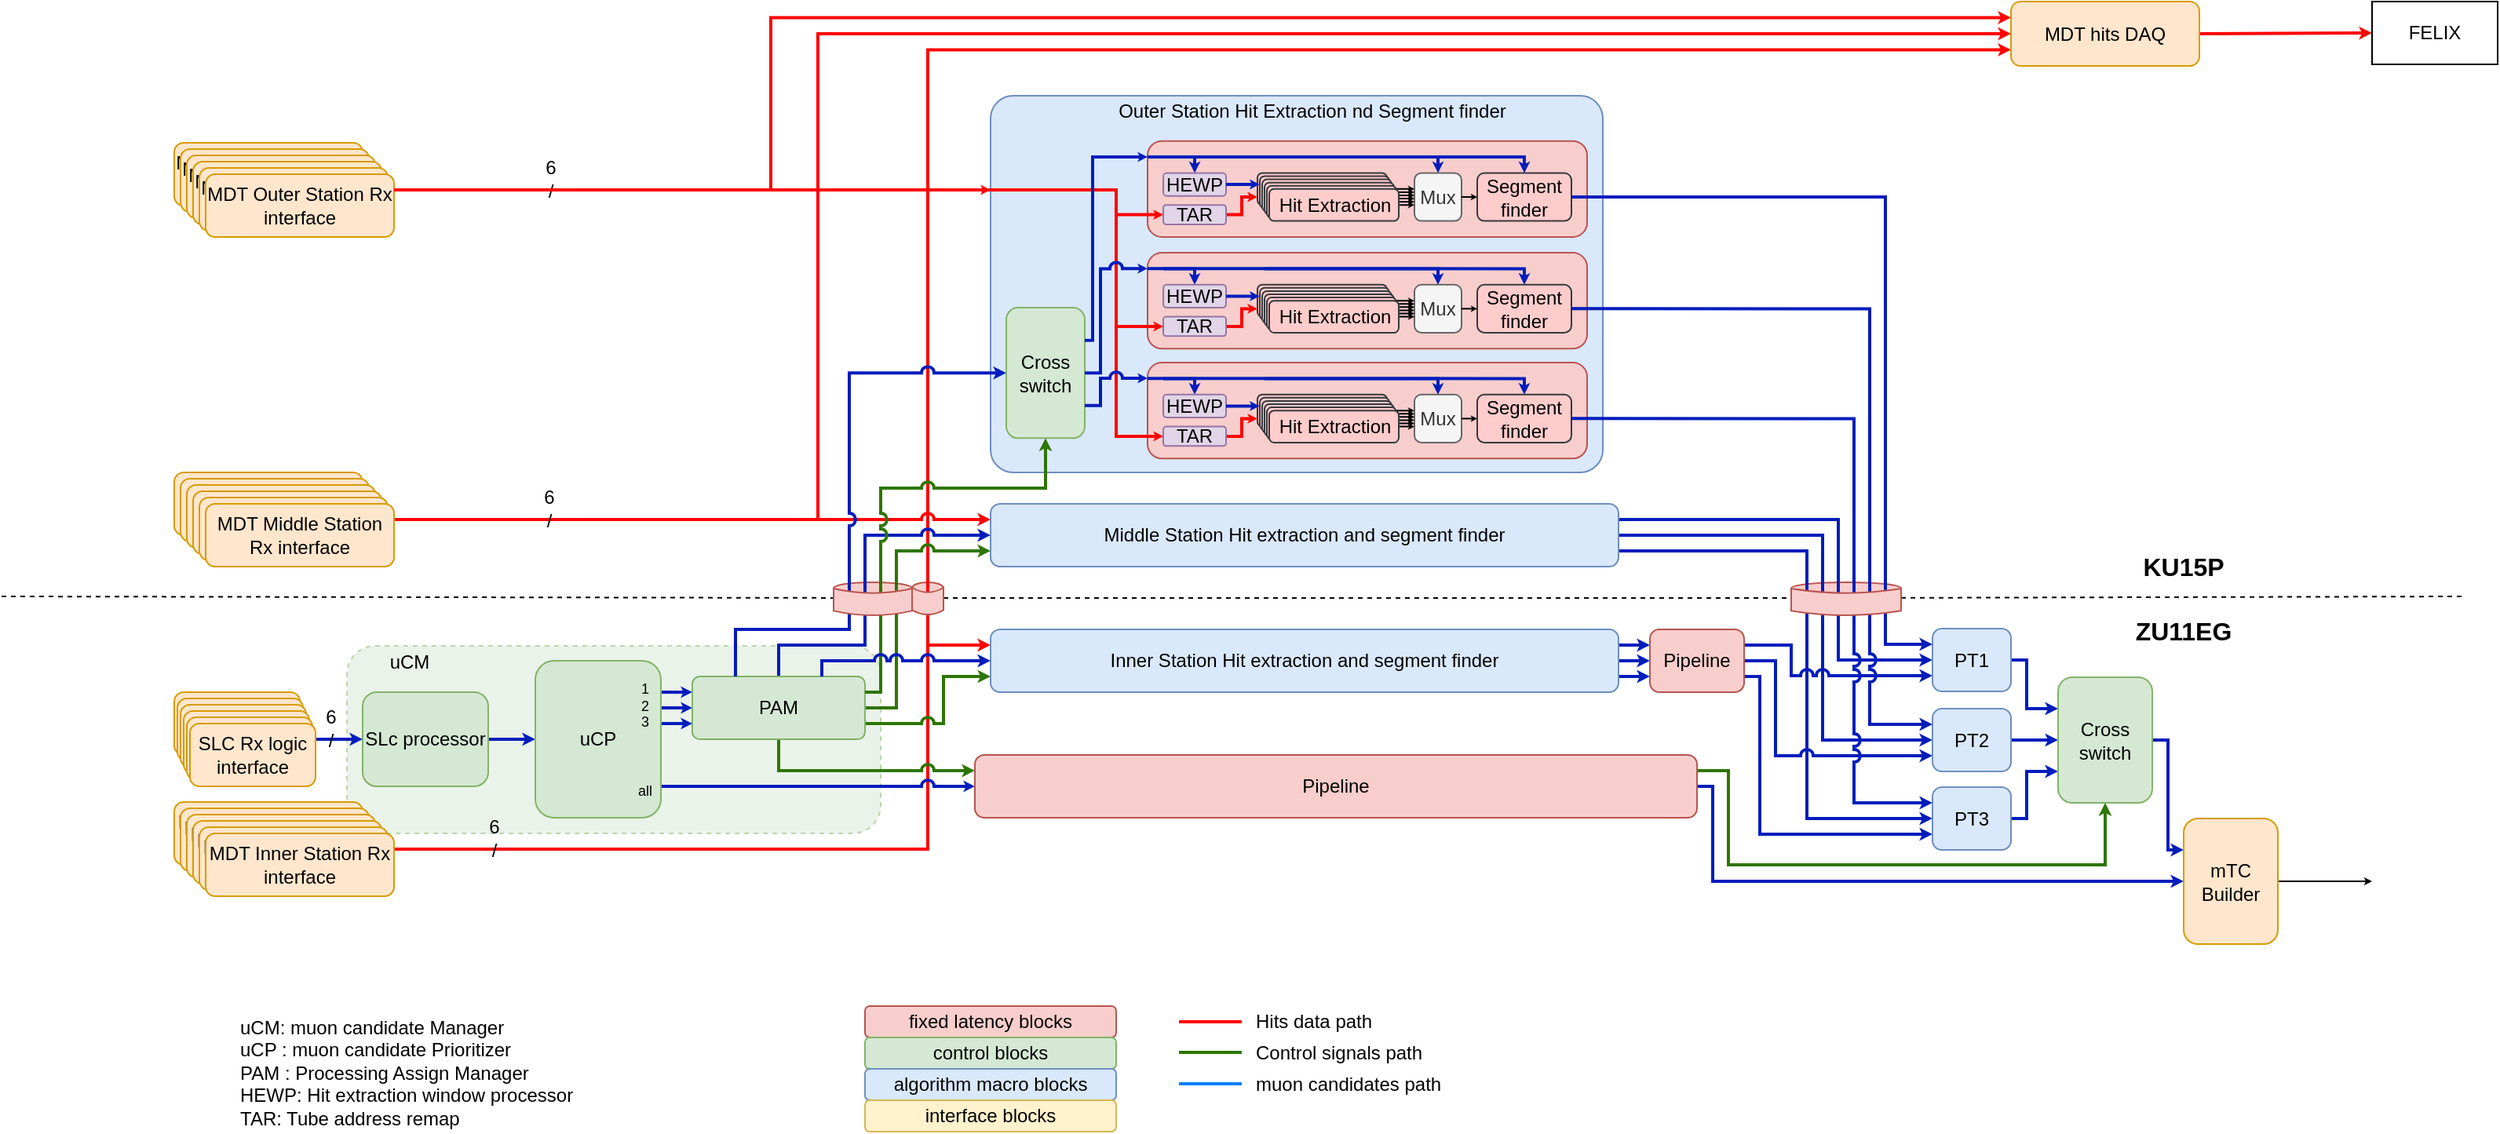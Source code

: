 <mxfile version="12.4.2" type="device" pages="7"><diagram name="hits_candidates_flow" id="c7558073-3199-34d8-9f00-42111426c3f3"><mxGraphModel dx="1422" dy="822" grid="1" gridSize="10" guides="1" tooltips="1" connect="1" arrows="1" fold="1" page="1" pageScale="1" pageWidth="1654" pageHeight="1169" background="#ffffff" math="0" shadow="0"><root><mxCell id="0"/><mxCell id="1" parent="0"/><mxCell id="Bgm5FAGMaXihzuIJ9tro-66" value="" style="rounded=1;whiteSpace=wrap;html=1;fillColor=#d5e8d4;strokeColor=#82b366;dashed=1;opacity=50;" parent="1" vertex="1"><mxGeometry x="230" y="490.5" width="340" height="119.5" as="geometry"/></mxCell><mxCell id="Bgm5FAGMaXihzuIJ9tro-56" value="" style="rounded=1;whiteSpace=wrap;html=1;arcSize=6;fillColor=#dae8fc;strokeColor=#6c8ebf;" parent="1" vertex="1"><mxGeometry x="640" y="140" width="390" height="240" as="geometry"/></mxCell><mxCell id="9ysqQX_8CIYP7xc8s7cb-29" value="" style="shape=cylinder;whiteSpace=wrap;html=1;boundedLbl=1;backgroundOutline=1;rounded=1;align=left;fillColor=#f8cecc;strokeColor=#b85450;" parent="1" vertex="1"><mxGeometry x="590" y="450" width="20" height="20" as="geometry"/></mxCell><mxCell id="KoR7BGzcnWDX_VZyJQQE-43" value="" style="shape=cylinder;whiteSpace=wrap;html=1;boundedLbl=1;backgroundOutline=1;rounded=1;align=left;fillColor=#f8cecc;strokeColor=#b85450;" parent="1" vertex="1"><mxGeometry x="540" y="450" width="50" height="20" as="geometry"/></mxCell><mxCell id="KoR7BGzcnWDX_VZyJQQE-37" style="edgeStyle=orthogonalEdgeStyle;rounded=0;jumpStyle=arc;orthogonalLoop=1;jettySize=auto;html=1;exitX=1;exitY=0.25;exitDx=0;exitDy=0;entryX=0;entryY=0.25;entryDx=0;entryDy=0;endSize=2;fillColor=#e51400;strokeColor=#FF0000;strokeWidth=2;" parent="1" source="KoR7BGzcnWDX_VZyJQQE-24" target="mrJMUWHvSL7jhAz9oSiN-131" edge="1"><mxGeometry relative="1" as="geometry"><Array as="points"><mxPoint x="600" y="620"/><mxPoint x="600" y="490"/></Array></mxGeometry></mxCell><mxCell id="BmHSUX_XSzSDTBZx1iz5-1" style="edgeStyle=orthogonalEdgeStyle;rounded=0;jumpStyle=arc;orthogonalLoop=1;jettySize=auto;html=1;exitX=1;exitY=0.25;exitDx=0;exitDy=0;entryX=0;entryY=0.75;entryDx=0;entryDy=0;endSize=2;strokeWidth=2;fillColor=#e51400;strokeColor=#FF0000;" parent="1" source="KoR7BGzcnWDX_VZyJQQE-24" target="KoR7BGzcnWDX_VZyJQQE-28" edge="1"><mxGeometry relative="1" as="geometry"><Array as="points"><mxPoint x="600" y="620"/><mxPoint x="600" y="111"/></Array></mxGeometry></mxCell><mxCell id="KoR7BGzcnWDX_VZyJQQE-46" value="" style="shape=cylinder;whiteSpace=wrap;html=1;boundedLbl=1;backgroundOutline=1;rounded=1;align=left;fillColor=#f8cecc;strokeColor=#b85450;" parent="1" vertex="1"><mxGeometry x="1150" y="450" width="70" height="20" as="geometry"/></mxCell><mxCell id="ofViQA0EhJ7FfNrM-kd0-13" style="edgeStyle=orthogonalEdgeStyle;rounded=0;jumpStyle=arc;orthogonalLoop=1;jettySize=auto;html=1;exitX=1;exitY=0.5;exitDx=0;exitDy=0;entryX=0;entryY=0.75;entryDx=0;entryDy=0;endSize=2;fillColor=#60a917;strokeColor=#2D7600;strokeWidth=2;" parent="1" source="6kPcMWRTJitv4NAdmprf-2" target="6kPcMWRTJitv4NAdmprf-7" edge="1"><mxGeometry relative="1" as="geometry"><Array as="points"><mxPoint x="580" y="530"/><mxPoint x="580" y="430"/></Array></mxGeometry></mxCell><mxCell id="ofViQA0EhJ7FfNrM-kd0-14" style="edgeStyle=orthogonalEdgeStyle;rounded=0;jumpStyle=arc;orthogonalLoop=1;jettySize=auto;html=1;exitX=1;exitY=0.75;exitDx=0;exitDy=0;entryX=0;entryY=0.75;entryDx=0;entryDy=0;endSize=2;fillColor=#60a917;strokeColor=#2D7600;strokeWidth=2;" parent="1" source="6kPcMWRTJitv4NAdmprf-2" target="mrJMUWHvSL7jhAz9oSiN-131" edge="1"><mxGeometry relative="1" as="geometry"><Array as="points"><mxPoint x="610" y="540"/><mxPoint x="610" y="510"/></Array></mxGeometry></mxCell><mxCell id="ofViQA0EhJ7FfNrM-kd0-17" style="edgeStyle=orthogonalEdgeStyle;rounded=0;jumpStyle=arc;orthogonalLoop=1;jettySize=auto;html=1;exitX=0.5;exitY=0;exitDx=0;exitDy=0;entryX=0;entryY=0.5;entryDx=0;entryDy=0;endSize=2;fillColor=#0050ef;strokeColor=#001DBC;strokeWidth=2;" parent="1" source="6kPcMWRTJitv4NAdmprf-2" target="6kPcMWRTJitv4NAdmprf-7" edge="1"><mxGeometry relative="1" as="geometry"><Array as="points"><mxPoint x="505" y="490"/><mxPoint x="560" y="490"/><mxPoint x="560" y="420"/></Array></mxGeometry></mxCell><mxCell id="KoR7BGzcnWDX_VZyJQQE-42" style="edgeStyle=orthogonalEdgeStyle;rounded=0;jumpStyle=arc;orthogonalLoop=1;jettySize=auto;html=1;exitX=0.5;exitY=1;exitDx=0;exitDy=0;entryX=0;entryY=0.25;entryDx=0;entryDy=0;endSize=2;fillColor=#60a917;strokeColor=#2D7600;strokeWidth=2;" parent="1" source="6kPcMWRTJitv4NAdmprf-2" target="mrJMUWHvSL7jhAz9oSiN-133" edge="1"><mxGeometry relative="1" as="geometry"><Array as="points"><mxPoint x="505" y="570"/></Array></mxGeometry></mxCell><mxCell id="6kPcMWRTJitv4NAdmprf-2" value="PAM" style="rounded=1;whiteSpace=wrap;html=1;fillColor=#d5e8d4;strokeColor=#82b366;arcSize=12;" parent="1" vertex="1"><mxGeometry x="450" y="510" width="110" height="40" as="geometry"/></mxCell><mxCell id="6kPcMWRTJitv4NAdmprf-20" style="edgeStyle=orthogonalEdgeStyle;rounded=0;jumpStyle=arc;orthogonalLoop=1;jettySize=auto;html=1;exitX=1;exitY=0.4;exitDx=0;exitDy=0;entryX=0;entryY=0.75;entryDx=0;entryDy=0;startSize=4;endSize=1;fillColor=#0050ef;strokeColor=#001DBC;strokeWidth=2;" parent="1" source="6kPcMWRTJitv4NAdmprf-3" target="6kPcMWRTJitv4NAdmprf-2" edge="1"><mxGeometry relative="1" as="geometry"/></mxCell><mxCell id="6kPcMWRTJitv4NAdmprf-21" style="edgeStyle=orthogonalEdgeStyle;rounded=0;jumpStyle=arc;orthogonalLoop=1;jettySize=auto;html=1;exitX=1;exitY=0.3;exitDx=0;exitDy=0;entryX=0;entryY=0.5;entryDx=0;entryDy=0;startSize=4;endSize=1;fillColor=#0050ef;strokeColor=#001DBC;strokeWidth=2;" parent="1" source="6kPcMWRTJitv4NAdmprf-3" target="6kPcMWRTJitv4NAdmprf-2" edge="1"><mxGeometry relative="1" as="geometry"/></mxCell><mxCell id="6kPcMWRTJitv4NAdmprf-22" style="edgeStyle=orthogonalEdgeStyle;rounded=0;jumpStyle=arc;orthogonalLoop=1;jettySize=auto;html=1;exitX=1;exitY=0.2;exitDx=0;exitDy=0;entryX=0;entryY=0.25;entryDx=0;entryDy=0;startSize=4;endSize=1;fillColor=#0050ef;strokeColor=#001DBC;strokeWidth=2;" parent="1" source="6kPcMWRTJitv4NAdmprf-3" target="6kPcMWRTJitv4NAdmprf-2" edge="1"><mxGeometry relative="1" as="geometry"/></mxCell><mxCell id="mrJMUWHvSL7jhAz9oSiN-134" style="edgeStyle=orthogonalEdgeStyle;rounded=0;orthogonalLoop=1;jettySize=auto;html=1;exitX=1;exitY=0.8;exitDx=0;exitDy=0;entryX=0;entryY=0.5;entryDx=0;entryDy=0;endSize=1;fillColor=#0050ef;strokeColor=#001DBC;strokeWidth=2;jumpStyle=arc;" parent="1" source="6kPcMWRTJitv4NAdmprf-3" target="mrJMUWHvSL7jhAz9oSiN-133" edge="1"><mxGeometry relative="1" as="geometry"><mxPoint x="510" y="829" as="targetPoint"/><Array as="points"><mxPoint x="630" y="580"/></Array></mxGeometry></mxCell><mxCell id="xEHwH7lwJMgSIsSq3Hrs-20" style="edgeStyle=orthogonalEdgeStyle;rounded=0;jumpStyle=arc;orthogonalLoop=1;jettySize=auto;html=1;exitX=1;exitY=0.25;exitDx=0;exitDy=0;entryX=0;entryY=0.5;entryDx=0;entryDy=0;endSize=2;strokeColor=#001DBC;strokeWidth=2;fillColor=#0050ef;" parent="1" source="6kPcMWRTJitv4NAdmprf-7" target="xEHwH7lwJMgSIsSq3Hrs-5" edge="1"><mxGeometry relative="1" as="geometry"><Array as="points"><mxPoint x="1180" y="410"/><mxPoint x="1180" y="499"/></Array></mxGeometry></mxCell><mxCell id="xEHwH7lwJMgSIsSq3Hrs-21" style="edgeStyle=orthogonalEdgeStyle;rounded=0;jumpStyle=arc;orthogonalLoop=1;jettySize=auto;html=1;exitX=1;exitY=0.5;exitDx=0;exitDy=0;entryX=0;entryY=0.5;entryDx=0;entryDy=0;endSize=2;strokeColor=#001DBC;strokeWidth=2;fillColor=#0050ef;" parent="1" source="6kPcMWRTJitv4NAdmprf-7" target="xEHwH7lwJMgSIsSq3Hrs-6" edge="1"><mxGeometry relative="1" as="geometry"><Array as="points"><mxPoint x="1170" y="420"/><mxPoint x="1170" y="550"/></Array></mxGeometry></mxCell><mxCell id="xEHwH7lwJMgSIsSq3Hrs-22" style="edgeStyle=orthogonalEdgeStyle;rounded=0;jumpStyle=arc;orthogonalLoop=1;jettySize=auto;html=1;exitX=1;exitY=0.75;exitDx=0;exitDy=0;entryX=0;entryY=0.5;entryDx=0;entryDy=0;endSize=2;strokeColor=#001DBC;strokeWidth=2;fillColor=#0050ef;" parent="1" source="6kPcMWRTJitv4NAdmprf-7" target="xEHwH7lwJMgSIsSq3Hrs-7" edge="1"><mxGeometry relative="1" as="geometry"><Array as="points"><mxPoint x="1160" y="430"/><mxPoint x="1160" y="600"/></Array></mxGeometry></mxCell><mxCell id="6kPcMWRTJitv4NAdmprf-7" value="Middle Station Hit extraction and segment finder" style="rounded=1;whiteSpace=wrap;html=1;fillColor=#dae8fc;strokeColor=#6c8ebf;" parent="1" vertex="1"><mxGeometry x="640" y="400" width="400" height="40" as="geometry"/></mxCell><mxCell id="xEHwH7lwJMgSIsSq3Hrs-13" style="edgeStyle=orthogonalEdgeStyle;rounded=0;orthogonalLoop=1;jettySize=auto;html=1;exitX=1;exitY=0.25;exitDx=0;exitDy=0;entryX=0;entryY=0.25;entryDx=0;entryDy=0;endSize=2;strokeColor=#001DBC;strokeWidth=2;fillColor=#0050ef;" parent="1" source="mrJMUWHvSL7jhAz9oSiN-131" target="mrJMUWHvSL7jhAz9oSiN-132" edge="1"><mxGeometry relative="1" as="geometry"/></mxCell><mxCell id="xEHwH7lwJMgSIsSq3Hrs-27" style="edgeStyle=orthogonalEdgeStyle;rounded=0;jumpStyle=gap;orthogonalLoop=1;jettySize=auto;html=1;exitX=1;exitY=0.5;exitDx=0;exitDy=0;entryX=0;entryY=0.5;entryDx=0;entryDy=0;endSize=2;strokeColor=#001DBC;strokeWidth=2;fillColor=#0050ef;" parent="1" source="mrJMUWHvSL7jhAz9oSiN-131" target="mrJMUWHvSL7jhAz9oSiN-132" edge="1"><mxGeometry relative="1" as="geometry"/></mxCell><mxCell id="xEHwH7lwJMgSIsSq3Hrs-28" style="edgeStyle=orthogonalEdgeStyle;rounded=0;jumpStyle=gap;orthogonalLoop=1;jettySize=auto;html=1;exitX=1;exitY=0.75;exitDx=0;exitDy=0;entryX=0;entryY=0.75;entryDx=0;entryDy=0;endSize=2;strokeColor=#001DBC;strokeWidth=2;fillColor=#0050ef;" parent="1" source="mrJMUWHvSL7jhAz9oSiN-131" target="mrJMUWHvSL7jhAz9oSiN-132" edge="1"><mxGeometry relative="1" as="geometry"/></mxCell><mxCell id="mrJMUWHvSL7jhAz9oSiN-131" value="Inner Station Hit extraction and segment finder" style="rounded=1;whiteSpace=wrap;html=1;fillColor=#dae8fc;strokeColor=#6c8ebf;" parent="1" vertex="1"><mxGeometry x="640" y="480" width="400" height="40" as="geometry"/></mxCell><mxCell id="xEHwH7lwJMgSIsSq3Hrs-23" style="edgeStyle=orthogonalEdgeStyle;rounded=0;jumpStyle=arc;orthogonalLoop=1;jettySize=auto;html=1;exitX=1;exitY=0.25;exitDx=0;exitDy=0;entryX=0;entryY=0.75;entryDx=0;entryDy=0;endSize=2;strokeColor=#001DBC;strokeWidth=2;fillColor=#0050ef;" parent="1" source="mrJMUWHvSL7jhAz9oSiN-132" target="xEHwH7lwJMgSIsSq3Hrs-5" edge="1"><mxGeometry relative="1" as="geometry"><Array as="points"><mxPoint x="1150" y="490"/><mxPoint x="1150" y="509"/></Array></mxGeometry></mxCell><mxCell id="xEHwH7lwJMgSIsSq3Hrs-24" style="edgeStyle=orthogonalEdgeStyle;rounded=0;jumpStyle=arc;orthogonalLoop=1;jettySize=auto;html=1;exitX=1;exitY=0.5;exitDx=0;exitDy=0;entryX=0;entryY=0.75;entryDx=0;entryDy=0;endSize=2;strokeColor=#001DBC;strokeWidth=2;fillColor=#0050ef;" parent="1" source="mrJMUWHvSL7jhAz9oSiN-132" target="xEHwH7lwJMgSIsSq3Hrs-6" edge="1"><mxGeometry relative="1" as="geometry"><Array as="points"><mxPoint x="1140" y="500"/><mxPoint x="1140" y="560"/></Array></mxGeometry></mxCell><mxCell id="xEHwH7lwJMgSIsSq3Hrs-25" style="edgeStyle=orthogonalEdgeStyle;rounded=0;jumpStyle=arc;orthogonalLoop=1;jettySize=auto;html=1;exitX=1;exitY=0.75;exitDx=0;exitDy=0;entryX=0;entryY=0.75;entryDx=0;entryDy=0;endSize=2;strokeColor=#001DBC;strokeWidth=2;fillColor=#0050ef;" parent="1" source="mrJMUWHvSL7jhAz9oSiN-132" target="xEHwH7lwJMgSIsSq3Hrs-7" edge="1"><mxGeometry relative="1" as="geometry"><Array as="points"><mxPoint x="1130" y="510"/><mxPoint x="1130" y="610"/></Array></mxGeometry></mxCell><mxCell id="mrJMUWHvSL7jhAz9oSiN-132" value="Pipeline" style="rounded=1;whiteSpace=wrap;html=1;fillColor=#f8cecc;strokeColor=#b85450;" parent="1" vertex="1"><mxGeometry x="1060" y="480" width="60" height="40" as="geometry"/></mxCell><mxCell id="KoR7BGzcnWDX_VZyJQQE-4" style="edgeStyle=orthogonalEdgeStyle;rounded=0;jumpStyle=arc;orthogonalLoop=1;jettySize=auto;html=1;exitX=1;exitY=0.25;exitDx=0;exitDy=0;entryX=0.5;entryY=1;entryDx=0;entryDy=0;endSize=2;fillColor=#60a917;strokeColor=#2D7600;strokeWidth=2;" parent="1" source="mrJMUWHvSL7jhAz9oSiN-133" target="xEHwH7lwJMgSIsSq3Hrs-29" edge="1"><mxGeometry relative="1" as="geometry"><Array as="points"><mxPoint x="1110" y="570"/><mxPoint x="1110" y="630"/><mxPoint x="1350" y="630"/></Array></mxGeometry></mxCell><mxCell id="KoR7BGzcnWDX_VZyJQQE-5" style="edgeStyle=orthogonalEdgeStyle;rounded=0;jumpStyle=arc;orthogonalLoop=1;jettySize=auto;html=1;exitX=1;exitY=0.5;exitDx=0;exitDy=0;entryX=0;entryY=0.5;entryDx=0;entryDy=0;endSize=2;fillColor=#0050ef;strokeColor=#001DBC;strokeWidth=2;" parent="1" source="mrJMUWHvSL7jhAz9oSiN-133" target="KoR7BGzcnWDX_VZyJQQE-1" edge="1"><mxGeometry relative="1" as="geometry"><Array as="points"><mxPoint x="1100" y="580"/><mxPoint x="1100" y="640"/></Array></mxGeometry></mxCell><mxCell id="mrJMUWHvSL7jhAz9oSiN-133" value="Pipeline" style="rounded=1;whiteSpace=wrap;html=1;fillColor=#f8cecc;strokeColor=#b85450;" parent="1" vertex="1"><mxGeometry x="630" y="560" width="460" height="40" as="geometry"/></mxCell><mxCell id="xEHwH7lwJMgSIsSq3Hrs-30" style="edgeStyle=orthogonalEdgeStyle;rounded=0;jumpStyle=gap;orthogonalLoop=1;jettySize=auto;html=1;exitX=1;exitY=0.5;exitDx=0;exitDy=0;entryX=0;entryY=0.25;entryDx=0;entryDy=0;endSize=2;fillColor=#0050ef;strokeColor=#001DBC;strokeWidth=2;" parent="1" source="xEHwH7lwJMgSIsSq3Hrs-5" target="xEHwH7lwJMgSIsSq3Hrs-29" edge="1"><mxGeometry relative="1" as="geometry"><Array as="points"><mxPoint x="1300" y="499.5"/><mxPoint x="1300" y="530.5"/></Array></mxGeometry></mxCell><mxCell id="xEHwH7lwJMgSIsSq3Hrs-5" value="PT1" style="rounded=1;whiteSpace=wrap;html=1;align=center;fillColor=#dae8fc;strokeColor=#6c8ebf;" parent="1" vertex="1"><mxGeometry x="1240" y="479.5" width="50" height="40" as="geometry"/></mxCell><mxCell id="xEHwH7lwJMgSIsSq3Hrs-31" style="edgeStyle=orthogonalEdgeStyle;rounded=0;jumpStyle=gap;orthogonalLoop=1;jettySize=auto;html=1;exitX=1;exitY=0.5;exitDx=0;exitDy=0;entryX=0;entryY=0.5;entryDx=0;entryDy=0;endSize=2;fillColor=#0050ef;strokeColor=#001DBC;strokeWidth=2;" parent="1" source="xEHwH7lwJMgSIsSq3Hrs-6" target="xEHwH7lwJMgSIsSq3Hrs-29" edge="1"><mxGeometry relative="1" as="geometry"/></mxCell><mxCell id="xEHwH7lwJMgSIsSq3Hrs-6" value="PT2" style="rounded=1;whiteSpace=wrap;html=1;align=center;fillColor=#dae8fc;strokeColor=#6c8ebf;" parent="1" vertex="1"><mxGeometry x="1240" y="530.5" width="50" height="40" as="geometry"/></mxCell><mxCell id="xEHwH7lwJMgSIsSq3Hrs-32" style="edgeStyle=orthogonalEdgeStyle;rounded=0;jumpStyle=gap;orthogonalLoop=1;jettySize=auto;html=1;exitX=1;exitY=0.5;exitDx=0;exitDy=0;entryX=0;entryY=0.75;entryDx=0;entryDy=0;endSize=2;fillColor=#0050ef;strokeColor=#001DBC;strokeWidth=2;" parent="1" source="xEHwH7lwJMgSIsSq3Hrs-7" target="xEHwH7lwJMgSIsSq3Hrs-29" edge="1"><mxGeometry relative="1" as="geometry"><Array as="points"><mxPoint x="1300" y="600.5"/><mxPoint x="1300" y="570.5"/></Array></mxGeometry></mxCell><mxCell id="xEHwH7lwJMgSIsSq3Hrs-7" value="PT3" style="rounded=1;whiteSpace=wrap;html=1;align=center;fillColor=#dae8fc;strokeColor=#6c8ebf;" parent="1" vertex="1"><mxGeometry x="1240" y="580.5" width="50" height="40" as="geometry"/></mxCell><mxCell id="6kPcMWRTJitv4NAdmprf-11" value="" style="endArrow=none;dashed=1;html=1;jumpStyle=gap;" parent="1" source="KoR7BGzcnWDX_VZyJQQE-46" edge="1"><mxGeometry width="50" height="50" relative="1" as="geometry"><mxPoint x="10" y="459" as="sourcePoint"/><mxPoint x="1580" y="459" as="targetPoint"/></mxGeometry></mxCell><mxCell id="KoR7BGzcnWDX_VZyJQQE-6" style="edgeStyle=orthogonalEdgeStyle;rounded=0;jumpStyle=arc;orthogonalLoop=1;jettySize=auto;html=1;exitX=1;exitY=0.5;exitDx=0;exitDy=0;entryX=0;entryY=0.25;entryDx=0;entryDy=0;endSize=2;fillColor=#0050ef;strokeColor=#001DBC;strokeWidth=2;" parent="1" source="xEHwH7lwJMgSIsSq3Hrs-29" target="KoR7BGzcnWDX_VZyJQQE-1" edge="1"><mxGeometry relative="1" as="geometry"><Array as="points"><mxPoint x="1390" y="550.5"/><mxPoint x="1390" y="620.5"/></Array></mxGeometry></mxCell><mxCell id="xEHwH7lwJMgSIsSq3Hrs-29" value="Cross switch" style="rounded=1;whiteSpace=wrap;html=1;fillColor=#d5e8d4;strokeColor=#82b366;" parent="1" vertex="1"><mxGeometry x="1320" y="510.5" width="60" height="80" as="geometry"/></mxCell><mxCell id="ofViQA0EhJ7FfNrM-kd0-10" style="edgeStyle=orthogonalEdgeStyle;rounded=0;jumpStyle=gap;orthogonalLoop=1;jettySize=auto;html=1;exitX=1;exitY=0.5;exitDx=0;exitDy=0;entryX=0;entryY=0.5;entryDx=0;entryDy=0;endSize=2;fillColor=#0050ef;strokeColor=#001DBC;strokeWidth=2;" parent="1" source="ofViQA0EhJ7FfNrM-kd0-1" target="6kPcMWRTJitv4NAdmprf-3" edge="1"><mxGeometry relative="1" as="geometry"/></mxCell><mxCell id="ofViQA0EhJ7FfNrM-kd0-1" value="SLc processor" style="rounded=1;whiteSpace=wrap;html=1;fillColor=#d5e8d4;strokeColor=#82b366;" parent="1" vertex="1"><mxGeometry x="240" y="520" width="80" height="60" as="geometry"/></mxCell><mxCell id="ofViQA0EhJ7FfNrM-kd0-2" value="uCM: muon candidate Manager&lt;br&gt;uCP : muon candidate Prioritizer&lt;br&gt;PAM : Processing Assign Manager&lt;br&gt;HEWP: Hit extraction window processor&lt;br&gt;TAR: Tube address remap" style="text;html=1;strokeColor=none;fillColor=none;align=left;verticalAlign=top;whiteSpace=wrap;rounded=0;" parent="1" vertex="1"><mxGeometry x="160" y="720" width="250" height="80" as="geometry"/></mxCell><mxCell id="ofViQA0EhJ7FfNrM-kd0-8" style="edgeStyle=orthogonalEdgeStyle;rounded=0;jumpStyle=gap;orthogonalLoop=1;jettySize=auto;html=1;exitX=1;exitY=0.25;exitDx=0;exitDy=0;entryX=0;entryY=0.5;entryDx=0;entryDy=0;endSize=2;fillColor=#0050ef;strokeColor=#001DBC;strokeWidth=2;" parent="1" source="ofViQA0EhJ7FfNrM-kd0-7" target="ofViQA0EhJ7FfNrM-kd0-1" edge="1"><mxGeometry relative="1" as="geometry"/></mxCell><mxCell id="KoR7BGzcnWDX_VZyJQQE-7" style="edgeStyle=orthogonalEdgeStyle;rounded=0;jumpStyle=arc;orthogonalLoop=1;jettySize=auto;html=1;exitX=1;exitY=0.5;exitDx=0;exitDy=0;endSize=2;" parent="1" source="KoR7BGzcnWDX_VZyJQQE-1" edge="1"><mxGeometry relative="1" as="geometry"><mxPoint x="1520" y="640.5" as="targetPoint"/><Array as="points"><mxPoint x="1520" y="640.5"/><mxPoint x="1520" y="640.5"/></Array></mxGeometry></mxCell><mxCell id="KoR7BGzcnWDX_VZyJQQE-1" value="mTC Builder" style="rounded=1;whiteSpace=wrap;html=1;fillColor=#ffe6cc;strokeColor=#d79b00;" parent="1" vertex="1"><mxGeometry x="1400" y="600.5" width="60" height="80" as="geometry"/></mxCell><mxCell id="KoR7BGzcnWDX_VZyJQQE-27" value="" style="group;" parent="1" vertex="1" connectable="0"><mxGeometry x="120" y="170" width="140" height="60" as="geometry"/></mxCell><mxCell id="h_sw-S6mENhpG88BUVeL-1" value="MDT Outer Station Rx interface" style="rounded=1;whiteSpace=wrap;html=1;fillColor=#ffe6cc;strokeColor=#d79b00;" parent="KoR7BGzcnWDX_VZyJQQE-27" vertex="1"><mxGeometry width="120" height="40" as="geometry"/></mxCell><mxCell id="KoR7BGzcnWDX_VZyJQQE-8" value="MDT Outer Station Rx interface" style="rounded=1;whiteSpace=wrap;html=1;fillColor=#ffe6cc;strokeColor=#d79b00;" parent="KoR7BGzcnWDX_VZyJQQE-27" vertex="1"><mxGeometry x="4" y="4" width="120" height="40" as="geometry"/></mxCell><mxCell id="KoR7BGzcnWDX_VZyJQQE-9" value="MDT Outer Station Rx interface" style="rounded=1;whiteSpace=wrap;html=1;fillColor=#ffe6cc;strokeColor=#d79b00;" parent="KoR7BGzcnWDX_VZyJQQE-27" vertex="1"><mxGeometry x="8" y="8" width="120" height="40" as="geometry"/></mxCell><mxCell id="KoR7BGzcnWDX_VZyJQQE-10" value="MDT Outer Station Rx interface" style="rounded=1;whiteSpace=wrap;html=1;fillColor=#ffe6cc;strokeColor=#d79b00;" parent="KoR7BGzcnWDX_VZyJQQE-27" vertex="1"><mxGeometry x="12" y="12" width="120" height="40" as="geometry"/></mxCell><mxCell id="KoR7BGzcnWDX_VZyJQQE-11" value="MDT Outer Station Rx interface" style="rounded=1;whiteSpace=wrap;html=1;fillColor=#ffe6cc;strokeColor=#d79b00;" parent="KoR7BGzcnWDX_VZyJQQE-27" vertex="1"><mxGeometry x="16" y="16" width="120" height="40" as="geometry"/></mxCell><mxCell id="KoR7BGzcnWDX_VZyJQQE-12" value="MDT Outer Station Rx interface" style="rounded=1;whiteSpace=wrap;html=1;fillColor=#ffe6cc;strokeColor=#d79b00;" parent="KoR7BGzcnWDX_VZyJQQE-27" vertex="1"><mxGeometry x="20" y="20" width="120" height="40" as="geometry"/></mxCell><mxCell id="BmHSUX_XSzSDTBZx1iz5-6" style="edgeStyle=orthogonalEdgeStyle;rounded=0;jumpStyle=arc;orthogonalLoop=1;jettySize=auto;html=1;exitX=1;exitY=0.5;exitDx=0;exitDy=0;endSize=2;strokeColor=#FF0000;strokeWidth=2;" parent="1" source="KoR7BGzcnWDX_VZyJQQE-28" edge="1"><mxGeometry relative="1" as="geometry"><mxPoint x="1520" y="100" as="targetPoint"/><Array as="points"><mxPoint x="1465" y="100"/><mxPoint x="1520" y="100"/></Array></mxGeometry></mxCell><mxCell id="KoR7BGzcnWDX_VZyJQQE-28" value="MDT hits DAQ" style="rounded=1;whiteSpace=wrap;html=1;fillColor=#ffe6cc;strokeColor=#d79b00;" parent="1" vertex="1"><mxGeometry x="1290" y="80" width="120" height="41" as="geometry"/></mxCell><mxCell id="KoR7BGzcnWDX_VZyJQQE-38" style="edgeStyle=orthogonalEdgeStyle;rounded=0;jumpStyle=arc;orthogonalLoop=1;jettySize=auto;html=1;exitX=1;exitY=0.25;exitDx=0;exitDy=0;entryX=0;entryY=0.25;entryDx=0;entryDy=0;endSize=2;strokeColor=#FF0000;strokeWidth=2;" parent="1" source="KoR7BGzcnWDX_VZyJQQE-18" target="6kPcMWRTJitv4NAdmprf-7" edge="1"><mxGeometry relative="1" as="geometry"/></mxCell><mxCell id="KoR7BGzcnWDX_VZyJQQE-44" value="" style="endArrow=none;dashed=1;html=1;jumpStyle=gap;" parent="1" target="KoR7BGzcnWDX_VZyJQQE-43" edge="1"><mxGeometry width="50" height="50" relative="1" as="geometry"><mxPoint x="10" y="459" as="sourcePoint"/><mxPoint x="1580" y="459" as="targetPoint"/></mxGeometry></mxCell><mxCell id="KoR7BGzcnWDX_VZyJQQE-47" value="" style="endArrow=none;dashed=1;html=1;jumpStyle=gap;" parent="1" source="9ysqQX_8CIYP7xc8s7cb-29" target="KoR7BGzcnWDX_VZyJQQE-46" edge="1"><mxGeometry width="50" height="50" relative="1" as="geometry"><mxPoint x="590" y="459.975" as="sourcePoint"/><mxPoint x="1580" y="459.0" as="targetPoint"/></mxGeometry></mxCell><mxCell id="BmHSUX_XSzSDTBZx1iz5-4" style="edgeStyle=orthogonalEdgeStyle;rounded=0;jumpStyle=arc;orthogonalLoop=1;jettySize=auto;html=1;exitX=1;exitY=0.25;exitDx=0;exitDy=0;entryX=0;entryY=0.5;entryDx=0;entryDy=0;endSize=2;strokeColor=#FF0000;strokeWidth=2;" parent="1" source="KoR7BGzcnWDX_VZyJQQE-18" target="KoR7BGzcnWDX_VZyJQQE-28" edge="1"><mxGeometry relative="1" as="geometry"><Array as="points"><mxPoint x="530" y="410"/><mxPoint x="530" y="100"/></Array></mxGeometry></mxCell><mxCell id="BmHSUX_XSzSDTBZx1iz5-5" style="edgeStyle=orthogonalEdgeStyle;rounded=0;jumpStyle=arc;orthogonalLoop=1;jettySize=auto;html=1;exitX=1;exitY=0.25;exitDx=0;exitDy=0;entryX=0;entryY=0.25;entryDx=0;entryDy=0;endSize=2;strokeColor=#FF0000;strokeWidth=2;" parent="1" source="KoR7BGzcnWDX_VZyJQQE-12" target="KoR7BGzcnWDX_VZyJQQE-28" edge="1"><mxGeometry relative="1" as="geometry"><Array as="points"><mxPoint x="500" y="200"/><mxPoint x="500" y="90"/></Array></mxGeometry></mxCell><mxCell id="BmHSUX_XSzSDTBZx1iz5-13" value="" style="group" parent="1" vertex="1" connectable="0"><mxGeometry x="120" y="520" width="90" height="60" as="geometry"/></mxCell><mxCell id="6kPcMWRTJitv4NAdmprf-4" value="SLC Rx logic interface" style="rounded=1;whiteSpace=wrap;html=1;fillColor=#ffe6cc;strokeColor=#d79b00;" parent="BmHSUX_XSzSDTBZx1iz5-13" vertex="1"><mxGeometry width="80" height="40" as="geometry"/></mxCell><mxCell id="ofViQA0EhJ7FfNrM-kd0-3" value="SLC Rx logic interface" style="rounded=1;whiteSpace=wrap;html=1;fillColor=#ffe6cc;strokeColor=#d79b00;" parent="BmHSUX_XSzSDTBZx1iz5-13" vertex="1"><mxGeometry x="2" y="4" width="80" height="40" as="geometry"/></mxCell><mxCell id="ofViQA0EhJ7FfNrM-kd0-4" value="SLC Rx logic interface" style="rounded=1;whiteSpace=wrap;html=1;fillColor=#ffe6cc;strokeColor=#d79b00;" parent="BmHSUX_XSzSDTBZx1iz5-13" vertex="1"><mxGeometry x="4" y="8" width="80" height="40" as="geometry"/></mxCell><mxCell id="ofViQA0EhJ7FfNrM-kd0-5" value="SLC Rx logic interface" style="rounded=1;whiteSpace=wrap;html=1;fillColor=#ffe6cc;strokeColor=#d79b00;" parent="BmHSUX_XSzSDTBZx1iz5-13" vertex="1"><mxGeometry x="6" y="12" width="80" height="40" as="geometry"/></mxCell><mxCell id="ofViQA0EhJ7FfNrM-kd0-6" value="SLC Rx logic interface" style="rounded=1;whiteSpace=wrap;html=1;fillColor=#ffe6cc;strokeColor=#d79b00;" parent="BmHSUX_XSzSDTBZx1iz5-13" vertex="1"><mxGeometry x="8" y="16" width="80" height="40" as="geometry"/></mxCell><mxCell id="ofViQA0EhJ7FfNrM-kd0-7" value="SLC Rx logic interface" style="rounded=1;whiteSpace=wrap;html=1;fillColor=#ffe6cc;strokeColor=#d79b00;" parent="BmHSUX_XSzSDTBZx1iz5-13" vertex="1"><mxGeometry x="10" y="20" width="80" height="40" as="geometry"/></mxCell><mxCell id="ofViQA0EhJ7FfNrM-kd0-12" style="edgeStyle=orthogonalEdgeStyle;rounded=0;jumpStyle=arc;orthogonalLoop=1;jettySize=auto;html=1;exitX=1;exitY=0.25;exitDx=0;exitDy=0;entryX=0.5;entryY=1;entryDx=0;entryDy=0;endSize=2;fillColor=#60a917;strokeColor=#2D7600;strokeWidth=2;" parent="1" source="6kPcMWRTJitv4NAdmprf-2" target="mrJMUWHvSL7jhAz9oSiN-30" edge="1"><mxGeometry relative="1" as="geometry"><Array as="points"><mxPoint x="570" y="520"/><mxPoint x="570" y="390"/><mxPoint x="675" y="390"/></Array></mxGeometry></mxCell><mxCell id="ofViQA0EhJ7FfNrM-kd0-16" style="edgeStyle=orthogonalEdgeStyle;rounded=0;jumpStyle=arc;orthogonalLoop=1;jettySize=auto;html=1;exitX=0.25;exitY=0;exitDx=0;exitDy=0;entryX=0;entryY=0.5;entryDx=0;entryDy=0;endSize=2;fillColor=#0050ef;strokeColor=#001DBC;strokeWidth=2;" parent="1" source="6kPcMWRTJitv4NAdmprf-2" target="mrJMUWHvSL7jhAz9oSiN-30" edge="1"><mxGeometry relative="1" as="geometry"><Array as="points"><mxPoint x="478" y="480"/><mxPoint x="550" y="480"/><mxPoint x="550" y="317"/></Array></mxGeometry></mxCell><mxCell id="BmHSUX_XSzSDTBZx1iz5-19" value="" style="shape=dataStorage;whiteSpace=wrap;html=1;rounded=1;align=left;direction=north;fillColor=#f8cecc;strokeColor=#b85450;size=0.166;" parent="1" vertex="1"><mxGeometry x="540" y="454" width="50" height="17" as="geometry"/></mxCell><mxCell id="ODlLO-XLecwJMlhLE2sq-4" value="fixed latency blocks" style="rounded=1;whiteSpace=wrap;html=1;fillColor=#f8cecc;strokeColor=#b85450;" parent="1" vertex="1"><mxGeometry x="560" y="720" width="160" height="20" as="geometry"/></mxCell><mxCell id="ODlLO-XLecwJMlhLE2sq-5" value="control blocks" style="rounded=1;whiteSpace=wrap;html=1;fillColor=#d5e8d4;strokeColor=#82b366;" parent="1" vertex="1"><mxGeometry x="560" y="740" width="160" height="20" as="geometry"/></mxCell><mxCell id="ODlLO-XLecwJMlhLE2sq-6" value="algorithm macro blocks" style="rounded=1;whiteSpace=wrap;html=1;fillColor=#dae8fc;strokeColor=#6c8ebf;" parent="1" vertex="1"><mxGeometry x="560" y="760" width="160" height="20" as="geometry"/></mxCell><mxCell id="ODlLO-XLecwJMlhLE2sq-7" value="interface blocks" style="rounded=1;whiteSpace=wrap;html=1;fillColor=#fff2cc;strokeColor=#d6b656;" parent="1" vertex="1"><mxGeometry x="560" y="780" width="160" height="20" as="geometry"/></mxCell><mxCell id="ODlLO-XLecwJMlhLE2sq-9" value="" style="endArrow=none;html=1;fillColor=#e51400;strokeColor=#FF0000;strokeWidth=2;" parent="1" edge="1"><mxGeometry width="50" height="50" relative="1" as="geometry"><mxPoint x="760" y="730" as="sourcePoint"/><mxPoint x="800" y="730" as="targetPoint"/></mxGeometry></mxCell><mxCell id="ODlLO-XLecwJMlhLE2sq-10" value="" style="endArrow=none;html=1;fillColor=#60a917;strokeColor=#2D7600;strokeWidth=2;" parent="1" edge="1"><mxGeometry width="50" height="50" relative="1" as="geometry"><mxPoint x="760" y="749.5" as="sourcePoint"/><mxPoint x="800" y="749.5" as="targetPoint"/></mxGeometry></mxCell><mxCell id="ODlLO-XLecwJMlhLE2sq-11" value="" style="endArrow=none;html=1;fillColor=#e51400;strokeColor=#007FFF;strokeWidth=2;" parent="1" edge="1"><mxGeometry width="50" height="50" relative="1" as="geometry"><mxPoint x="760" y="769.5" as="sourcePoint"/><mxPoint x="800" y="769.5" as="targetPoint"/></mxGeometry></mxCell><mxCell id="ODlLO-XLecwJMlhLE2sq-12" value="Hits data path" style="text;html=1;strokeColor=none;fillColor=none;align=left;verticalAlign=middle;whiteSpace=wrap;rounded=0;" parent="1" vertex="1"><mxGeometry x="807" y="720" width="133" height="20" as="geometry"/></mxCell><mxCell id="ODlLO-XLecwJMlhLE2sq-13" value="Control signals path" style="text;html=1;strokeColor=none;fillColor=none;align=left;verticalAlign=middle;whiteSpace=wrap;rounded=0;" parent="1" vertex="1"><mxGeometry x="807" y="740" width="133" height="20" as="geometry"/></mxCell><mxCell id="ODlLO-XLecwJMlhLE2sq-14" value="muon candidates path" style="text;html=1;strokeColor=none;fillColor=none;align=left;verticalAlign=middle;whiteSpace=wrap;rounded=0;" parent="1" vertex="1"><mxGeometry x="807" y="760" width="133" height="20" as="geometry"/></mxCell><mxCell id="ODlLO-XLecwJMlhLE2sq-16" value="" style="group" parent="1" vertex="1" connectable="0"><mxGeometry x="120" y="380" width="140" height="60" as="geometry"/></mxCell><mxCell id="KoR7BGzcnWDX_VZyJQQE-13" value="MDT Middle Station Rx interface" style="rounded=1;whiteSpace=wrap;html=1;fillColor=#ffe6cc;strokeColor=#d79b00;" parent="ODlLO-XLecwJMlhLE2sq-16" vertex="1"><mxGeometry width="120" height="40" as="geometry"/></mxCell><mxCell id="KoR7BGzcnWDX_VZyJQQE-14" value="MDT Middle Station Rx interface" style="rounded=1;whiteSpace=wrap;html=1;fillColor=#ffe6cc;strokeColor=#d79b00;" parent="ODlLO-XLecwJMlhLE2sq-16" vertex="1"><mxGeometry x="4" y="4" width="120" height="40" as="geometry"/></mxCell><mxCell id="KoR7BGzcnWDX_VZyJQQE-15" value="MDT Middle Station Rx interface" style="rounded=1;whiteSpace=wrap;html=1;fillColor=#ffe6cc;strokeColor=#d79b00;" parent="ODlLO-XLecwJMlhLE2sq-16" vertex="1"><mxGeometry x="8" y="8" width="120" height="40" as="geometry"/></mxCell><mxCell id="KoR7BGzcnWDX_VZyJQQE-16" value="MDT Middle Station Rx interface" style="rounded=1;whiteSpace=wrap;html=1;fillColor=#ffe6cc;strokeColor=#d79b00;" parent="ODlLO-XLecwJMlhLE2sq-16" vertex="1"><mxGeometry x="12" y="12" width="120" height="40" as="geometry"/></mxCell><mxCell id="KoR7BGzcnWDX_VZyJQQE-17" value="MDT Middle Station Rx interface" style="rounded=1;whiteSpace=wrap;html=1;fillColor=#ffe6cc;strokeColor=#d79b00;" parent="ODlLO-XLecwJMlhLE2sq-16" vertex="1"><mxGeometry x="16" y="16" width="120" height="40" as="geometry"/></mxCell><mxCell id="KoR7BGzcnWDX_VZyJQQE-18" value="MDT Middle Station Rx interface" style="rounded=1;whiteSpace=wrap;html=1;fillColor=#ffe6cc;strokeColor=#d79b00;" parent="ODlLO-XLecwJMlhLE2sq-16" vertex="1"><mxGeometry x="20" y="20" width="120" height="40" as="geometry"/></mxCell><mxCell id="ODlLO-XLecwJMlhLE2sq-17" value="" style="group" parent="1" vertex="1" connectable="0"><mxGeometry x="120" y="590" width="140" height="60" as="geometry"/></mxCell><mxCell id="KoR7BGzcnWDX_VZyJQQE-19" value="MDT Inner Station Rx interface" style="rounded=1;whiteSpace=wrap;html=1;fillColor=#ffe6cc;strokeColor=#d79b00;" parent="ODlLO-XLecwJMlhLE2sq-17" vertex="1"><mxGeometry width="120" height="40" as="geometry"/></mxCell><mxCell id="KoR7BGzcnWDX_VZyJQQE-20" value="MDT Inner Station Rx interface" style="rounded=1;whiteSpace=wrap;html=1;fillColor=#ffe6cc;strokeColor=#d79b00;" parent="ODlLO-XLecwJMlhLE2sq-17" vertex="1"><mxGeometry x="4" y="4" width="120" height="40" as="geometry"/></mxCell><mxCell id="KoR7BGzcnWDX_VZyJQQE-21" value="MDT Inner Station Rx interface" style="rounded=1;whiteSpace=wrap;html=1;fillColor=#ffe6cc;strokeColor=#d79b00;" parent="ODlLO-XLecwJMlhLE2sq-17" vertex="1"><mxGeometry x="8" y="8" width="120" height="40" as="geometry"/></mxCell><mxCell id="KoR7BGzcnWDX_VZyJQQE-22" value="MDT Inner Station Rx interface" style="rounded=1;whiteSpace=wrap;html=1;fillColor=#ffe6cc;strokeColor=#d79b00;" parent="ODlLO-XLecwJMlhLE2sq-17" vertex="1"><mxGeometry x="12" y="12" width="120" height="40" as="geometry"/></mxCell><mxCell id="KoR7BGzcnWDX_VZyJQQE-23" value="MDT Inner Station Rx interface" style="rounded=1;whiteSpace=wrap;html=1;fillColor=#ffe6cc;strokeColor=#d79b00;" parent="ODlLO-XLecwJMlhLE2sq-17" vertex="1"><mxGeometry x="16" y="16" width="120" height="40" as="geometry"/></mxCell><mxCell id="KoR7BGzcnWDX_VZyJQQE-24" value="MDT Inner Station Rx interface" style="rounded=1;whiteSpace=wrap;html=1;fillColor=#ffe6cc;strokeColor=#d79b00;" parent="ODlLO-XLecwJMlhLE2sq-17" vertex="1"><mxGeometry x="20" y="20" width="120" height="40" as="geometry"/></mxCell><mxCell id="mrJMUWHvSL7jhAz9oSiN-30" value="Cross switch" style="rounded=1;whiteSpace=wrap;html=1;fillColor=#d5e8d4;strokeColor=#82b366;" parent="1" vertex="1"><mxGeometry x="650" y="275.06" width="50" height="83.12" as="geometry"/></mxCell><mxCell id="xEHwH7lwJMgSIsSq3Hrs-4" value="Outer Station Hit Extraction nd Segment finder" style="text;html=1;strokeColor=none;fillColor=none;align=center;verticalAlign=middle;whiteSpace=wrap;rounded=0;" parent="1" vertex="1"><mxGeometry x="670" y="140" width="350" height="20.779" as="geometry"/></mxCell><mxCell id="ofViQA0EhJ7FfNrM-kd0-18" style="edgeStyle=orthogonalEdgeStyle;rounded=0;jumpStyle=arc;orthogonalLoop=1;jettySize=auto;html=1;exitX=0.75;exitY=0;exitDx=0;exitDy=0;endSize=2;entryX=0;entryY=0.5;entryDx=0;entryDy=0;fillColor=#0050ef;strokeColor=#001DBC;strokeWidth=2;" parent="1" source="6kPcMWRTJitv4NAdmprf-2" target="mrJMUWHvSL7jhAz9oSiN-131" edge="1"><mxGeometry relative="1" as="geometry"><mxPoint x="600" y="560" as="targetPoint"/><Array as="points"><mxPoint x="532" y="500"/></Array></mxGeometry></mxCell><mxCell id="ySaoJ_c9IC05H4NRbYwA-2" value="" style="group" parent="1" vertex="1" connectable="0"><mxGeometry x="350" y="500" width="80" height="100" as="geometry"/></mxCell><mxCell id="6kPcMWRTJitv4NAdmprf-3" value="uCP" style="rounded=1;whiteSpace=wrap;html=1;points=[[0,0.5],&#10;[1,0.2],[1,0.3],[1,0.4],[1,0.8]];fillColor=#d5e8d4;strokeColor=#82b366;" parent="ySaoJ_c9IC05H4NRbYwA-2" vertex="1"><mxGeometry width="80" height="100" as="geometry"/></mxCell><mxCell id="ySaoJ_c9IC05H4NRbYwA-1" value="1&lt;br style=&quot;font-size: 9px&quot;&gt;2&lt;br style=&quot;font-size: 9px&quot;&gt;3&lt;br&gt;&lt;br&gt;&lt;br&gt;&lt;br&gt;all&lt;br&gt;" style="text;html=1;strokeColor=none;fillColor=none;align=center;verticalAlign=middle;whiteSpace=wrap;rounded=0;fontSize=9;" parent="ySaoJ_c9IC05H4NRbYwA-2" vertex="1"><mxGeometry x="60" width="20" height="100" as="geometry"/></mxCell><mxCell id="ySaoJ_c9IC05H4NRbYwA-3" value="6&lt;br style=&quot;font-size: 12px;&quot;&gt;/" style="text;html=1;strokeColor=none;fillColor=none;align=center;verticalAlign=middle;whiteSpace=wrap;rounded=0;fontSize=12;" parent="1" vertex="1"><mxGeometry x="339.5" y="182.5" width="40" height="20" as="geometry"/></mxCell><mxCell id="ySaoJ_c9IC05H4NRbYwA-4" value="6&lt;br style=&quot;font-size: 12px;&quot;&gt;/" style="text;html=1;strokeColor=none;fillColor=none;align=center;verticalAlign=middle;whiteSpace=wrap;rounded=0;fontSize=12;" parent="1" vertex="1"><mxGeometry x="338.5" y="392.5" width="40" height="20" as="geometry"/></mxCell><mxCell id="ySaoJ_c9IC05H4NRbYwA-5" value="6&lt;br style=&quot;font-size: 12px;&quot;&gt;/" style="text;html=1;strokeColor=none;fillColor=none;align=center;verticalAlign=middle;whiteSpace=wrap;rounded=0;fontSize=12;" parent="1" vertex="1"><mxGeometry x="303.5" y="602.5" width="40" height="20" as="geometry"/></mxCell><mxCell id="ySaoJ_c9IC05H4NRbYwA-6" value="6&lt;br style=&quot;font-size: 12px;&quot;&gt;/" style="text;html=1;strokeColor=none;fillColor=none;align=center;verticalAlign=middle;whiteSpace=wrap;rounded=0;fontSize=12;" parent="1" vertex="1"><mxGeometry x="200" y="532.5" width="40" height="20" as="geometry"/></mxCell><mxCell id="62h-eWn7AvqOUY_VNv0P-1" value="&lt;b&gt;&lt;font style=&quot;font-size: 16px&quot;&gt;KU15P&lt;/font&gt;&lt;/b&gt;" style="text;html=1;strokeColor=none;fillColor=none;align=center;verticalAlign=middle;whiteSpace=wrap;rounded=0;fontSize=12;" parent="1" vertex="1"><mxGeometry x="1360" y="429.5" width="80" height="20" as="geometry"/></mxCell><mxCell id="62h-eWn7AvqOUY_VNv0P-2" value="&lt;b&gt;&lt;font style=&quot;font-size: 16px&quot;&gt;ZU11EG&lt;/font&gt;&lt;/b&gt;" style="text;html=1;strokeColor=none;fillColor=none;align=center;verticalAlign=middle;whiteSpace=wrap;rounded=0;fontSize=12;" parent="1" vertex="1"><mxGeometry x="1360" y="470.5" width="80" height="20" as="geometry"/></mxCell><mxCell id="62h-eWn7AvqOUY_VNv0P-4" value="FELIX" style="rounded=0;whiteSpace=wrap;html=1;fontSize=12;" parent="1" vertex="1"><mxGeometry x="1520" y="80" width="80" height="40" as="geometry"/></mxCell><mxCell id="9ysqQX_8CIYP7xc8s7cb-30" value="" style="endArrow=none;dashed=1;html=1;jumpStyle=gap;" parent="1" source="KoR7BGzcnWDX_VZyJQQE-43" target="9ysqQX_8CIYP7xc8s7cb-29" edge="1"><mxGeometry width="50" height="50" relative="1" as="geometry"><mxPoint x="590" y="460" as="sourcePoint"/><mxPoint x="1150" y="460" as="targetPoint"/></mxGeometry></mxCell><mxCell id="9ysqQX_8CIYP7xc8s7cb-31" value="" style="shape=dataStorage;whiteSpace=wrap;html=1;rounded=1;align=left;direction=north;fillColor=#f8cecc;strokeColor=#b85450;size=0.166;" parent="1" vertex="1"><mxGeometry x="590" y="453.5" width="20" height="17" as="geometry"/></mxCell><mxCell id="Bgm5FAGMaXihzuIJ9tro-7" value="" style="group" parent="1" vertex="1" connectable="0"><mxGeometry x="740" y="168.83" width="280" height="61.17" as="geometry"/></mxCell><mxCell id="9ysqQX_8CIYP7xc8s7cb-35" value="" style="rounded=1;whiteSpace=wrap;html=1;points=[&#10;[0,0.166],[0,0.333],[0,0.583]];fillColor=#f8cecc;strokeColor=#b85450;" parent="Bgm5FAGMaXihzuIJ9tro-7" vertex="1"><mxGeometry width="280" height="61.17" as="geometry"/></mxCell><mxCell id="9ysqQX_8CIYP7xc8s7cb-36" value="Mux" style="rounded=1;whiteSpace=wrap;html=1;points=[[0.5,0],&#10;[0,0.333],[0,0.4],[0,0.467],[0,0.533],[0,0.6],[0,0.666],&#10;[1,0.5]];fillColor=#f5f5f5;strokeColor=#666666;fontColor=#333333;" parent="Bgm5FAGMaXihzuIJ9tro-7" vertex="1"><mxGeometry x="170" y="20.391" width="30" height="30.586" as="geometry"/></mxCell><mxCell id="9ysqQX_8CIYP7xc8s7cb-37" value="Segment finder" style="rounded=1;whiteSpace=wrap;html=1;fillColor=#ffcccc;strokeColor=#36393d;" parent="Bgm5FAGMaXihzuIJ9tro-7" vertex="1"><mxGeometry x="210" y="20.392" width="60" height="30.586" as="geometry"/></mxCell><mxCell id="9ysqQX_8CIYP7xc8s7cb-38" value="" style="edgeStyle=orthogonalEdgeStyle;rounded=0;orthogonalLoop=1;jettySize=auto;html=1;endSize=1;entryX=0;entryY=0.5;entryDx=0;entryDy=0;" parent="Bgm5FAGMaXihzuIJ9tro-7" source="9ysqQX_8CIYP7xc8s7cb-36" target="9ysqQX_8CIYP7xc8s7cb-37" edge="1"><mxGeometry relative="1" as="geometry"><mxPoint x="200" y="35.683" as="targetPoint"/><Array as="points"><mxPoint x="210" y="35.326"/><mxPoint x="210" y="35.326"/></Array></mxGeometry></mxCell><mxCell id="9ysqQX_8CIYP7xc8s7cb-39" value="" style="endArrow=classic;html=1;endSize=1;entryX=0.5;entryY=0;entryDx=0;entryDy=0;edgeStyle=orthogonalEdgeStyle;rounded=0;fillColor=#0050ef;strokeColor=#001DBC;strokeWidth=2;" parent="Bgm5FAGMaXihzuIJ9tro-7" target="9ysqQX_8CIYP7xc8s7cb-48" edge="1"><mxGeometry width="50" height="50" relative="1" as="geometry"><mxPoint x="10" y="10.195" as="sourcePoint"/><mxPoint x="75.363" y="20.344" as="targetPoint"/><Array as="points"><mxPoint x="30" y="10.17"/></Array></mxGeometry></mxCell><mxCell id="9ysqQX_8CIYP7xc8s7cb-40" value="" style="endArrow=classic;html=1;endSize=1;edgeStyle=orthogonalEdgeStyle;rounded=0;entryX=0.5;entryY=0;entryDx=0;entryDy=0;fillColor=#0050ef;strokeColor=#001DBC;strokeWidth=2;" parent="Bgm5FAGMaXihzuIJ9tro-7" target="9ysqQX_8CIYP7xc8s7cb-36" edge="1"><mxGeometry width="50" height="50" relative="1" as="geometry"><mxPoint x="74.5" y="10.195" as="sourcePoint"/><mxPoint x="139.849" y="20.509" as="targetPoint"/><Array as="points"><mxPoint x="185" y="9.813"/></Array></mxGeometry></mxCell><mxCell id="9ysqQX_8CIYP7xc8s7cb-41" value="" style="endArrow=classic;html=1;endSize=1;edgeStyle=orthogonalEdgeStyle;rounded=0;entryX=0.5;entryY=0;entryDx=0;entryDy=0;fillColor=#0050ef;strokeColor=#001DBC;strokeWidth=2;exitX=0;exitY=0.166;exitDx=0;exitDy=0;" parent="Bgm5FAGMaXihzuIJ9tro-7" source="9ysqQX_8CIYP7xc8s7cb-35" target="9ysqQX_8CIYP7xc8s7cb-37" edge="1"><mxGeometry width="50" height="50" relative="1" as="geometry"><mxPoint x="10" y="10.195" as="sourcePoint"/><mxPoint x="238.523" y="10.195" as="targetPoint"/><Array as="points"><mxPoint x="240" y="9.813"/></Array></mxGeometry></mxCell><mxCell id="9ysqQX_8CIYP7xc8s7cb-42" style="edgeStyle=orthogonalEdgeStyle;rounded=0;orthogonalLoop=1;jettySize=auto;html=1;exitX=1;exitY=0.5;exitDx=0;exitDy=0;entryX=0;entryY=0.333;entryDx=0;entryDy=0;endSize=1;" parent="Bgm5FAGMaXihzuIJ9tro-7" source="9ysqQX_8CIYP7xc8s7cb-49" target="9ysqQX_8CIYP7xc8s7cb-36" edge="1"><mxGeometry relative="1" as="geometry"/></mxCell><mxCell id="9ysqQX_8CIYP7xc8s7cb-43" style="edgeStyle=orthogonalEdgeStyle;rounded=0;orthogonalLoop=1;jettySize=auto;html=1;exitX=1;exitY=0.5;exitDx=0;exitDy=0;entryX=0;entryY=0.4;entryDx=0;entryDy=0;endSize=1;" parent="Bgm5FAGMaXihzuIJ9tro-7" source="9ysqQX_8CIYP7xc8s7cb-51" target="9ysqQX_8CIYP7xc8s7cb-36" edge="1"><mxGeometry relative="1" as="geometry"/></mxCell><mxCell id="9ysqQX_8CIYP7xc8s7cb-44" style="edgeStyle=orthogonalEdgeStyle;rounded=0;orthogonalLoop=1;jettySize=auto;html=1;exitX=1;exitY=0.5;exitDx=0;exitDy=0;entryX=0;entryY=0.467;entryDx=0;entryDy=0;endSize=1;" parent="Bgm5FAGMaXihzuIJ9tro-7" source="9ysqQX_8CIYP7xc8s7cb-52" target="9ysqQX_8CIYP7xc8s7cb-36" edge="1"><mxGeometry relative="1" as="geometry"/></mxCell><mxCell id="9ysqQX_8CIYP7xc8s7cb-45" style="edgeStyle=orthogonalEdgeStyle;rounded=0;orthogonalLoop=1;jettySize=auto;html=1;exitX=1;exitY=0.5;exitDx=0;exitDy=0;entryX=0;entryY=0.533;entryDx=0;entryDy=0;endSize=1;" parent="Bgm5FAGMaXihzuIJ9tro-7" source="9ysqQX_8CIYP7xc8s7cb-53" target="9ysqQX_8CIYP7xc8s7cb-36" edge="1"><mxGeometry relative="1" as="geometry"/></mxCell><mxCell id="9ysqQX_8CIYP7xc8s7cb-46" style="edgeStyle=orthogonalEdgeStyle;rounded=0;orthogonalLoop=1;jettySize=auto;html=1;exitX=1;exitY=0.5;exitDx=0;exitDy=0;entryX=0;entryY=0.6;entryDx=0;entryDy=0;endSize=1;" parent="Bgm5FAGMaXihzuIJ9tro-7" source="9ysqQX_8CIYP7xc8s7cb-54" target="9ysqQX_8CIYP7xc8s7cb-36" edge="1"><mxGeometry relative="1" as="geometry"/></mxCell><mxCell id="9ysqQX_8CIYP7xc8s7cb-47" style="edgeStyle=orthogonalEdgeStyle;rounded=0;orthogonalLoop=1;jettySize=auto;html=1;exitX=1;exitY=0.5;exitDx=0;exitDy=0;entryX=0;entryY=0.666;entryDx=0;entryDy=0;endSize=1;" parent="Bgm5FAGMaXihzuIJ9tro-7" source="9ysqQX_8CIYP7xc8s7cb-55" target="9ysqQX_8CIYP7xc8s7cb-36" edge="1"><mxGeometry relative="1" as="geometry"/></mxCell><mxCell id="9ysqQX_8CIYP7xc8s7cb-48" value="HEWP" style="rounded=1;whiteSpace=wrap;html=1;fillColor=#e1d5e7;strokeColor=#9673a6;" parent="Bgm5FAGMaXihzuIJ9tro-7" vertex="1"><mxGeometry x="10" y="20.39" width="40" height="14.61" as="geometry"/></mxCell><mxCell id="9ysqQX_8CIYP7xc8s7cb-49" value="Hit Extraction" style="rounded=1;whiteSpace=wrap;html=1;flipH=0;flipV=0;fillColor=#ffcccc;strokeColor=#36393d;" parent="Bgm5FAGMaXihzuIJ9tro-7" vertex="1"><mxGeometry x="70" y="20.391" width="82.5" height="20.391" as="geometry"/></mxCell><mxCell id="9ysqQX_8CIYP7xc8s7cb-51" value="Hit Extraction" style="rounded=1;whiteSpace=wrap;html=1;flipH=0;flipV=0;fillColor=#ffcccc;strokeColor=#36393d;" parent="Bgm5FAGMaXihzuIJ9tro-7" vertex="1"><mxGeometry x="71.5" y="22.43" width="82.5" height="20.391" as="geometry"/></mxCell><mxCell id="9ysqQX_8CIYP7xc8s7cb-52" value="Hit Extraction" style="rounded=1;whiteSpace=wrap;html=1;flipH=0;flipV=0;fillColor=#ffcccc;strokeColor=#36393d;" parent="Bgm5FAGMaXihzuIJ9tro-7" vertex="1"><mxGeometry x="73" y="24.469" width="82.5" height="20.391" as="geometry"/></mxCell><mxCell id="Bgm5FAGMaXihzuIJ9tro-5" style="edgeStyle=orthogonalEdgeStyle;rounded=0;orthogonalLoop=1;jettySize=auto;html=1;exitX=1;exitY=0.5;exitDx=0;exitDy=0;entryX=-0.02;entryY=0.149;entryDx=0;entryDy=0;entryPerimeter=0;endSize=0;strokeColor=#001DBC;strokeWidth=2;fillColor=#0050ef;" parent="Bgm5FAGMaXihzuIJ9tro-7" source="9ysqQX_8CIYP7xc8s7cb-48" target="9ysqQX_8CIYP7xc8s7cb-52" edge="1"><mxGeometry relative="1" as="geometry"/></mxCell><mxCell id="9ysqQX_8CIYP7xc8s7cb-53" value="Hit Extraction" style="rounded=1;whiteSpace=wrap;html=1;flipH=0;flipV=0;fillColor=#ffcccc;strokeColor=#36393d;" parent="Bgm5FAGMaXihzuIJ9tro-7" vertex="1"><mxGeometry x="74.5" y="26.508" width="82.5" height="20.391" as="geometry"/></mxCell><mxCell id="9ysqQX_8CIYP7xc8s7cb-54" value="Hit Extraction" style="rounded=1;whiteSpace=wrap;html=1;flipH=0;flipV=0;fillColor=#ffcccc;strokeColor=#36393d;" parent="Bgm5FAGMaXihzuIJ9tro-7" vertex="1"><mxGeometry x="76" y="28.547" width="82.5" height="20.391" as="geometry"/></mxCell><mxCell id="9ysqQX_8CIYP7xc8s7cb-55" value="Hit Extraction" style="rounded=1;whiteSpace=wrap;html=1;flipH=0;flipV=0;fillColor=#ffcccc;strokeColor=#36393d;" parent="Bgm5FAGMaXihzuIJ9tro-7" vertex="1"><mxGeometry x="77.5" y="30.586" width="82.5" height="20.391" as="geometry"/></mxCell><mxCell id="Bgm5FAGMaXihzuIJ9tro-6" style="edgeStyle=orthogonalEdgeStyle;rounded=0;orthogonalLoop=1;jettySize=auto;html=1;exitX=1;exitY=0.5;exitDx=0;exitDy=0;entryX=0;entryY=0.75;entryDx=0;entryDy=0;endSize=0;strokeColor=#FF0000;strokeWidth=2;" parent="Bgm5FAGMaXihzuIJ9tro-7" source="Bgm5FAGMaXihzuIJ9tro-4" target="9ysqQX_8CIYP7xc8s7cb-49" edge="1"><mxGeometry relative="1" as="geometry"><Array as="points"><mxPoint x="60" y="36.17"/></Array></mxGeometry></mxCell><mxCell id="Bgm5FAGMaXihzuIJ9tro-4" value="TAR" style="rounded=1;whiteSpace=wrap;html=1;fillColor=#e1d5e7;strokeColor=#9673a6;points=[[0,0.5],[1,0.25],[1,0.5],[1,0.75]];" parent="Bgm5FAGMaXihzuIJ9tro-7" vertex="1"><mxGeometry x="10" y="40.78" width="40" height="12.39" as="geometry"/></mxCell><mxCell id="Bgm5FAGMaXihzuIJ9tro-8" value="" style="group" parent="1" vertex="1" connectable="0"><mxGeometry x="740" y="240" width="280" height="61.17" as="geometry"/></mxCell><mxCell id="Bgm5FAGMaXihzuIJ9tro-9" value="" style="rounded=1;whiteSpace=wrap;html=1;points=[&#10;[0,0.166],[0,0.333],[0,0.583]];fillColor=#f8cecc;strokeColor=#b85450;" parent="Bgm5FAGMaXihzuIJ9tro-8" vertex="1"><mxGeometry width="280" height="61.17" as="geometry"/></mxCell><mxCell id="Bgm5FAGMaXihzuIJ9tro-10" value="Mux" style="rounded=1;whiteSpace=wrap;html=1;points=[[0.5,0],&#10;[0,0.333],[0,0.4],[0,0.467],[0,0.533],[0,0.6],[0,0.666],&#10;[1,0.5]];fillColor=#f5f5f5;strokeColor=#666666;fontColor=#333333;" parent="Bgm5FAGMaXihzuIJ9tro-8" vertex="1"><mxGeometry x="170" y="20.391" width="30" height="30.586" as="geometry"/></mxCell><mxCell id="Bgm5FAGMaXihzuIJ9tro-11" value="Segment finder" style="rounded=1;whiteSpace=wrap;html=1;fillColor=#ffcccc;strokeColor=#36393d;" parent="Bgm5FAGMaXihzuIJ9tro-8" vertex="1"><mxGeometry x="210" y="20.392" width="60" height="30.586" as="geometry"/></mxCell><mxCell id="Bgm5FAGMaXihzuIJ9tro-12" value="" style="edgeStyle=orthogonalEdgeStyle;rounded=0;orthogonalLoop=1;jettySize=auto;html=1;endSize=1;entryX=0;entryY=0.5;entryDx=0;entryDy=0;" parent="Bgm5FAGMaXihzuIJ9tro-8" source="Bgm5FAGMaXihzuIJ9tro-10" target="Bgm5FAGMaXihzuIJ9tro-11" edge="1"><mxGeometry relative="1" as="geometry"><mxPoint x="200" y="35.683" as="targetPoint"/><Array as="points"><mxPoint x="210" y="35.326"/><mxPoint x="210" y="35.326"/></Array></mxGeometry></mxCell><mxCell id="Bgm5FAGMaXihzuIJ9tro-13" value="" style="endArrow=classic;html=1;endSize=1;entryX=0.5;entryY=0;entryDx=0;entryDy=0;edgeStyle=orthogonalEdgeStyle;rounded=0;fillColor=#0050ef;strokeColor=#001DBC;strokeWidth=2;" parent="Bgm5FAGMaXihzuIJ9tro-8" target="Bgm5FAGMaXihzuIJ9tro-22" edge="1"><mxGeometry width="50" height="50" relative="1" as="geometry"><mxPoint x="10" y="10.195" as="sourcePoint"/><mxPoint x="75.363" y="20.344" as="targetPoint"/><Array as="points"><mxPoint x="30" y="10.17"/></Array></mxGeometry></mxCell><mxCell id="Bgm5FAGMaXihzuIJ9tro-14" value="" style="endArrow=classic;html=1;endSize=1;edgeStyle=orthogonalEdgeStyle;rounded=0;entryX=0.5;entryY=0;entryDx=0;entryDy=0;fillColor=#0050ef;strokeColor=#001DBC;strokeWidth=2;" parent="Bgm5FAGMaXihzuIJ9tro-8" target="Bgm5FAGMaXihzuIJ9tro-10" edge="1"><mxGeometry width="50" height="50" relative="1" as="geometry"><mxPoint x="74.5" y="10.195" as="sourcePoint"/><mxPoint x="139.849" y="20.509" as="targetPoint"/><Array as="points"><mxPoint x="185" y="9.813"/></Array></mxGeometry></mxCell><mxCell id="Bgm5FAGMaXihzuIJ9tro-15" value="" style="endArrow=classic;html=1;endSize=1;edgeStyle=orthogonalEdgeStyle;rounded=0;entryX=0.5;entryY=0;entryDx=0;entryDy=0;fillColor=#0050ef;strokeColor=#001DBC;strokeWidth=2;exitX=0;exitY=0.166;exitDx=0;exitDy=0;" parent="Bgm5FAGMaXihzuIJ9tro-8" source="Bgm5FAGMaXihzuIJ9tro-9" target="Bgm5FAGMaXihzuIJ9tro-11" edge="1"><mxGeometry width="50" height="50" relative="1" as="geometry"><mxPoint x="10" y="10.195" as="sourcePoint"/><mxPoint x="238.523" y="10.195" as="targetPoint"/><Array as="points"><mxPoint x="240" y="9.813"/></Array></mxGeometry></mxCell><mxCell id="Bgm5FAGMaXihzuIJ9tro-16" style="edgeStyle=orthogonalEdgeStyle;rounded=0;orthogonalLoop=1;jettySize=auto;html=1;exitX=1;exitY=0.5;exitDx=0;exitDy=0;entryX=0;entryY=0.333;entryDx=0;entryDy=0;endSize=1;" parent="Bgm5FAGMaXihzuIJ9tro-8" source="Bgm5FAGMaXihzuIJ9tro-23" target="Bgm5FAGMaXihzuIJ9tro-10" edge="1"><mxGeometry relative="1" as="geometry"/></mxCell><mxCell id="Bgm5FAGMaXihzuIJ9tro-17" style="edgeStyle=orthogonalEdgeStyle;rounded=0;orthogonalLoop=1;jettySize=auto;html=1;exitX=1;exitY=0.5;exitDx=0;exitDy=0;entryX=0;entryY=0.4;entryDx=0;entryDy=0;endSize=1;" parent="Bgm5FAGMaXihzuIJ9tro-8" source="Bgm5FAGMaXihzuIJ9tro-24" target="Bgm5FAGMaXihzuIJ9tro-10" edge="1"><mxGeometry relative="1" as="geometry"/></mxCell><mxCell id="Bgm5FAGMaXihzuIJ9tro-18" style="edgeStyle=orthogonalEdgeStyle;rounded=0;orthogonalLoop=1;jettySize=auto;html=1;exitX=1;exitY=0.5;exitDx=0;exitDy=0;entryX=0;entryY=0.467;entryDx=0;entryDy=0;endSize=1;" parent="Bgm5FAGMaXihzuIJ9tro-8" source="Bgm5FAGMaXihzuIJ9tro-25" target="Bgm5FAGMaXihzuIJ9tro-10" edge="1"><mxGeometry relative="1" as="geometry"/></mxCell><mxCell id="Bgm5FAGMaXihzuIJ9tro-19" style="edgeStyle=orthogonalEdgeStyle;rounded=0;orthogonalLoop=1;jettySize=auto;html=1;exitX=1;exitY=0.5;exitDx=0;exitDy=0;entryX=0;entryY=0.533;entryDx=0;entryDy=0;endSize=1;" parent="Bgm5FAGMaXihzuIJ9tro-8" source="Bgm5FAGMaXihzuIJ9tro-27" target="Bgm5FAGMaXihzuIJ9tro-10" edge="1"><mxGeometry relative="1" as="geometry"/></mxCell><mxCell id="Bgm5FAGMaXihzuIJ9tro-20" style="edgeStyle=orthogonalEdgeStyle;rounded=0;orthogonalLoop=1;jettySize=auto;html=1;exitX=1;exitY=0.5;exitDx=0;exitDy=0;entryX=0;entryY=0.6;entryDx=0;entryDy=0;endSize=1;" parent="Bgm5FAGMaXihzuIJ9tro-8" source="Bgm5FAGMaXihzuIJ9tro-28" target="Bgm5FAGMaXihzuIJ9tro-10" edge="1"><mxGeometry relative="1" as="geometry"/></mxCell><mxCell id="Bgm5FAGMaXihzuIJ9tro-21" style="edgeStyle=orthogonalEdgeStyle;rounded=0;orthogonalLoop=1;jettySize=auto;html=1;exitX=1;exitY=0.5;exitDx=0;exitDy=0;entryX=0;entryY=0.666;entryDx=0;entryDy=0;endSize=1;" parent="Bgm5FAGMaXihzuIJ9tro-8" source="Bgm5FAGMaXihzuIJ9tro-29" target="Bgm5FAGMaXihzuIJ9tro-10" edge="1"><mxGeometry relative="1" as="geometry"/></mxCell><mxCell id="Bgm5FAGMaXihzuIJ9tro-22" value="HEWP" style="rounded=1;whiteSpace=wrap;html=1;fillColor=#e1d5e7;strokeColor=#9673a6;" parent="Bgm5FAGMaXihzuIJ9tro-8" vertex="1"><mxGeometry x="10" y="20.39" width="40" height="14.61" as="geometry"/></mxCell><mxCell id="Bgm5FAGMaXihzuIJ9tro-23" value="Hit Extraction" style="rounded=1;whiteSpace=wrap;html=1;flipH=0;flipV=0;fillColor=#ffcccc;strokeColor=#36393d;" parent="Bgm5FAGMaXihzuIJ9tro-8" vertex="1"><mxGeometry x="70" y="20.391" width="82.5" height="20.391" as="geometry"/></mxCell><mxCell id="Bgm5FAGMaXihzuIJ9tro-24" value="Hit Extraction" style="rounded=1;whiteSpace=wrap;html=1;flipH=0;flipV=0;fillColor=#ffcccc;strokeColor=#36393d;" parent="Bgm5FAGMaXihzuIJ9tro-8" vertex="1"><mxGeometry x="71.5" y="22.43" width="82.5" height="20.391" as="geometry"/></mxCell><mxCell id="Bgm5FAGMaXihzuIJ9tro-25" value="Hit Extraction" style="rounded=1;whiteSpace=wrap;html=1;flipH=0;flipV=0;fillColor=#ffcccc;strokeColor=#36393d;" parent="Bgm5FAGMaXihzuIJ9tro-8" vertex="1"><mxGeometry x="73" y="24.469" width="82.5" height="20.391" as="geometry"/></mxCell><mxCell id="Bgm5FAGMaXihzuIJ9tro-26" style="edgeStyle=orthogonalEdgeStyle;rounded=0;orthogonalLoop=1;jettySize=auto;html=1;exitX=1;exitY=0.5;exitDx=0;exitDy=0;entryX=-0.02;entryY=0.149;entryDx=0;entryDy=0;entryPerimeter=0;endSize=0;strokeColor=#001DBC;strokeWidth=2;fillColor=#0050ef;" parent="Bgm5FAGMaXihzuIJ9tro-8" source="Bgm5FAGMaXihzuIJ9tro-22" target="Bgm5FAGMaXihzuIJ9tro-25" edge="1"><mxGeometry relative="1" as="geometry"/></mxCell><mxCell id="Bgm5FAGMaXihzuIJ9tro-27" value="Hit Extraction" style="rounded=1;whiteSpace=wrap;html=1;flipH=0;flipV=0;fillColor=#ffcccc;strokeColor=#36393d;" parent="Bgm5FAGMaXihzuIJ9tro-8" vertex="1"><mxGeometry x="74.5" y="26.508" width="82.5" height="20.391" as="geometry"/></mxCell><mxCell id="Bgm5FAGMaXihzuIJ9tro-28" value="Hit Extraction" style="rounded=1;whiteSpace=wrap;html=1;flipH=0;flipV=0;fillColor=#ffcccc;strokeColor=#36393d;" parent="Bgm5FAGMaXihzuIJ9tro-8" vertex="1"><mxGeometry x="76" y="28.547" width="82.5" height="20.391" as="geometry"/></mxCell><mxCell id="Bgm5FAGMaXihzuIJ9tro-29" value="Hit Extraction" style="rounded=1;whiteSpace=wrap;html=1;flipH=0;flipV=0;fillColor=#ffcccc;strokeColor=#36393d;" parent="Bgm5FAGMaXihzuIJ9tro-8" vertex="1"><mxGeometry x="77.5" y="30.586" width="82.5" height="20.391" as="geometry"/></mxCell><mxCell id="Bgm5FAGMaXihzuIJ9tro-30" style="edgeStyle=orthogonalEdgeStyle;rounded=0;orthogonalLoop=1;jettySize=auto;html=1;exitX=1;exitY=0.5;exitDx=0;exitDy=0;entryX=0;entryY=0.75;entryDx=0;entryDy=0;endSize=0;strokeColor=#FF0000;strokeWidth=2;" parent="Bgm5FAGMaXihzuIJ9tro-8" source="Bgm5FAGMaXihzuIJ9tro-31" target="Bgm5FAGMaXihzuIJ9tro-23" edge="1"><mxGeometry relative="1" as="geometry"><Array as="points"><mxPoint x="60" y="36.17"/></Array></mxGeometry></mxCell><mxCell id="Bgm5FAGMaXihzuIJ9tro-31" value="TAR" style="rounded=1;whiteSpace=wrap;html=1;fillColor=#e1d5e7;strokeColor=#9673a6;points=[[0,0.5],[1,0.25],[1,0.5],[1,0.75]];" parent="Bgm5FAGMaXihzuIJ9tro-8" vertex="1"><mxGeometry x="10" y="40.78" width="40" height="12.39" as="geometry"/></mxCell><mxCell id="Bgm5FAGMaXihzuIJ9tro-32" value="" style="group" parent="1" vertex="1" connectable="0"><mxGeometry x="740" y="310" width="280" height="61.17" as="geometry"/></mxCell><mxCell id="Bgm5FAGMaXihzuIJ9tro-33" value="" style="rounded=1;whiteSpace=wrap;html=1;points=[&#10;[0,0.166],[0,0.333],[0,0.583]];fillColor=#f8cecc;strokeColor=#b85450;" parent="Bgm5FAGMaXihzuIJ9tro-32" vertex="1"><mxGeometry width="280" height="61.17" as="geometry"/></mxCell><mxCell id="Bgm5FAGMaXihzuIJ9tro-34" value="Mux" style="rounded=1;whiteSpace=wrap;html=1;points=[[0.5,0],&#10;[0,0.333],[0,0.4],[0,0.467],[0,0.533],[0,0.6],[0,0.666],&#10;[1,0.5]];fillColor=#f5f5f5;strokeColor=#666666;fontColor=#333333;" parent="Bgm5FAGMaXihzuIJ9tro-32" vertex="1"><mxGeometry x="170" y="20.391" width="30" height="30.586" as="geometry"/></mxCell><mxCell id="Bgm5FAGMaXihzuIJ9tro-35" value="Segment finder" style="rounded=1;whiteSpace=wrap;html=1;fillColor=#ffcccc;strokeColor=#36393d;" parent="Bgm5FAGMaXihzuIJ9tro-32" vertex="1"><mxGeometry x="210" y="20.392" width="60" height="30.586" as="geometry"/></mxCell><mxCell id="Bgm5FAGMaXihzuIJ9tro-36" value="" style="edgeStyle=orthogonalEdgeStyle;rounded=0;orthogonalLoop=1;jettySize=auto;html=1;endSize=1;entryX=0;entryY=0.5;entryDx=0;entryDy=0;" parent="Bgm5FAGMaXihzuIJ9tro-32" source="Bgm5FAGMaXihzuIJ9tro-34" target="Bgm5FAGMaXihzuIJ9tro-35" edge="1"><mxGeometry relative="1" as="geometry"><mxPoint x="200" y="35.683" as="targetPoint"/><Array as="points"><mxPoint x="210" y="35.326"/><mxPoint x="210" y="35.326"/></Array></mxGeometry></mxCell><mxCell id="Bgm5FAGMaXihzuIJ9tro-37" value="" style="endArrow=classic;html=1;endSize=1;entryX=0.5;entryY=0;entryDx=0;entryDy=0;edgeStyle=orthogonalEdgeStyle;rounded=0;fillColor=#0050ef;strokeColor=#001DBC;strokeWidth=2;" parent="Bgm5FAGMaXihzuIJ9tro-32" target="Bgm5FAGMaXihzuIJ9tro-46" edge="1"><mxGeometry width="50" height="50" relative="1" as="geometry"><mxPoint x="10" y="10.195" as="sourcePoint"/><mxPoint x="75.363" y="20.344" as="targetPoint"/><Array as="points"><mxPoint x="30" y="10.17"/></Array></mxGeometry></mxCell><mxCell id="Bgm5FAGMaXihzuIJ9tro-38" value="" style="endArrow=classic;html=1;endSize=1;edgeStyle=orthogonalEdgeStyle;rounded=0;entryX=0.5;entryY=0;entryDx=0;entryDy=0;fillColor=#0050ef;strokeColor=#001DBC;strokeWidth=2;" parent="Bgm5FAGMaXihzuIJ9tro-32" target="Bgm5FAGMaXihzuIJ9tro-34" edge="1"><mxGeometry width="50" height="50" relative="1" as="geometry"><mxPoint x="74.5" y="10.195" as="sourcePoint"/><mxPoint x="139.849" y="20.509" as="targetPoint"/><Array as="points"><mxPoint x="185" y="9.813"/></Array></mxGeometry></mxCell><mxCell id="Bgm5FAGMaXihzuIJ9tro-39" value="" style="endArrow=classic;html=1;endSize=1;edgeStyle=orthogonalEdgeStyle;rounded=0;entryX=0.5;entryY=0;entryDx=0;entryDy=0;fillColor=#0050ef;strokeColor=#001DBC;strokeWidth=2;exitX=0;exitY=0.166;exitDx=0;exitDy=0;" parent="Bgm5FAGMaXihzuIJ9tro-32" source="Bgm5FAGMaXihzuIJ9tro-33" target="Bgm5FAGMaXihzuIJ9tro-35" edge="1"><mxGeometry width="50" height="50" relative="1" as="geometry"><mxPoint x="10" y="10.195" as="sourcePoint"/><mxPoint x="238.523" y="10.195" as="targetPoint"/><Array as="points"><mxPoint x="240" y="9.813"/></Array></mxGeometry></mxCell><mxCell id="Bgm5FAGMaXihzuIJ9tro-40" style="edgeStyle=orthogonalEdgeStyle;rounded=0;orthogonalLoop=1;jettySize=auto;html=1;exitX=1;exitY=0.5;exitDx=0;exitDy=0;entryX=0;entryY=0.333;entryDx=0;entryDy=0;endSize=1;" parent="Bgm5FAGMaXihzuIJ9tro-32" source="Bgm5FAGMaXihzuIJ9tro-47" target="Bgm5FAGMaXihzuIJ9tro-34" edge="1"><mxGeometry relative="1" as="geometry"/></mxCell><mxCell id="Bgm5FAGMaXihzuIJ9tro-41" style="edgeStyle=orthogonalEdgeStyle;rounded=0;orthogonalLoop=1;jettySize=auto;html=1;exitX=1;exitY=0.5;exitDx=0;exitDy=0;entryX=0;entryY=0.4;entryDx=0;entryDy=0;endSize=1;" parent="Bgm5FAGMaXihzuIJ9tro-32" source="Bgm5FAGMaXihzuIJ9tro-48" target="Bgm5FAGMaXihzuIJ9tro-34" edge="1"><mxGeometry relative="1" as="geometry"/></mxCell><mxCell id="Bgm5FAGMaXihzuIJ9tro-42" style="edgeStyle=orthogonalEdgeStyle;rounded=0;orthogonalLoop=1;jettySize=auto;html=1;exitX=1;exitY=0.5;exitDx=0;exitDy=0;entryX=0;entryY=0.467;entryDx=0;entryDy=0;endSize=1;" parent="Bgm5FAGMaXihzuIJ9tro-32" source="Bgm5FAGMaXihzuIJ9tro-49" target="Bgm5FAGMaXihzuIJ9tro-34" edge="1"><mxGeometry relative="1" as="geometry"/></mxCell><mxCell id="Bgm5FAGMaXihzuIJ9tro-43" style="edgeStyle=orthogonalEdgeStyle;rounded=0;orthogonalLoop=1;jettySize=auto;html=1;exitX=1;exitY=0.5;exitDx=0;exitDy=0;entryX=0;entryY=0.533;entryDx=0;entryDy=0;endSize=1;" parent="Bgm5FAGMaXihzuIJ9tro-32" source="Bgm5FAGMaXihzuIJ9tro-51" target="Bgm5FAGMaXihzuIJ9tro-34" edge="1"><mxGeometry relative="1" as="geometry"/></mxCell><mxCell id="Bgm5FAGMaXihzuIJ9tro-44" style="edgeStyle=orthogonalEdgeStyle;rounded=0;orthogonalLoop=1;jettySize=auto;html=1;exitX=1;exitY=0.5;exitDx=0;exitDy=0;entryX=0;entryY=0.6;entryDx=0;entryDy=0;endSize=1;" parent="Bgm5FAGMaXihzuIJ9tro-32" source="Bgm5FAGMaXihzuIJ9tro-52" target="Bgm5FAGMaXihzuIJ9tro-34" edge="1"><mxGeometry relative="1" as="geometry"/></mxCell><mxCell id="Bgm5FAGMaXihzuIJ9tro-45" style="edgeStyle=orthogonalEdgeStyle;rounded=0;orthogonalLoop=1;jettySize=auto;html=1;exitX=1;exitY=0.5;exitDx=0;exitDy=0;entryX=0;entryY=0.666;entryDx=0;entryDy=0;endSize=1;" parent="Bgm5FAGMaXihzuIJ9tro-32" source="Bgm5FAGMaXihzuIJ9tro-53" target="Bgm5FAGMaXihzuIJ9tro-34" edge="1"><mxGeometry relative="1" as="geometry"/></mxCell><mxCell id="Bgm5FAGMaXihzuIJ9tro-46" value="HEWP" style="rounded=1;whiteSpace=wrap;html=1;fillColor=#e1d5e7;strokeColor=#9673a6;" parent="Bgm5FAGMaXihzuIJ9tro-32" vertex="1"><mxGeometry x="10" y="20.39" width="40" height="14.61" as="geometry"/></mxCell><mxCell id="Bgm5FAGMaXihzuIJ9tro-47" value="Hit Extraction" style="rounded=1;whiteSpace=wrap;html=1;flipH=0;flipV=0;fillColor=#ffcccc;strokeColor=#36393d;" parent="Bgm5FAGMaXihzuIJ9tro-32" vertex="1"><mxGeometry x="70" y="20.391" width="82.5" height="20.391" as="geometry"/></mxCell><mxCell id="Bgm5FAGMaXihzuIJ9tro-48" value="Hit Extraction" style="rounded=1;whiteSpace=wrap;html=1;flipH=0;flipV=0;fillColor=#ffcccc;strokeColor=#36393d;" parent="Bgm5FAGMaXihzuIJ9tro-32" vertex="1"><mxGeometry x="71.5" y="22.43" width="82.5" height="20.391" as="geometry"/></mxCell><mxCell id="Bgm5FAGMaXihzuIJ9tro-49" value="Hit Extraction" style="rounded=1;whiteSpace=wrap;html=1;flipH=0;flipV=0;fillColor=#ffcccc;strokeColor=#36393d;" parent="Bgm5FAGMaXihzuIJ9tro-32" vertex="1"><mxGeometry x="73" y="24.469" width="82.5" height="20.391" as="geometry"/></mxCell><mxCell id="Bgm5FAGMaXihzuIJ9tro-50" style="edgeStyle=orthogonalEdgeStyle;rounded=0;orthogonalLoop=1;jettySize=auto;html=1;exitX=1;exitY=0.5;exitDx=0;exitDy=0;entryX=-0.02;entryY=0.149;entryDx=0;entryDy=0;entryPerimeter=0;endSize=0;strokeColor=#001DBC;strokeWidth=2;fillColor=#0050ef;" parent="Bgm5FAGMaXihzuIJ9tro-32" source="Bgm5FAGMaXihzuIJ9tro-46" target="Bgm5FAGMaXihzuIJ9tro-49" edge="1"><mxGeometry relative="1" as="geometry"/></mxCell><mxCell id="Bgm5FAGMaXihzuIJ9tro-51" value="Hit Extraction" style="rounded=1;whiteSpace=wrap;html=1;flipH=0;flipV=0;fillColor=#ffcccc;strokeColor=#36393d;" parent="Bgm5FAGMaXihzuIJ9tro-32" vertex="1"><mxGeometry x="74.5" y="26.508" width="82.5" height="20.391" as="geometry"/></mxCell><mxCell id="Bgm5FAGMaXihzuIJ9tro-52" value="Hit Extraction" style="rounded=1;whiteSpace=wrap;html=1;flipH=0;flipV=0;fillColor=#ffcccc;strokeColor=#36393d;" parent="Bgm5FAGMaXihzuIJ9tro-32" vertex="1"><mxGeometry x="76" y="28.547" width="82.5" height="20.391" as="geometry"/></mxCell><mxCell id="Bgm5FAGMaXihzuIJ9tro-53" value="Hit Extraction" style="rounded=1;whiteSpace=wrap;html=1;flipH=0;flipV=0;fillColor=#ffcccc;strokeColor=#36393d;" parent="Bgm5FAGMaXihzuIJ9tro-32" vertex="1"><mxGeometry x="77.5" y="30.586" width="82.5" height="20.391" as="geometry"/></mxCell><mxCell id="Bgm5FAGMaXihzuIJ9tro-54" style="edgeStyle=orthogonalEdgeStyle;rounded=0;orthogonalLoop=1;jettySize=auto;html=1;exitX=1;exitY=0.5;exitDx=0;exitDy=0;entryX=0;entryY=0.75;entryDx=0;entryDy=0;endSize=0;strokeColor=#FF0000;strokeWidth=2;" parent="Bgm5FAGMaXihzuIJ9tro-32" source="Bgm5FAGMaXihzuIJ9tro-55" target="Bgm5FAGMaXihzuIJ9tro-47" edge="1"><mxGeometry relative="1" as="geometry"><Array as="points"><mxPoint x="60" y="36.17"/></Array></mxGeometry></mxCell><mxCell id="Bgm5FAGMaXihzuIJ9tro-55" value="TAR" style="rounded=1;whiteSpace=wrap;html=1;fillColor=#e1d5e7;strokeColor=#9673a6;points=[[0,0.5],[1,0.25],[1,0.5],[1,0.75]];" parent="Bgm5FAGMaXihzuIJ9tro-32" vertex="1"><mxGeometry x="10" y="40.78" width="40" height="12.39" as="geometry"/></mxCell><mxCell id="Bgm5FAGMaXihzuIJ9tro-57" style="edgeStyle=orthogonalEdgeStyle;rounded=0;orthogonalLoop=1;jettySize=auto;html=1;exitX=1;exitY=0.25;exitDx=0;exitDy=0;entryX=0;entryY=0.25;entryDx=0;entryDy=0;endSize=0;strokeColor=#FF0000;strokeWidth=2;" parent="1" source="KoR7BGzcnWDX_VZyJQQE-12" target="Bgm5FAGMaXihzuIJ9tro-56" edge="1"><mxGeometry relative="1" as="geometry"/></mxCell><mxCell id="Bgm5FAGMaXihzuIJ9tro-58" style="edgeStyle=orthogonalEdgeStyle;rounded=0;orthogonalLoop=1;jettySize=auto;html=1;exitX=0;exitY=0.25;exitDx=0;exitDy=0;endSize=0;strokeColor=#FF0000;strokeWidth=2;entryX=0;entryY=0.5;entryDx=0;entryDy=0;" parent="1" source="Bgm5FAGMaXihzuIJ9tro-56" target="Bgm5FAGMaXihzuIJ9tro-4" edge="1"><mxGeometry relative="1" as="geometry"><mxPoint x="620" y="250" as="targetPoint"/><Array as="points"><mxPoint x="720" y="200"/><mxPoint x="720" y="216"/></Array></mxGeometry></mxCell><mxCell id="Bgm5FAGMaXihzuIJ9tro-59" style="edgeStyle=orthogonalEdgeStyle;rounded=0;orthogonalLoop=1;jettySize=auto;html=1;endSize=0;strokeColor=#FF0000;strokeWidth=2;entryX=0;entryY=0.5;entryDx=0;entryDy=0;" parent="1" target="Bgm5FAGMaXihzuIJ9tro-31" edge="1"><mxGeometry relative="1" as="geometry"><mxPoint x="630" y="200" as="sourcePoint"/><mxPoint x="759.857" y="225.714" as="targetPoint"/><Array as="points"><mxPoint x="720" y="200"/><mxPoint x="720" y="287"/></Array></mxGeometry></mxCell><mxCell id="Bgm5FAGMaXihzuIJ9tro-60" style="edgeStyle=orthogonalEdgeStyle;rounded=0;orthogonalLoop=1;jettySize=auto;html=1;endSize=0;strokeColor=#FF0000;strokeWidth=2;entryX=0;entryY=0.5;entryDx=0;entryDy=0;" parent="1" target="Bgm5FAGMaXihzuIJ9tro-55" edge="1"><mxGeometry relative="1" as="geometry"><mxPoint x="630" y="200" as="sourcePoint"/><mxPoint x="759.857" y="297.143" as="targetPoint"/><Array as="points"><mxPoint x="720" y="200"/><mxPoint x="720" y="357"/></Array></mxGeometry></mxCell><mxCell id="Bgm5FAGMaXihzuIJ9tro-64" style="edgeStyle=orthogonalEdgeStyle;rounded=0;orthogonalLoop=1;jettySize=auto;html=1;exitX=1;exitY=0.5;exitDx=0;exitDy=0;entryX=0;entryY=0.166;entryDx=0;entryDy=0;endSize=0;strokeColor=#001DBC;strokeWidth=2;fillColor=#0050ef;jumpStyle=arc;" parent="1" source="mrJMUWHvSL7jhAz9oSiN-30" target="Bgm5FAGMaXihzuIJ9tro-9" edge="1"><mxGeometry relative="1" as="geometry"><Array as="points"><mxPoint x="710" y="317"/><mxPoint x="710" y="250"/></Array></mxGeometry></mxCell><mxCell id="Bgm5FAGMaXihzuIJ9tro-61" style="edgeStyle=orthogonalEdgeStyle;rounded=0;orthogonalLoop=1;jettySize=auto;html=1;exitX=1;exitY=0.25;exitDx=0;exitDy=0;entryX=0;entryY=0.166;entryDx=0;entryDy=0;endSize=0;strokeColor=#001DBC;strokeWidth=2;fillColor=#0050ef;jumpStyle=arc;" parent="1" source="mrJMUWHvSL7jhAz9oSiN-30" target="9ysqQX_8CIYP7xc8s7cb-35" edge="1"><mxGeometry relative="1" as="geometry"><Array as="points"><mxPoint x="705" y="296"/><mxPoint x="705" y="179"/></Array></mxGeometry></mxCell><mxCell id="Bgm5FAGMaXihzuIJ9tro-65" style="edgeStyle=orthogonalEdgeStyle;rounded=0;jumpStyle=arc;orthogonalLoop=1;jettySize=auto;html=1;exitX=1;exitY=0.75;exitDx=0;exitDy=0;endSize=0;strokeColor=#001DBC;strokeWidth=2;fillColor=#0050ef;" parent="1" source="mrJMUWHvSL7jhAz9oSiN-30" edge="1"><mxGeometry relative="1" as="geometry"><mxPoint x="740" y="320" as="targetPoint"/><Array as="points"><mxPoint x="710" y="337"/><mxPoint x="710" y="320"/></Array></mxGeometry></mxCell><mxCell id="xEHwH7lwJMgSIsSq3Hrs-17" style="edgeStyle=orthogonalEdgeStyle;rounded=0;orthogonalLoop=1;jettySize=auto;html=1;entryX=0;entryY=0.25;entryDx=0;entryDy=0;jumpStyle=arc;endSize=2;strokeColor=#001DBC;strokeWidth=2;fillColor=#0050ef;exitX=1;exitY=0.5;exitDx=0;exitDy=0;" parent="1" source="9ysqQX_8CIYP7xc8s7cb-37" target="xEHwH7lwJMgSIsSq3Hrs-5" edge="1"><mxGeometry relative="1" as="geometry"><Array as="points"><mxPoint x="1210" y="205"/><mxPoint x="1210" y="489"/></Array><mxPoint x="1060" y="197" as="sourcePoint"/></mxGeometry></mxCell><mxCell id="xEHwH7lwJMgSIsSq3Hrs-18" style="edgeStyle=orthogonalEdgeStyle;rounded=0;jumpStyle=arc;orthogonalLoop=1;jettySize=auto;html=1;entryX=0;entryY=0.25;entryDx=0;entryDy=0;endSize=2;strokeColor=#001DBC;strokeWidth=2;fillColor=#0050ef;exitX=1;exitY=0.5;exitDx=0;exitDy=0;" parent="1" source="Bgm5FAGMaXihzuIJ9tro-11" target="xEHwH7lwJMgSIsSq3Hrs-6" edge="1"><mxGeometry relative="1" as="geometry"><Array as="points"><mxPoint x="1200" y="276"/><mxPoint x="1200" y="541"/></Array><mxPoint x="1060" y="270" as="sourcePoint"/></mxGeometry></mxCell><mxCell id="xEHwH7lwJMgSIsSq3Hrs-19" style="edgeStyle=orthogonalEdgeStyle;rounded=0;jumpStyle=arc;orthogonalLoop=1;jettySize=auto;html=1;entryX=0;entryY=0.25;entryDx=0;entryDy=0;endSize=2;strokeColor=#001DBC;strokeWidth=2;fillColor=#0050ef;exitX=1;exitY=0.5;exitDx=0;exitDy=0;" parent="1" source="Bgm5FAGMaXihzuIJ9tro-35" target="xEHwH7lwJMgSIsSq3Hrs-7" edge="1"><mxGeometry relative="1" as="geometry"><Array as="points"><mxPoint x="1190" y="346"/><mxPoint x="1190" y="591"/></Array><mxPoint x="1080" y="340" as="sourcePoint"/></mxGeometry></mxCell><mxCell id="Bgm5FAGMaXihzuIJ9tro-67" value="uCM" style="text;html=1;strokeColor=none;fillColor=none;align=center;verticalAlign=middle;whiteSpace=wrap;rounded=0;dashed=1;opacity=50;" parent="1" vertex="1"><mxGeometry x="250" y="490.5" width="40" height="20" as="geometry"/></mxCell><mxCell id="BmHSUX_XSzSDTBZx1iz5-22" value="" style="shape=dataStorage;whiteSpace=wrap;html=1;rounded=1;align=left;direction=north;fillColor=#f8cecc;strokeColor=#b85450;size=0.166;" parent="1" vertex="1"><mxGeometry x="1150" y="454" width="70" height="17" as="geometry"/></mxCell></root></mxGraphModel></diagram><diagram name="L0MDT_2f_noDAQ" id="wl8t_2G3G6PB4CILGU_U"><mxGraphModel dx="460" dy="813" grid="1" gridSize="10" guides="1" tooltips="1" connect="1" arrows="1" fold="1" page="1" pageScale="1" pageWidth="1654" pageHeight="1169" background="#ffffff" math="0" shadow="0"><root><mxCell id="j3TNKNRkG1dDp2JVVzSB-0"/><mxCell id="j3TNKNRkG1dDp2JVVzSB-1" parent="j3TNKNRkG1dDp2JVVzSB-0"/><mxCell id="j3TNKNRkG1dDp2JVVzSB-2" value="" style="rounded=1;whiteSpace=wrap;html=1;fillColor=#d5e8d4;strokeColor=#82b366;dashed=1;opacity=50;" vertex="1" parent="j3TNKNRkG1dDp2JVVzSB-1"><mxGeometry x="230" y="490.5" width="340" height="119.5" as="geometry"/></mxCell><mxCell id="j3TNKNRkG1dDp2JVVzSB-3" value="" style="rounded=1;whiteSpace=wrap;html=1;arcSize=6;fillColor=#dae8fc;strokeColor=#6c8ebf;" vertex="1" parent="j3TNKNRkG1dDp2JVVzSB-1"><mxGeometry x="640" y="140" width="390" height="240" as="geometry"/></mxCell><mxCell id="j3TNKNRkG1dDp2JVVzSB-4" value="" style="shape=cylinder;whiteSpace=wrap;html=1;boundedLbl=1;backgroundOutline=1;rounded=1;align=left;fillColor=#f8cecc;strokeColor=#b85450;" vertex="1" parent="j3TNKNRkG1dDp2JVVzSB-1"><mxGeometry x="590" y="450" width="20" height="20" as="geometry"/></mxCell><mxCell id="j3TNKNRkG1dDp2JVVzSB-5" value="" style="shape=cylinder;whiteSpace=wrap;html=1;boundedLbl=1;backgroundOutline=1;rounded=1;align=left;fillColor=#f8cecc;strokeColor=#b85450;" vertex="1" parent="j3TNKNRkG1dDp2JVVzSB-1"><mxGeometry x="540" y="450" width="50" height="20" as="geometry"/></mxCell><mxCell id="j3TNKNRkG1dDp2JVVzSB-6" style="edgeStyle=orthogonalEdgeStyle;rounded=0;jumpStyle=arc;orthogonalLoop=1;jettySize=auto;html=1;exitX=1;exitY=0.25;exitDx=0;exitDy=0;entryX=0;entryY=0.25;entryDx=0;entryDy=0;endSize=2;fillColor=#e51400;strokeColor=#FF0000;strokeWidth=2;" edge="1" parent="j3TNKNRkG1dDp2JVVzSB-1" source="j3TNKNRkG1dDp2JVVzSB-95" target="j3TNKNRkG1dDp2JVVzSB-25"><mxGeometry relative="1" as="geometry"><Array as="points"><mxPoint x="600" y="620"/><mxPoint x="600" y="490"/></Array></mxGeometry></mxCell><mxCell id="j3TNKNRkG1dDp2JVVzSB-8" value="" style="shape=cylinder;whiteSpace=wrap;html=1;boundedLbl=1;backgroundOutline=1;rounded=1;align=left;fillColor=#f8cecc;strokeColor=#b85450;" vertex="1" parent="j3TNKNRkG1dDp2JVVzSB-1"><mxGeometry x="1150" y="450" width="70" height="20" as="geometry"/></mxCell><mxCell id="j3TNKNRkG1dDp2JVVzSB-9" style="edgeStyle=orthogonalEdgeStyle;rounded=0;jumpStyle=arc;orthogonalLoop=1;jettySize=auto;html=1;exitX=1;exitY=0.5;exitDx=0;exitDy=0;entryX=0;entryY=0.75;entryDx=0;entryDy=0;endSize=2;fillColor=#60a917;strokeColor=#2D7600;strokeWidth=2;" edge="1" parent="j3TNKNRkG1dDp2JVVzSB-1" source="j3TNKNRkG1dDp2JVVzSB-13" target="j3TNKNRkG1dDp2JVVzSB-21"><mxGeometry relative="1" as="geometry"><Array as="points"><mxPoint x="580" y="530"/><mxPoint x="580" y="430"/></Array></mxGeometry></mxCell><mxCell id="j3TNKNRkG1dDp2JVVzSB-10" style="edgeStyle=orthogonalEdgeStyle;rounded=0;jumpStyle=arc;orthogonalLoop=1;jettySize=auto;html=1;exitX=1;exitY=0.75;exitDx=0;exitDy=0;entryX=0;entryY=0.75;entryDx=0;entryDy=0;endSize=2;fillColor=#60a917;strokeColor=#2D7600;strokeWidth=2;" edge="1" parent="j3TNKNRkG1dDp2JVVzSB-1" source="j3TNKNRkG1dDp2JVVzSB-13" target="j3TNKNRkG1dDp2JVVzSB-25"><mxGeometry relative="1" as="geometry"><Array as="points"><mxPoint x="610" y="540"/><mxPoint x="610" y="510"/></Array></mxGeometry></mxCell><mxCell id="j3TNKNRkG1dDp2JVVzSB-11" style="edgeStyle=orthogonalEdgeStyle;rounded=0;jumpStyle=arc;orthogonalLoop=1;jettySize=auto;html=1;exitX=0.5;exitY=0;exitDx=0;exitDy=0;entryX=0;entryY=0.5;entryDx=0;entryDy=0;endSize=2;fillColor=#0050ef;strokeColor=#001DBC;strokeWidth=2;" edge="1" parent="j3TNKNRkG1dDp2JVVzSB-1" source="j3TNKNRkG1dDp2JVVzSB-13" target="j3TNKNRkG1dDp2JVVzSB-21"><mxGeometry relative="1" as="geometry"><Array as="points"><mxPoint x="505" y="490"/><mxPoint x="560" y="490"/><mxPoint x="560" y="420"/></Array></mxGeometry></mxCell><mxCell id="j3TNKNRkG1dDp2JVVzSB-12" style="edgeStyle=orthogonalEdgeStyle;rounded=0;jumpStyle=arc;orthogonalLoop=1;jettySize=auto;html=1;exitX=0.5;exitY=1;exitDx=0;exitDy=0;entryX=0;entryY=0.25;entryDx=0;entryDy=0;endSize=2;fillColor=#60a917;strokeColor=#2D7600;strokeWidth=2;" edge="1" parent="j3TNKNRkG1dDp2JVVzSB-1" source="j3TNKNRkG1dDp2JVVzSB-13" target="j3TNKNRkG1dDp2JVVzSB-32"><mxGeometry relative="1" as="geometry"><Array as="points"><mxPoint x="505" y="570"/></Array></mxGeometry></mxCell><mxCell id="j3TNKNRkG1dDp2JVVzSB-13" value="PAM" style="rounded=1;whiteSpace=wrap;html=1;fillColor=#d5e8d4;strokeColor=#82b366;arcSize=12;" vertex="1" parent="j3TNKNRkG1dDp2JVVzSB-1"><mxGeometry x="450" y="510" width="110" height="40" as="geometry"/></mxCell><mxCell id="j3TNKNRkG1dDp2JVVzSB-14" style="edgeStyle=orthogonalEdgeStyle;rounded=0;jumpStyle=arc;orthogonalLoop=1;jettySize=auto;html=1;exitX=1;exitY=0.4;exitDx=0;exitDy=0;entryX=0;entryY=0.75;entryDx=0;entryDy=0;startSize=4;endSize=1;fillColor=#0050ef;strokeColor=#001DBC;strokeWidth=2;" edge="1" parent="j3TNKNRkG1dDp2JVVzSB-1" source="j3TNKNRkG1dDp2JVVzSB-100" target="j3TNKNRkG1dDp2JVVzSB-13"><mxGeometry relative="1" as="geometry"/></mxCell><mxCell id="j3TNKNRkG1dDp2JVVzSB-15" style="edgeStyle=orthogonalEdgeStyle;rounded=0;jumpStyle=arc;orthogonalLoop=1;jettySize=auto;html=1;exitX=1;exitY=0.3;exitDx=0;exitDy=0;entryX=0;entryY=0.5;entryDx=0;entryDy=0;startSize=4;endSize=1;fillColor=#0050ef;strokeColor=#001DBC;strokeWidth=2;" edge="1" parent="j3TNKNRkG1dDp2JVVzSB-1" source="j3TNKNRkG1dDp2JVVzSB-100" target="j3TNKNRkG1dDp2JVVzSB-13"><mxGeometry relative="1" as="geometry"/></mxCell><mxCell id="j3TNKNRkG1dDp2JVVzSB-16" style="edgeStyle=orthogonalEdgeStyle;rounded=0;jumpStyle=arc;orthogonalLoop=1;jettySize=auto;html=1;exitX=1;exitY=0.2;exitDx=0;exitDy=0;entryX=0;entryY=0.25;entryDx=0;entryDy=0;startSize=4;endSize=1;fillColor=#0050ef;strokeColor=#001DBC;strokeWidth=2;" edge="1" parent="j3TNKNRkG1dDp2JVVzSB-1" source="j3TNKNRkG1dDp2JVVzSB-100" target="j3TNKNRkG1dDp2JVVzSB-13"><mxGeometry relative="1" as="geometry"/></mxCell><mxCell id="j3TNKNRkG1dDp2JVVzSB-17" style="edgeStyle=orthogonalEdgeStyle;rounded=0;orthogonalLoop=1;jettySize=auto;html=1;exitX=1;exitY=0.8;exitDx=0;exitDy=0;entryX=0;entryY=0.5;entryDx=0;entryDy=0;endSize=1;fillColor=#0050ef;strokeColor=#001DBC;strokeWidth=2;jumpStyle=arc;" edge="1" parent="j3TNKNRkG1dDp2JVVzSB-1" source="j3TNKNRkG1dDp2JVVzSB-100" target="j3TNKNRkG1dDp2JVVzSB-32"><mxGeometry relative="1" as="geometry"><mxPoint x="510" y="829" as="targetPoint"/><Array as="points"><mxPoint x="630" y="580"/></Array></mxGeometry></mxCell><mxCell id="j3TNKNRkG1dDp2JVVzSB-18" style="edgeStyle=orthogonalEdgeStyle;rounded=0;jumpStyle=arc;orthogonalLoop=1;jettySize=auto;html=1;exitX=1;exitY=0.25;exitDx=0;exitDy=0;entryX=0;entryY=0.5;entryDx=0;entryDy=0;endSize=2;strokeColor=#001DBC;strokeWidth=2;fillColor=#0050ef;" edge="1" parent="j3TNKNRkG1dDp2JVVzSB-1" source="j3TNKNRkG1dDp2JVVzSB-21" target="j3TNKNRkG1dDp2JVVzSB-34"><mxGeometry relative="1" as="geometry"><Array as="points"><mxPoint x="1180" y="410"/><mxPoint x="1180" y="499"/></Array></mxGeometry></mxCell><mxCell id="j3TNKNRkG1dDp2JVVzSB-19" style="edgeStyle=orthogonalEdgeStyle;rounded=0;jumpStyle=arc;orthogonalLoop=1;jettySize=auto;html=1;exitX=1;exitY=0.5;exitDx=0;exitDy=0;entryX=0;entryY=0.5;entryDx=0;entryDy=0;endSize=2;strokeColor=#001DBC;strokeWidth=2;fillColor=#0050ef;" edge="1" parent="j3TNKNRkG1dDp2JVVzSB-1" source="j3TNKNRkG1dDp2JVVzSB-21" target="j3TNKNRkG1dDp2JVVzSB-36"><mxGeometry relative="1" as="geometry"><Array as="points"><mxPoint x="1170" y="420"/><mxPoint x="1170" y="550"/></Array></mxGeometry></mxCell><mxCell id="j3TNKNRkG1dDp2JVVzSB-20" style="edgeStyle=orthogonalEdgeStyle;rounded=0;jumpStyle=arc;orthogonalLoop=1;jettySize=auto;html=1;exitX=1;exitY=0.75;exitDx=0;exitDy=0;entryX=0;entryY=0.5;entryDx=0;entryDy=0;endSize=2;strokeColor=#001DBC;strokeWidth=2;fillColor=#0050ef;" edge="1" parent="j3TNKNRkG1dDp2JVVzSB-1" source="j3TNKNRkG1dDp2JVVzSB-21" target="j3TNKNRkG1dDp2JVVzSB-38"><mxGeometry relative="1" as="geometry"><Array as="points"><mxPoint x="1160" y="430"/><mxPoint x="1160" y="600"/></Array></mxGeometry></mxCell><mxCell id="j3TNKNRkG1dDp2JVVzSB-21" value="Middle Station Hit extraction and segment finder" style="rounded=1;whiteSpace=wrap;html=1;fillColor=#dae8fc;strokeColor=#6c8ebf;" vertex="1" parent="j3TNKNRkG1dDp2JVVzSB-1"><mxGeometry x="640" y="400" width="400" height="40" as="geometry"/></mxCell><mxCell id="j3TNKNRkG1dDp2JVVzSB-22" style="edgeStyle=orthogonalEdgeStyle;rounded=0;orthogonalLoop=1;jettySize=auto;html=1;exitX=1;exitY=0.25;exitDx=0;exitDy=0;entryX=0;entryY=0.25;entryDx=0;entryDy=0;endSize=2;strokeColor=#001DBC;strokeWidth=2;fillColor=#0050ef;" edge="1" parent="j3TNKNRkG1dDp2JVVzSB-1" source="j3TNKNRkG1dDp2JVVzSB-25" target="j3TNKNRkG1dDp2JVVzSB-29"><mxGeometry relative="1" as="geometry"/></mxCell><mxCell id="j3TNKNRkG1dDp2JVVzSB-23" style="edgeStyle=orthogonalEdgeStyle;rounded=0;jumpStyle=gap;orthogonalLoop=1;jettySize=auto;html=1;exitX=1;exitY=0.5;exitDx=0;exitDy=0;entryX=0;entryY=0.5;entryDx=0;entryDy=0;endSize=2;strokeColor=#001DBC;strokeWidth=2;fillColor=#0050ef;" edge="1" parent="j3TNKNRkG1dDp2JVVzSB-1" source="j3TNKNRkG1dDp2JVVzSB-25" target="j3TNKNRkG1dDp2JVVzSB-29"><mxGeometry relative="1" as="geometry"/></mxCell><mxCell id="j3TNKNRkG1dDp2JVVzSB-24" style="edgeStyle=orthogonalEdgeStyle;rounded=0;jumpStyle=gap;orthogonalLoop=1;jettySize=auto;html=1;exitX=1;exitY=0.75;exitDx=0;exitDy=0;entryX=0;entryY=0.75;entryDx=0;entryDy=0;endSize=2;strokeColor=#001DBC;strokeWidth=2;fillColor=#0050ef;" edge="1" parent="j3TNKNRkG1dDp2JVVzSB-1" source="j3TNKNRkG1dDp2JVVzSB-25" target="j3TNKNRkG1dDp2JVVzSB-29"><mxGeometry relative="1" as="geometry"/></mxCell><mxCell id="j3TNKNRkG1dDp2JVVzSB-25" value="Inner Station Hit extraction and segment finder" style="rounded=1;whiteSpace=wrap;html=1;fillColor=#dae8fc;strokeColor=#6c8ebf;" vertex="1" parent="j3TNKNRkG1dDp2JVVzSB-1"><mxGeometry x="640" y="480" width="400" height="40" as="geometry"/></mxCell><mxCell id="j3TNKNRkG1dDp2JVVzSB-26" style="edgeStyle=orthogonalEdgeStyle;rounded=0;jumpStyle=arc;orthogonalLoop=1;jettySize=auto;html=1;exitX=1;exitY=0.25;exitDx=0;exitDy=0;entryX=0;entryY=0.75;entryDx=0;entryDy=0;endSize=2;strokeColor=#001DBC;strokeWidth=2;fillColor=#0050ef;" edge="1" parent="j3TNKNRkG1dDp2JVVzSB-1" source="j3TNKNRkG1dDp2JVVzSB-29" target="j3TNKNRkG1dDp2JVVzSB-34"><mxGeometry relative="1" as="geometry"><Array as="points"><mxPoint x="1150" y="490"/><mxPoint x="1150" y="509"/></Array></mxGeometry></mxCell><mxCell id="j3TNKNRkG1dDp2JVVzSB-27" style="edgeStyle=orthogonalEdgeStyle;rounded=0;jumpStyle=arc;orthogonalLoop=1;jettySize=auto;html=1;exitX=1;exitY=0.5;exitDx=0;exitDy=0;entryX=0;entryY=0.75;entryDx=0;entryDy=0;endSize=2;strokeColor=#001DBC;strokeWidth=2;fillColor=#0050ef;" edge="1" parent="j3TNKNRkG1dDp2JVVzSB-1" source="j3TNKNRkG1dDp2JVVzSB-29" target="j3TNKNRkG1dDp2JVVzSB-36"><mxGeometry relative="1" as="geometry"><Array as="points"><mxPoint x="1140" y="500"/><mxPoint x="1140" y="560"/></Array></mxGeometry></mxCell><mxCell id="j3TNKNRkG1dDp2JVVzSB-28" style="edgeStyle=orthogonalEdgeStyle;rounded=0;jumpStyle=arc;orthogonalLoop=1;jettySize=auto;html=1;exitX=1;exitY=0.75;exitDx=0;exitDy=0;entryX=0;entryY=0.75;entryDx=0;entryDy=0;endSize=2;strokeColor=#001DBC;strokeWidth=2;fillColor=#0050ef;" edge="1" parent="j3TNKNRkG1dDp2JVVzSB-1" source="j3TNKNRkG1dDp2JVVzSB-29" target="j3TNKNRkG1dDp2JVVzSB-38"><mxGeometry relative="1" as="geometry"><Array as="points"><mxPoint x="1130" y="510"/><mxPoint x="1130" y="610"/></Array></mxGeometry></mxCell><mxCell id="j3TNKNRkG1dDp2JVVzSB-29" value="Pipeline" style="rounded=1;whiteSpace=wrap;html=1;fillColor=#f8cecc;strokeColor=#b85450;" vertex="1" parent="j3TNKNRkG1dDp2JVVzSB-1"><mxGeometry x="1060" y="480" width="60" height="40" as="geometry"/></mxCell><mxCell id="j3TNKNRkG1dDp2JVVzSB-30" style="edgeStyle=orthogonalEdgeStyle;rounded=0;jumpStyle=arc;orthogonalLoop=1;jettySize=auto;html=1;exitX=1;exitY=0.25;exitDx=0;exitDy=0;entryX=0.5;entryY=1;entryDx=0;entryDy=0;endSize=2;fillColor=#60a917;strokeColor=#2D7600;strokeWidth=2;" edge="1" parent="j3TNKNRkG1dDp2JVVzSB-1" source="j3TNKNRkG1dDp2JVVzSB-32" target="j3TNKNRkG1dDp2JVVzSB-41"><mxGeometry relative="1" as="geometry"><Array as="points"><mxPoint x="1110" y="570"/><mxPoint x="1110" y="630"/><mxPoint x="1350" y="630"/></Array></mxGeometry></mxCell><mxCell id="j3TNKNRkG1dDp2JVVzSB-31" style="edgeStyle=orthogonalEdgeStyle;rounded=0;jumpStyle=arc;orthogonalLoop=1;jettySize=auto;html=1;exitX=1;exitY=0.5;exitDx=0;exitDy=0;entryX=0;entryY=0.5;entryDx=0;entryDy=0;endSize=2;fillColor=#0050ef;strokeColor=#001DBC;strokeWidth=2;" edge="1" parent="j3TNKNRkG1dDp2JVVzSB-1" source="j3TNKNRkG1dDp2JVVzSB-32" target="j3TNKNRkG1dDp2JVVzSB-47"><mxGeometry relative="1" as="geometry"><Array as="points"><mxPoint x="1100" y="580"/><mxPoint x="1100" y="640"/></Array></mxGeometry></mxCell><mxCell id="j3TNKNRkG1dDp2JVVzSB-32" value="Pipeline" style="rounded=1;whiteSpace=wrap;html=1;fillColor=#f8cecc;strokeColor=#b85450;" vertex="1" parent="j3TNKNRkG1dDp2JVVzSB-1"><mxGeometry x="630" y="560" width="460" height="40" as="geometry"/></mxCell><mxCell id="j3TNKNRkG1dDp2JVVzSB-33" style="edgeStyle=orthogonalEdgeStyle;rounded=0;jumpStyle=gap;orthogonalLoop=1;jettySize=auto;html=1;exitX=1;exitY=0.5;exitDx=0;exitDy=0;entryX=0;entryY=0.25;entryDx=0;entryDy=0;endSize=2;fillColor=#0050ef;strokeColor=#001DBC;strokeWidth=2;" edge="1" parent="j3TNKNRkG1dDp2JVVzSB-1" source="j3TNKNRkG1dDp2JVVzSB-34" target="j3TNKNRkG1dDp2JVVzSB-41"><mxGeometry relative="1" as="geometry"><Array as="points"><mxPoint x="1300" y="499.5"/><mxPoint x="1300" y="530.5"/></Array></mxGeometry></mxCell><mxCell id="j3TNKNRkG1dDp2JVVzSB-34" value="PT1" style="rounded=1;whiteSpace=wrap;html=1;align=center;fillColor=#dae8fc;strokeColor=#6c8ebf;" vertex="1" parent="j3TNKNRkG1dDp2JVVzSB-1"><mxGeometry x="1240" y="479.5" width="50" height="40" as="geometry"/></mxCell><mxCell id="j3TNKNRkG1dDp2JVVzSB-35" style="edgeStyle=orthogonalEdgeStyle;rounded=0;jumpStyle=gap;orthogonalLoop=1;jettySize=auto;html=1;exitX=1;exitY=0.5;exitDx=0;exitDy=0;entryX=0;entryY=0.5;entryDx=0;entryDy=0;endSize=2;fillColor=#0050ef;strokeColor=#001DBC;strokeWidth=2;" edge="1" parent="j3TNKNRkG1dDp2JVVzSB-1" source="j3TNKNRkG1dDp2JVVzSB-36" target="j3TNKNRkG1dDp2JVVzSB-41"><mxGeometry relative="1" as="geometry"/></mxCell><mxCell id="j3TNKNRkG1dDp2JVVzSB-36" value="PT2" style="rounded=1;whiteSpace=wrap;html=1;align=center;fillColor=#dae8fc;strokeColor=#6c8ebf;" vertex="1" parent="j3TNKNRkG1dDp2JVVzSB-1"><mxGeometry x="1240" y="530.5" width="50" height="40" as="geometry"/></mxCell><mxCell id="j3TNKNRkG1dDp2JVVzSB-37" style="edgeStyle=orthogonalEdgeStyle;rounded=0;jumpStyle=gap;orthogonalLoop=1;jettySize=auto;html=1;exitX=1;exitY=0.5;exitDx=0;exitDy=0;entryX=0;entryY=0.75;entryDx=0;entryDy=0;endSize=2;fillColor=#0050ef;strokeColor=#001DBC;strokeWidth=2;" edge="1" parent="j3TNKNRkG1dDp2JVVzSB-1" source="j3TNKNRkG1dDp2JVVzSB-38" target="j3TNKNRkG1dDp2JVVzSB-41"><mxGeometry relative="1" as="geometry"><Array as="points"><mxPoint x="1300" y="600.5"/><mxPoint x="1300" y="570.5"/></Array></mxGeometry></mxCell><mxCell id="j3TNKNRkG1dDp2JVVzSB-38" value="PT3" style="rounded=1;whiteSpace=wrap;html=1;align=center;fillColor=#dae8fc;strokeColor=#6c8ebf;" vertex="1" parent="j3TNKNRkG1dDp2JVVzSB-1"><mxGeometry x="1240" y="580.5" width="50" height="40" as="geometry"/></mxCell><mxCell id="j3TNKNRkG1dDp2JVVzSB-39" value="" style="endArrow=none;dashed=1;html=1;jumpStyle=gap;" edge="1" parent="j3TNKNRkG1dDp2JVVzSB-1" source="j3TNKNRkG1dDp2JVVzSB-8"><mxGeometry width="50" height="50" relative="1" as="geometry"><mxPoint x="10" y="459" as="sourcePoint"/><mxPoint x="1580" y="459" as="targetPoint"/></mxGeometry></mxCell><mxCell id="j3TNKNRkG1dDp2JVVzSB-40" style="edgeStyle=orthogonalEdgeStyle;rounded=0;jumpStyle=arc;orthogonalLoop=1;jettySize=auto;html=1;exitX=1;exitY=0.5;exitDx=0;exitDy=0;entryX=0;entryY=0.25;entryDx=0;entryDy=0;endSize=2;fillColor=#0050ef;strokeColor=#001DBC;strokeWidth=2;" edge="1" parent="j3TNKNRkG1dDp2JVVzSB-1" source="j3TNKNRkG1dDp2JVVzSB-41" target="j3TNKNRkG1dDp2JVVzSB-47"><mxGeometry relative="1" as="geometry"><Array as="points"><mxPoint x="1390" y="550.5"/><mxPoint x="1390" y="620.5"/></Array></mxGeometry></mxCell><mxCell id="j3TNKNRkG1dDp2JVVzSB-41" value="Cross switch" style="rounded=1;whiteSpace=wrap;html=1;fillColor=#d5e8d4;strokeColor=#82b366;" vertex="1" parent="j3TNKNRkG1dDp2JVVzSB-1"><mxGeometry x="1320" y="510.5" width="60" height="80" as="geometry"/></mxCell><mxCell id="j3TNKNRkG1dDp2JVVzSB-42" style="edgeStyle=orthogonalEdgeStyle;rounded=0;jumpStyle=gap;orthogonalLoop=1;jettySize=auto;html=1;exitX=1;exitY=0.5;exitDx=0;exitDy=0;entryX=0;entryY=0.5;entryDx=0;entryDy=0;endSize=2;fillColor=#0050ef;strokeColor=#001DBC;strokeWidth=2;" edge="1" parent="j3TNKNRkG1dDp2JVVzSB-1" source="j3TNKNRkG1dDp2JVVzSB-43" target="j3TNKNRkG1dDp2JVVzSB-100"><mxGeometry relative="1" as="geometry"/></mxCell><mxCell id="j3TNKNRkG1dDp2JVVzSB-43" value="SLc processor" style="rounded=1;whiteSpace=wrap;html=1;fillColor=#d5e8d4;strokeColor=#82b366;" vertex="1" parent="j3TNKNRkG1dDp2JVVzSB-1"><mxGeometry x="240" y="520" width="80" height="60" as="geometry"/></mxCell><mxCell id="j3TNKNRkG1dDp2JVVzSB-44" value="uCM: muon candidate Manager&lt;br&gt;uCP : muon candidate Prioritizer&lt;br&gt;PAM : Processing Assign Manager&lt;br&gt;HEWP: Hit extraction window processor&lt;br&gt;TAR: Tube address remap" style="text;html=1;strokeColor=none;fillColor=none;align=left;verticalAlign=top;whiteSpace=wrap;rounded=0;" vertex="1" parent="j3TNKNRkG1dDp2JVVzSB-1"><mxGeometry x="160" y="720" width="250" height="80" as="geometry"/></mxCell><mxCell id="j3TNKNRkG1dDp2JVVzSB-45" style="edgeStyle=orthogonalEdgeStyle;rounded=0;jumpStyle=gap;orthogonalLoop=1;jettySize=auto;html=1;exitX=1;exitY=0.25;exitDx=0;exitDy=0;entryX=0;entryY=0.5;entryDx=0;entryDy=0;endSize=2;fillColor=#0050ef;strokeColor=#001DBC;strokeWidth=2;" edge="1" parent="j3TNKNRkG1dDp2JVVzSB-1" source="j3TNKNRkG1dDp2JVVzSB-68" target="j3TNKNRkG1dDp2JVVzSB-43"><mxGeometry relative="1" as="geometry"/></mxCell><mxCell id="j3TNKNRkG1dDp2JVVzSB-46" style="edgeStyle=orthogonalEdgeStyle;rounded=0;jumpStyle=arc;orthogonalLoop=1;jettySize=auto;html=1;exitX=1;exitY=0.5;exitDx=0;exitDy=0;endSize=2;" edge="1" parent="j3TNKNRkG1dDp2JVVzSB-1" source="j3TNKNRkG1dDp2JVVzSB-47"><mxGeometry relative="1" as="geometry"><mxPoint x="1520" y="640.5" as="targetPoint"/><Array as="points"><mxPoint x="1520" y="640.5"/><mxPoint x="1520" y="640.5"/></Array></mxGeometry></mxCell><mxCell id="j3TNKNRkG1dDp2JVVzSB-47" value="mTC Builder" style="rounded=1;whiteSpace=wrap;html=1;fillColor=#ffe6cc;strokeColor=#d79b00;" vertex="1" parent="j3TNKNRkG1dDp2JVVzSB-1"><mxGeometry x="1400" y="600.5" width="60" height="80" as="geometry"/></mxCell><mxCell id="j3TNKNRkG1dDp2JVVzSB-48" value="" style="group;" vertex="1" connectable="0" parent="j3TNKNRkG1dDp2JVVzSB-1"><mxGeometry x="120" y="170" width="140" height="60" as="geometry"/></mxCell><mxCell id="j3TNKNRkG1dDp2JVVzSB-49" value="MDT Outer Station Rx interface" style="rounded=1;whiteSpace=wrap;html=1;fillColor=#ffe6cc;strokeColor=#d79b00;" vertex="1" parent="j3TNKNRkG1dDp2JVVzSB-48"><mxGeometry width="120" height="40" as="geometry"/></mxCell><mxCell id="j3TNKNRkG1dDp2JVVzSB-50" value="MDT Outer Station Rx interface" style="rounded=1;whiteSpace=wrap;html=1;fillColor=#ffe6cc;strokeColor=#d79b00;" vertex="1" parent="j3TNKNRkG1dDp2JVVzSB-48"><mxGeometry x="4" y="4" width="120" height="40" as="geometry"/></mxCell><mxCell id="j3TNKNRkG1dDp2JVVzSB-51" value="MDT Outer Station Rx interface" style="rounded=1;whiteSpace=wrap;html=1;fillColor=#ffe6cc;strokeColor=#d79b00;" vertex="1" parent="j3TNKNRkG1dDp2JVVzSB-48"><mxGeometry x="8" y="8" width="120" height="40" as="geometry"/></mxCell><mxCell id="j3TNKNRkG1dDp2JVVzSB-52" value="MDT Outer Station Rx interface" style="rounded=1;whiteSpace=wrap;html=1;fillColor=#ffe6cc;strokeColor=#d79b00;" vertex="1" parent="j3TNKNRkG1dDp2JVVzSB-48"><mxGeometry x="12" y="12" width="120" height="40" as="geometry"/></mxCell><mxCell id="j3TNKNRkG1dDp2JVVzSB-53" value="MDT Outer Station Rx interface" style="rounded=1;whiteSpace=wrap;html=1;fillColor=#ffe6cc;strokeColor=#d79b00;" vertex="1" parent="j3TNKNRkG1dDp2JVVzSB-48"><mxGeometry x="16" y="16" width="120" height="40" as="geometry"/></mxCell><mxCell id="j3TNKNRkG1dDp2JVVzSB-54" value="MDT Outer Station Rx interface" style="rounded=1;whiteSpace=wrap;html=1;fillColor=#ffe6cc;strokeColor=#d79b00;" vertex="1" parent="j3TNKNRkG1dDp2JVVzSB-48"><mxGeometry x="20" y="20" width="120" height="40" as="geometry"/></mxCell><mxCell id="j3TNKNRkG1dDp2JVVzSB-57" style="edgeStyle=orthogonalEdgeStyle;rounded=0;jumpStyle=arc;orthogonalLoop=1;jettySize=auto;html=1;exitX=1;exitY=0.25;exitDx=0;exitDy=0;entryX=0;entryY=0.25;entryDx=0;entryDy=0;endSize=2;strokeColor=#FF0000;strokeWidth=2;" edge="1" parent="j3TNKNRkG1dDp2JVVzSB-1" source="j3TNKNRkG1dDp2JVVzSB-88" target="j3TNKNRkG1dDp2JVVzSB-21"><mxGeometry relative="1" as="geometry"/></mxCell><mxCell id="j3TNKNRkG1dDp2JVVzSB-58" value="" style="endArrow=none;dashed=1;html=1;jumpStyle=gap;" edge="1" parent="j3TNKNRkG1dDp2JVVzSB-1" target="j3TNKNRkG1dDp2JVVzSB-5"><mxGeometry width="50" height="50" relative="1" as="geometry"><mxPoint x="10" y="459" as="sourcePoint"/><mxPoint x="1580" y="459" as="targetPoint"/></mxGeometry></mxCell><mxCell id="j3TNKNRkG1dDp2JVVzSB-59" value="" style="endArrow=none;dashed=1;html=1;jumpStyle=gap;" edge="1" parent="j3TNKNRkG1dDp2JVVzSB-1" source="j3TNKNRkG1dDp2JVVzSB-4" target="j3TNKNRkG1dDp2JVVzSB-8"><mxGeometry width="50" height="50" relative="1" as="geometry"><mxPoint x="590" y="459.975" as="sourcePoint"/><mxPoint x="1580" y="459.0" as="targetPoint"/></mxGeometry></mxCell><mxCell id="j3TNKNRkG1dDp2JVVzSB-62" value="" style="group" vertex="1" connectable="0" parent="j3TNKNRkG1dDp2JVVzSB-1"><mxGeometry x="120" y="520" width="90" height="60" as="geometry"/></mxCell><mxCell id="j3TNKNRkG1dDp2JVVzSB-63" value="SLC Rx logic interface" style="rounded=1;whiteSpace=wrap;html=1;fillColor=#ffe6cc;strokeColor=#d79b00;" vertex="1" parent="j3TNKNRkG1dDp2JVVzSB-62"><mxGeometry width="80" height="40" as="geometry"/></mxCell><mxCell id="j3TNKNRkG1dDp2JVVzSB-64" value="SLC Rx logic interface" style="rounded=1;whiteSpace=wrap;html=1;fillColor=#ffe6cc;strokeColor=#d79b00;" vertex="1" parent="j3TNKNRkG1dDp2JVVzSB-62"><mxGeometry x="2" y="4" width="80" height="40" as="geometry"/></mxCell><mxCell id="j3TNKNRkG1dDp2JVVzSB-65" value="SLC Rx logic interface" style="rounded=1;whiteSpace=wrap;html=1;fillColor=#ffe6cc;strokeColor=#d79b00;" vertex="1" parent="j3TNKNRkG1dDp2JVVzSB-62"><mxGeometry x="4" y="8" width="80" height="40" as="geometry"/></mxCell><mxCell id="j3TNKNRkG1dDp2JVVzSB-66" value="SLC Rx logic interface" style="rounded=1;whiteSpace=wrap;html=1;fillColor=#ffe6cc;strokeColor=#d79b00;" vertex="1" parent="j3TNKNRkG1dDp2JVVzSB-62"><mxGeometry x="6" y="12" width="80" height="40" as="geometry"/></mxCell><mxCell id="j3TNKNRkG1dDp2JVVzSB-67" value="SLC Rx logic interface" style="rounded=1;whiteSpace=wrap;html=1;fillColor=#ffe6cc;strokeColor=#d79b00;" vertex="1" parent="j3TNKNRkG1dDp2JVVzSB-62"><mxGeometry x="8" y="16" width="80" height="40" as="geometry"/></mxCell><mxCell id="j3TNKNRkG1dDp2JVVzSB-68" value="SLC Rx logic interface" style="rounded=1;whiteSpace=wrap;html=1;fillColor=#ffe6cc;strokeColor=#d79b00;" vertex="1" parent="j3TNKNRkG1dDp2JVVzSB-62"><mxGeometry x="10" y="20" width="80" height="40" as="geometry"/></mxCell><mxCell id="j3TNKNRkG1dDp2JVVzSB-69" style="edgeStyle=orthogonalEdgeStyle;rounded=0;jumpStyle=arc;orthogonalLoop=1;jettySize=auto;html=1;exitX=1;exitY=0.25;exitDx=0;exitDy=0;entryX=0.5;entryY=1;entryDx=0;entryDy=0;endSize=2;fillColor=#60a917;strokeColor=#2D7600;strokeWidth=2;" edge="1" parent="j3TNKNRkG1dDp2JVVzSB-1" source="j3TNKNRkG1dDp2JVVzSB-13" target="j3TNKNRkG1dDp2JVVzSB-96"><mxGeometry relative="1" as="geometry"><Array as="points"><mxPoint x="570" y="520"/><mxPoint x="570" y="390"/><mxPoint x="675" y="390"/></Array></mxGeometry></mxCell><mxCell id="j3TNKNRkG1dDp2JVVzSB-70" style="edgeStyle=orthogonalEdgeStyle;rounded=0;jumpStyle=arc;orthogonalLoop=1;jettySize=auto;html=1;exitX=0.25;exitY=0;exitDx=0;exitDy=0;entryX=0;entryY=0.5;entryDx=0;entryDy=0;endSize=2;fillColor=#0050ef;strokeColor=#001DBC;strokeWidth=2;" edge="1" parent="j3TNKNRkG1dDp2JVVzSB-1" source="j3TNKNRkG1dDp2JVVzSB-13" target="j3TNKNRkG1dDp2JVVzSB-96"><mxGeometry relative="1" as="geometry"><Array as="points"><mxPoint x="478" y="480"/><mxPoint x="550" y="480"/><mxPoint x="550" y="317"/></Array></mxGeometry></mxCell><mxCell id="j3TNKNRkG1dDp2JVVzSB-71" value="" style="shape=dataStorage;whiteSpace=wrap;html=1;rounded=1;align=left;direction=north;fillColor=#f8cecc;strokeColor=#b85450;size=0.166;" vertex="1" parent="j3TNKNRkG1dDp2JVVzSB-1"><mxGeometry x="540" y="454" width="50" height="17" as="geometry"/></mxCell><mxCell id="j3TNKNRkG1dDp2JVVzSB-72" value="fixed latency blocks" style="rounded=1;whiteSpace=wrap;html=1;fillColor=#f8cecc;strokeColor=#b85450;" vertex="1" parent="j3TNKNRkG1dDp2JVVzSB-1"><mxGeometry x="560" y="720" width="160" height="20" as="geometry"/></mxCell><mxCell id="j3TNKNRkG1dDp2JVVzSB-73" value="control blocks" style="rounded=1;whiteSpace=wrap;html=1;fillColor=#d5e8d4;strokeColor=#82b366;" vertex="1" parent="j3TNKNRkG1dDp2JVVzSB-1"><mxGeometry x="560" y="740" width="160" height="20" as="geometry"/></mxCell><mxCell id="j3TNKNRkG1dDp2JVVzSB-74" value="algorithm macro blocks" style="rounded=1;whiteSpace=wrap;html=1;fillColor=#dae8fc;strokeColor=#6c8ebf;" vertex="1" parent="j3TNKNRkG1dDp2JVVzSB-1"><mxGeometry x="560" y="760" width="160" height="20" as="geometry"/></mxCell><mxCell id="j3TNKNRkG1dDp2JVVzSB-75" value="interface blocks" style="rounded=1;whiteSpace=wrap;html=1;fillColor=#fff2cc;strokeColor=#d6b656;" vertex="1" parent="j3TNKNRkG1dDp2JVVzSB-1"><mxGeometry x="560" y="780" width="160" height="20" as="geometry"/></mxCell><mxCell id="j3TNKNRkG1dDp2JVVzSB-76" value="" style="endArrow=none;html=1;fillColor=#e51400;strokeColor=#FF0000;strokeWidth=2;" edge="1" parent="j3TNKNRkG1dDp2JVVzSB-1"><mxGeometry width="50" height="50" relative="1" as="geometry"><mxPoint x="760" y="730" as="sourcePoint"/><mxPoint x="800" y="730" as="targetPoint"/></mxGeometry></mxCell><mxCell id="j3TNKNRkG1dDp2JVVzSB-77" value="" style="endArrow=none;html=1;fillColor=#60a917;strokeColor=#2D7600;strokeWidth=2;" edge="1" parent="j3TNKNRkG1dDp2JVVzSB-1"><mxGeometry width="50" height="50" relative="1" as="geometry"><mxPoint x="760" y="749.5" as="sourcePoint"/><mxPoint x="800" y="749.5" as="targetPoint"/></mxGeometry></mxCell><mxCell id="j3TNKNRkG1dDp2JVVzSB-78" value="" style="endArrow=none;html=1;fillColor=#e51400;strokeColor=#007FFF;strokeWidth=2;" edge="1" parent="j3TNKNRkG1dDp2JVVzSB-1"><mxGeometry width="50" height="50" relative="1" as="geometry"><mxPoint x="760" y="769.5" as="sourcePoint"/><mxPoint x="800" y="769.5" as="targetPoint"/></mxGeometry></mxCell><mxCell id="j3TNKNRkG1dDp2JVVzSB-79" value="Hits data path" style="text;html=1;strokeColor=none;fillColor=none;align=left;verticalAlign=middle;whiteSpace=wrap;rounded=0;" vertex="1" parent="j3TNKNRkG1dDp2JVVzSB-1"><mxGeometry x="807" y="720" width="133" height="20" as="geometry"/></mxCell><mxCell id="j3TNKNRkG1dDp2JVVzSB-80" value="Control signals path" style="text;html=1;strokeColor=none;fillColor=none;align=left;verticalAlign=middle;whiteSpace=wrap;rounded=0;" vertex="1" parent="j3TNKNRkG1dDp2JVVzSB-1"><mxGeometry x="807" y="740" width="133" height="20" as="geometry"/></mxCell><mxCell id="j3TNKNRkG1dDp2JVVzSB-81" value="muon candidates path" style="text;html=1;strokeColor=none;fillColor=none;align=left;verticalAlign=middle;whiteSpace=wrap;rounded=0;" vertex="1" parent="j3TNKNRkG1dDp2JVVzSB-1"><mxGeometry x="807" y="760" width="133" height="20" as="geometry"/></mxCell><mxCell id="j3TNKNRkG1dDp2JVVzSB-82" value="" style="group" vertex="1" connectable="0" parent="j3TNKNRkG1dDp2JVVzSB-1"><mxGeometry x="120" y="380" width="140" height="60" as="geometry"/></mxCell><mxCell id="j3TNKNRkG1dDp2JVVzSB-83" value="MDT Middle Station Rx interface" style="rounded=1;whiteSpace=wrap;html=1;fillColor=#ffe6cc;strokeColor=#d79b00;" vertex="1" parent="j3TNKNRkG1dDp2JVVzSB-82"><mxGeometry width="120" height="40" as="geometry"/></mxCell><mxCell id="j3TNKNRkG1dDp2JVVzSB-84" value="MDT Middle Station Rx interface" style="rounded=1;whiteSpace=wrap;html=1;fillColor=#ffe6cc;strokeColor=#d79b00;" vertex="1" parent="j3TNKNRkG1dDp2JVVzSB-82"><mxGeometry x="4" y="4" width="120" height="40" as="geometry"/></mxCell><mxCell id="j3TNKNRkG1dDp2JVVzSB-85" value="MDT Middle Station Rx interface" style="rounded=1;whiteSpace=wrap;html=1;fillColor=#ffe6cc;strokeColor=#d79b00;" vertex="1" parent="j3TNKNRkG1dDp2JVVzSB-82"><mxGeometry x="8" y="8" width="120" height="40" as="geometry"/></mxCell><mxCell id="j3TNKNRkG1dDp2JVVzSB-86" value="MDT Middle Station Rx interface" style="rounded=1;whiteSpace=wrap;html=1;fillColor=#ffe6cc;strokeColor=#d79b00;" vertex="1" parent="j3TNKNRkG1dDp2JVVzSB-82"><mxGeometry x="12" y="12" width="120" height="40" as="geometry"/></mxCell><mxCell id="j3TNKNRkG1dDp2JVVzSB-87" value="MDT Middle Station Rx interface" style="rounded=1;whiteSpace=wrap;html=1;fillColor=#ffe6cc;strokeColor=#d79b00;" vertex="1" parent="j3TNKNRkG1dDp2JVVzSB-82"><mxGeometry x="16" y="16" width="120" height="40" as="geometry"/></mxCell><mxCell id="j3TNKNRkG1dDp2JVVzSB-88" value="MDT Middle Station Rx interface" style="rounded=1;whiteSpace=wrap;html=1;fillColor=#ffe6cc;strokeColor=#d79b00;" vertex="1" parent="j3TNKNRkG1dDp2JVVzSB-82"><mxGeometry x="20" y="20" width="120" height="40" as="geometry"/></mxCell><mxCell id="j3TNKNRkG1dDp2JVVzSB-89" value="" style="group" vertex="1" connectable="0" parent="j3TNKNRkG1dDp2JVVzSB-1"><mxGeometry x="120" y="590" width="140" height="60" as="geometry"/></mxCell><mxCell id="j3TNKNRkG1dDp2JVVzSB-90" value="MDT Inner Station Rx interface" style="rounded=1;whiteSpace=wrap;html=1;fillColor=#ffe6cc;strokeColor=#d79b00;" vertex="1" parent="j3TNKNRkG1dDp2JVVzSB-89"><mxGeometry width="120" height="40" as="geometry"/></mxCell><mxCell id="j3TNKNRkG1dDp2JVVzSB-91" value="MDT Inner Station Rx interface" style="rounded=1;whiteSpace=wrap;html=1;fillColor=#ffe6cc;strokeColor=#d79b00;" vertex="1" parent="j3TNKNRkG1dDp2JVVzSB-89"><mxGeometry x="4" y="4" width="120" height="40" as="geometry"/></mxCell><mxCell id="j3TNKNRkG1dDp2JVVzSB-92" value="MDT Inner Station Rx interface" style="rounded=1;whiteSpace=wrap;html=1;fillColor=#ffe6cc;strokeColor=#d79b00;" vertex="1" parent="j3TNKNRkG1dDp2JVVzSB-89"><mxGeometry x="8" y="8" width="120" height="40" as="geometry"/></mxCell><mxCell id="j3TNKNRkG1dDp2JVVzSB-93" value="MDT Inner Station Rx interface" style="rounded=1;whiteSpace=wrap;html=1;fillColor=#ffe6cc;strokeColor=#d79b00;" vertex="1" parent="j3TNKNRkG1dDp2JVVzSB-89"><mxGeometry x="12" y="12" width="120" height="40" as="geometry"/></mxCell><mxCell id="j3TNKNRkG1dDp2JVVzSB-94" value="MDT Inner Station Rx interface" style="rounded=1;whiteSpace=wrap;html=1;fillColor=#ffe6cc;strokeColor=#d79b00;" vertex="1" parent="j3TNKNRkG1dDp2JVVzSB-89"><mxGeometry x="16" y="16" width="120" height="40" as="geometry"/></mxCell><mxCell id="j3TNKNRkG1dDp2JVVzSB-95" value="MDT Inner Station Rx interface" style="rounded=1;whiteSpace=wrap;html=1;fillColor=#ffe6cc;strokeColor=#d79b00;" vertex="1" parent="j3TNKNRkG1dDp2JVVzSB-89"><mxGeometry x="20" y="20" width="120" height="40" as="geometry"/></mxCell><mxCell id="j3TNKNRkG1dDp2JVVzSB-96" value="Cross switch" style="rounded=1;whiteSpace=wrap;html=1;fillColor=#d5e8d4;strokeColor=#82b366;" vertex="1" parent="j3TNKNRkG1dDp2JVVzSB-1"><mxGeometry x="650" y="275.06" width="50" height="83.12" as="geometry"/></mxCell><mxCell id="j3TNKNRkG1dDp2JVVzSB-97" value="Outer Station Hit Extraction nd Segment finder" style="text;html=1;strokeColor=none;fillColor=none;align=center;verticalAlign=middle;whiteSpace=wrap;rounded=0;" vertex="1" parent="j3TNKNRkG1dDp2JVVzSB-1"><mxGeometry x="670" y="140" width="350" height="20.779" as="geometry"/></mxCell><mxCell id="j3TNKNRkG1dDp2JVVzSB-98" style="edgeStyle=orthogonalEdgeStyle;rounded=0;jumpStyle=arc;orthogonalLoop=1;jettySize=auto;html=1;exitX=0.75;exitY=0;exitDx=0;exitDy=0;endSize=2;entryX=0;entryY=0.5;entryDx=0;entryDy=0;fillColor=#0050ef;strokeColor=#001DBC;strokeWidth=2;" edge="1" parent="j3TNKNRkG1dDp2JVVzSB-1" source="j3TNKNRkG1dDp2JVVzSB-13" target="j3TNKNRkG1dDp2JVVzSB-25"><mxGeometry relative="1" as="geometry"><mxPoint x="600" y="560" as="targetPoint"/><Array as="points"><mxPoint x="532" y="500"/></Array></mxGeometry></mxCell><mxCell id="j3TNKNRkG1dDp2JVVzSB-99" value="" style="group" vertex="1" connectable="0" parent="j3TNKNRkG1dDp2JVVzSB-1"><mxGeometry x="350" y="500" width="80" height="100" as="geometry"/></mxCell><mxCell id="j3TNKNRkG1dDp2JVVzSB-100" value="uCP" style="rounded=1;whiteSpace=wrap;html=1;points=[[0,0.5],&#10;[1,0.2],[1,0.3],[1,0.4],[1,0.8]];fillColor=#d5e8d4;strokeColor=#82b366;" vertex="1" parent="j3TNKNRkG1dDp2JVVzSB-99"><mxGeometry width="80" height="100" as="geometry"/></mxCell><mxCell id="j3TNKNRkG1dDp2JVVzSB-101" value="1&lt;br style=&quot;font-size: 9px&quot;&gt;2&lt;br style=&quot;font-size: 9px&quot;&gt;3&lt;br&gt;&lt;br&gt;&lt;br&gt;&lt;br&gt;all&lt;br&gt;" style="text;html=1;strokeColor=none;fillColor=none;align=center;verticalAlign=middle;whiteSpace=wrap;rounded=0;fontSize=9;" vertex="1" parent="j3TNKNRkG1dDp2JVVzSB-99"><mxGeometry x="60" width="20" height="100" as="geometry"/></mxCell><mxCell id="j3TNKNRkG1dDp2JVVzSB-102" value="6&lt;br style=&quot;font-size: 12px;&quot;&gt;/" style="text;html=1;strokeColor=none;fillColor=none;align=center;verticalAlign=middle;whiteSpace=wrap;rounded=0;fontSize=12;" vertex="1" parent="j3TNKNRkG1dDp2JVVzSB-1"><mxGeometry x="339.5" y="182.5" width="40" height="20" as="geometry"/></mxCell><mxCell id="j3TNKNRkG1dDp2JVVzSB-103" value="6&lt;br style=&quot;font-size: 12px;&quot;&gt;/" style="text;html=1;strokeColor=none;fillColor=none;align=center;verticalAlign=middle;whiteSpace=wrap;rounded=0;fontSize=12;" vertex="1" parent="j3TNKNRkG1dDp2JVVzSB-1"><mxGeometry x="338.5" y="392.5" width="40" height="20" as="geometry"/></mxCell><mxCell id="j3TNKNRkG1dDp2JVVzSB-104" value="6&lt;br style=&quot;font-size: 12px;&quot;&gt;/" style="text;html=1;strokeColor=none;fillColor=none;align=center;verticalAlign=middle;whiteSpace=wrap;rounded=0;fontSize=12;" vertex="1" parent="j3TNKNRkG1dDp2JVVzSB-1"><mxGeometry x="303.5" y="602.5" width="40" height="20" as="geometry"/></mxCell><mxCell id="j3TNKNRkG1dDp2JVVzSB-105" value="6&lt;br style=&quot;font-size: 12px;&quot;&gt;/" style="text;html=1;strokeColor=none;fillColor=none;align=center;verticalAlign=middle;whiteSpace=wrap;rounded=0;fontSize=12;" vertex="1" parent="j3TNKNRkG1dDp2JVVzSB-1"><mxGeometry x="200" y="532.5" width="40" height="20" as="geometry"/></mxCell><mxCell id="j3TNKNRkG1dDp2JVVzSB-106" value="&lt;b&gt;&lt;font style=&quot;font-size: 16px&quot;&gt;KU15P&lt;/font&gt;&lt;/b&gt;" style="text;html=1;strokeColor=none;fillColor=none;align=center;verticalAlign=middle;whiteSpace=wrap;rounded=0;fontSize=12;" vertex="1" parent="j3TNKNRkG1dDp2JVVzSB-1"><mxGeometry x="1360" y="429.5" width="80" height="20" as="geometry"/></mxCell><mxCell id="j3TNKNRkG1dDp2JVVzSB-107" value="&lt;b&gt;&lt;font style=&quot;font-size: 16px&quot;&gt;ZU11EG&lt;/font&gt;&lt;/b&gt;" style="text;html=1;strokeColor=none;fillColor=none;align=center;verticalAlign=middle;whiteSpace=wrap;rounded=0;fontSize=12;" vertex="1" parent="j3TNKNRkG1dDp2JVVzSB-1"><mxGeometry x="1360" y="470.5" width="80" height="20" as="geometry"/></mxCell><mxCell id="j3TNKNRkG1dDp2JVVzSB-109" value="" style="endArrow=none;dashed=1;html=1;jumpStyle=gap;" edge="1" parent="j3TNKNRkG1dDp2JVVzSB-1" source="j3TNKNRkG1dDp2JVVzSB-5" target="j3TNKNRkG1dDp2JVVzSB-4"><mxGeometry width="50" height="50" relative="1" as="geometry"><mxPoint x="590" y="460" as="sourcePoint"/><mxPoint x="1150" y="460" as="targetPoint"/></mxGeometry></mxCell><mxCell id="j3TNKNRkG1dDp2JVVzSB-110" value="" style="shape=dataStorage;whiteSpace=wrap;html=1;rounded=1;align=left;direction=north;fillColor=#f8cecc;strokeColor=#b85450;size=0.166;" vertex="1" parent="j3TNKNRkG1dDp2JVVzSB-1"><mxGeometry x="590" y="453.5" width="20" height="17" as="geometry"/></mxCell><mxCell id="j3TNKNRkG1dDp2JVVzSB-111" value="" style="group" vertex="1" connectable="0" parent="j3TNKNRkG1dDp2JVVzSB-1"><mxGeometry x="740" y="168.83" width="280" height="61.17" as="geometry"/></mxCell><mxCell id="j3TNKNRkG1dDp2JVVzSB-112" value="" style="rounded=1;whiteSpace=wrap;html=1;points=[&#10;[0,0.166],[0,0.333],[0,0.583]];fillColor=#f8cecc;strokeColor=#b85450;" vertex="1" parent="j3TNKNRkG1dDp2JVVzSB-111"><mxGeometry width="280" height="61.17" as="geometry"/></mxCell><mxCell id="j3TNKNRkG1dDp2JVVzSB-113" value="Mux" style="rounded=1;whiteSpace=wrap;html=1;points=[[0.5,0],&#10;[0,0.333],[0,0.4],[0,0.467],[0,0.533],[0,0.6],[0,0.666],&#10;[1,0.5]];fillColor=#f5f5f5;strokeColor=#666666;fontColor=#333333;" vertex="1" parent="j3TNKNRkG1dDp2JVVzSB-111"><mxGeometry x="170" y="20.391" width="30" height="30.586" as="geometry"/></mxCell><mxCell id="j3TNKNRkG1dDp2JVVzSB-114" value="Segment finder" style="rounded=1;whiteSpace=wrap;html=1;fillColor=#ffcccc;strokeColor=#36393d;" vertex="1" parent="j3TNKNRkG1dDp2JVVzSB-111"><mxGeometry x="210" y="20.392" width="60" height="30.586" as="geometry"/></mxCell><mxCell id="j3TNKNRkG1dDp2JVVzSB-115" value="" style="edgeStyle=orthogonalEdgeStyle;rounded=0;orthogonalLoop=1;jettySize=auto;html=1;endSize=1;entryX=0;entryY=0.5;entryDx=0;entryDy=0;" edge="1" parent="j3TNKNRkG1dDp2JVVzSB-111" source="j3TNKNRkG1dDp2JVVzSB-113" target="j3TNKNRkG1dDp2JVVzSB-114"><mxGeometry relative="1" as="geometry"><mxPoint x="200" y="35.683" as="targetPoint"/><Array as="points"><mxPoint x="210" y="35.326"/><mxPoint x="210" y="35.326"/></Array></mxGeometry></mxCell><mxCell id="j3TNKNRkG1dDp2JVVzSB-116" value="" style="endArrow=classic;html=1;endSize=1;entryX=0.5;entryY=0;entryDx=0;entryDy=0;edgeStyle=orthogonalEdgeStyle;rounded=0;fillColor=#0050ef;strokeColor=#001DBC;strokeWidth=2;" edge="1" parent="j3TNKNRkG1dDp2JVVzSB-111" target="j3TNKNRkG1dDp2JVVzSB-125"><mxGeometry width="50" height="50" relative="1" as="geometry"><mxPoint x="10" y="10.195" as="sourcePoint"/><mxPoint x="75.363" y="20.344" as="targetPoint"/><Array as="points"><mxPoint x="30" y="10.17"/></Array></mxGeometry></mxCell><mxCell id="j3TNKNRkG1dDp2JVVzSB-117" value="" style="endArrow=classic;html=1;endSize=1;edgeStyle=orthogonalEdgeStyle;rounded=0;entryX=0.5;entryY=0;entryDx=0;entryDy=0;fillColor=#0050ef;strokeColor=#001DBC;strokeWidth=2;" edge="1" parent="j3TNKNRkG1dDp2JVVzSB-111" target="j3TNKNRkG1dDp2JVVzSB-113"><mxGeometry width="50" height="50" relative="1" as="geometry"><mxPoint x="74.5" y="10.195" as="sourcePoint"/><mxPoint x="139.849" y="20.509" as="targetPoint"/><Array as="points"><mxPoint x="185" y="9.813"/></Array></mxGeometry></mxCell><mxCell id="j3TNKNRkG1dDp2JVVzSB-118" value="" style="endArrow=classic;html=1;endSize=1;edgeStyle=orthogonalEdgeStyle;rounded=0;entryX=0.5;entryY=0;entryDx=0;entryDy=0;fillColor=#0050ef;strokeColor=#001DBC;strokeWidth=2;exitX=0;exitY=0.166;exitDx=0;exitDy=0;" edge="1" parent="j3TNKNRkG1dDp2JVVzSB-111" source="j3TNKNRkG1dDp2JVVzSB-112" target="j3TNKNRkG1dDp2JVVzSB-114"><mxGeometry width="50" height="50" relative="1" as="geometry"><mxPoint x="10" y="10.195" as="sourcePoint"/><mxPoint x="238.523" y="10.195" as="targetPoint"/><Array as="points"><mxPoint x="240" y="9.813"/></Array></mxGeometry></mxCell><mxCell id="j3TNKNRkG1dDp2JVVzSB-119" style="edgeStyle=orthogonalEdgeStyle;rounded=0;orthogonalLoop=1;jettySize=auto;html=1;exitX=1;exitY=0.5;exitDx=0;exitDy=0;entryX=0;entryY=0.333;entryDx=0;entryDy=0;endSize=1;" edge="1" parent="j3TNKNRkG1dDp2JVVzSB-111" source="j3TNKNRkG1dDp2JVVzSB-126" target="j3TNKNRkG1dDp2JVVzSB-113"><mxGeometry relative="1" as="geometry"/></mxCell><mxCell id="j3TNKNRkG1dDp2JVVzSB-120" style="edgeStyle=orthogonalEdgeStyle;rounded=0;orthogonalLoop=1;jettySize=auto;html=1;exitX=1;exitY=0.5;exitDx=0;exitDy=0;entryX=0;entryY=0.4;entryDx=0;entryDy=0;endSize=1;" edge="1" parent="j3TNKNRkG1dDp2JVVzSB-111" source="j3TNKNRkG1dDp2JVVzSB-127" target="j3TNKNRkG1dDp2JVVzSB-113"><mxGeometry relative="1" as="geometry"/></mxCell><mxCell id="j3TNKNRkG1dDp2JVVzSB-121" style="edgeStyle=orthogonalEdgeStyle;rounded=0;orthogonalLoop=1;jettySize=auto;html=1;exitX=1;exitY=0.5;exitDx=0;exitDy=0;entryX=0;entryY=0.467;entryDx=0;entryDy=0;endSize=1;" edge="1" parent="j3TNKNRkG1dDp2JVVzSB-111" source="j3TNKNRkG1dDp2JVVzSB-128" target="j3TNKNRkG1dDp2JVVzSB-113"><mxGeometry relative="1" as="geometry"/></mxCell><mxCell id="j3TNKNRkG1dDp2JVVzSB-122" style="edgeStyle=orthogonalEdgeStyle;rounded=0;orthogonalLoop=1;jettySize=auto;html=1;exitX=1;exitY=0.5;exitDx=0;exitDy=0;entryX=0;entryY=0.533;entryDx=0;entryDy=0;endSize=1;" edge="1" parent="j3TNKNRkG1dDp2JVVzSB-111" source="j3TNKNRkG1dDp2JVVzSB-130" target="j3TNKNRkG1dDp2JVVzSB-113"><mxGeometry relative="1" as="geometry"/></mxCell><mxCell id="j3TNKNRkG1dDp2JVVzSB-123" style="edgeStyle=orthogonalEdgeStyle;rounded=0;orthogonalLoop=1;jettySize=auto;html=1;exitX=1;exitY=0.5;exitDx=0;exitDy=0;entryX=0;entryY=0.6;entryDx=0;entryDy=0;endSize=1;" edge="1" parent="j3TNKNRkG1dDp2JVVzSB-111" source="j3TNKNRkG1dDp2JVVzSB-131" target="j3TNKNRkG1dDp2JVVzSB-113"><mxGeometry relative="1" as="geometry"/></mxCell><mxCell id="j3TNKNRkG1dDp2JVVzSB-124" style="edgeStyle=orthogonalEdgeStyle;rounded=0;orthogonalLoop=1;jettySize=auto;html=1;exitX=1;exitY=0.5;exitDx=0;exitDy=0;entryX=0;entryY=0.666;entryDx=0;entryDy=0;endSize=1;" edge="1" parent="j3TNKNRkG1dDp2JVVzSB-111" source="j3TNKNRkG1dDp2JVVzSB-132" target="j3TNKNRkG1dDp2JVVzSB-113"><mxGeometry relative="1" as="geometry"/></mxCell><mxCell id="j3TNKNRkG1dDp2JVVzSB-125" value="HEWP" style="rounded=1;whiteSpace=wrap;html=1;fillColor=#e1d5e7;strokeColor=#9673a6;" vertex="1" parent="j3TNKNRkG1dDp2JVVzSB-111"><mxGeometry x="10" y="20.39" width="40" height="14.61" as="geometry"/></mxCell><mxCell id="j3TNKNRkG1dDp2JVVzSB-126" value="Hit Extraction" style="rounded=1;whiteSpace=wrap;html=1;flipH=0;flipV=0;fillColor=#ffcccc;strokeColor=#36393d;" vertex="1" parent="j3TNKNRkG1dDp2JVVzSB-111"><mxGeometry x="70" y="20.391" width="82.5" height="20.391" as="geometry"/></mxCell><mxCell id="j3TNKNRkG1dDp2JVVzSB-127" value="Hit Extraction" style="rounded=1;whiteSpace=wrap;html=1;flipH=0;flipV=0;fillColor=#ffcccc;strokeColor=#36393d;" vertex="1" parent="j3TNKNRkG1dDp2JVVzSB-111"><mxGeometry x="71.5" y="22.43" width="82.5" height="20.391" as="geometry"/></mxCell><mxCell id="j3TNKNRkG1dDp2JVVzSB-128" value="Hit Extraction" style="rounded=1;whiteSpace=wrap;html=1;flipH=0;flipV=0;fillColor=#ffcccc;strokeColor=#36393d;" vertex="1" parent="j3TNKNRkG1dDp2JVVzSB-111"><mxGeometry x="73" y="24.469" width="82.5" height="20.391" as="geometry"/></mxCell><mxCell id="j3TNKNRkG1dDp2JVVzSB-129" style="edgeStyle=orthogonalEdgeStyle;rounded=0;orthogonalLoop=1;jettySize=auto;html=1;exitX=1;exitY=0.5;exitDx=0;exitDy=0;entryX=-0.02;entryY=0.149;entryDx=0;entryDy=0;entryPerimeter=0;endSize=0;strokeColor=#001DBC;strokeWidth=2;fillColor=#0050ef;" edge="1" parent="j3TNKNRkG1dDp2JVVzSB-111" source="j3TNKNRkG1dDp2JVVzSB-125" target="j3TNKNRkG1dDp2JVVzSB-128"><mxGeometry relative="1" as="geometry"/></mxCell><mxCell id="j3TNKNRkG1dDp2JVVzSB-130" value="Hit Extraction" style="rounded=1;whiteSpace=wrap;html=1;flipH=0;flipV=0;fillColor=#ffcccc;strokeColor=#36393d;" vertex="1" parent="j3TNKNRkG1dDp2JVVzSB-111"><mxGeometry x="74.5" y="26.508" width="82.5" height="20.391" as="geometry"/></mxCell><mxCell id="j3TNKNRkG1dDp2JVVzSB-131" value="Hit Extraction" style="rounded=1;whiteSpace=wrap;html=1;flipH=0;flipV=0;fillColor=#ffcccc;strokeColor=#36393d;" vertex="1" parent="j3TNKNRkG1dDp2JVVzSB-111"><mxGeometry x="76" y="28.547" width="82.5" height="20.391" as="geometry"/></mxCell><mxCell id="j3TNKNRkG1dDp2JVVzSB-132" value="Hit Extraction" style="rounded=1;whiteSpace=wrap;html=1;flipH=0;flipV=0;fillColor=#ffcccc;strokeColor=#36393d;" vertex="1" parent="j3TNKNRkG1dDp2JVVzSB-111"><mxGeometry x="77.5" y="30.586" width="82.5" height="20.391" as="geometry"/></mxCell><mxCell id="j3TNKNRkG1dDp2JVVzSB-133" style="edgeStyle=orthogonalEdgeStyle;rounded=0;orthogonalLoop=1;jettySize=auto;html=1;exitX=1;exitY=0.5;exitDx=0;exitDy=0;entryX=0;entryY=0.75;entryDx=0;entryDy=0;endSize=0;strokeColor=#FF0000;strokeWidth=2;" edge="1" parent="j3TNKNRkG1dDp2JVVzSB-111" source="j3TNKNRkG1dDp2JVVzSB-134" target="j3TNKNRkG1dDp2JVVzSB-126"><mxGeometry relative="1" as="geometry"><Array as="points"><mxPoint x="60" y="36.17"/></Array></mxGeometry></mxCell><mxCell id="j3TNKNRkG1dDp2JVVzSB-134" value="TAR" style="rounded=1;whiteSpace=wrap;html=1;fillColor=#e1d5e7;strokeColor=#9673a6;points=[[0,0.5],[1,0.25],[1,0.5],[1,0.75]];" vertex="1" parent="j3TNKNRkG1dDp2JVVzSB-111"><mxGeometry x="10" y="40.78" width="40" height="12.39" as="geometry"/></mxCell><mxCell id="j3TNKNRkG1dDp2JVVzSB-135" value="" style="group" vertex="1" connectable="0" parent="j3TNKNRkG1dDp2JVVzSB-1"><mxGeometry x="740" y="240" width="280" height="61.17" as="geometry"/></mxCell><mxCell id="j3TNKNRkG1dDp2JVVzSB-136" value="" style="rounded=1;whiteSpace=wrap;html=1;points=[&#10;[0,0.166],[0,0.333],[0,0.583]];fillColor=#f8cecc;strokeColor=#b85450;" vertex="1" parent="j3TNKNRkG1dDp2JVVzSB-135"><mxGeometry width="280" height="61.17" as="geometry"/></mxCell><mxCell id="j3TNKNRkG1dDp2JVVzSB-137" value="Mux" style="rounded=1;whiteSpace=wrap;html=1;points=[[0.5,0],&#10;[0,0.333],[0,0.4],[0,0.467],[0,0.533],[0,0.6],[0,0.666],&#10;[1,0.5]];fillColor=#f5f5f5;strokeColor=#666666;fontColor=#333333;" vertex="1" parent="j3TNKNRkG1dDp2JVVzSB-135"><mxGeometry x="170" y="20.391" width="30" height="30.586" as="geometry"/></mxCell><mxCell id="j3TNKNRkG1dDp2JVVzSB-138" value="Segment finder" style="rounded=1;whiteSpace=wrap;html=1;fillColor=#ffcccc;strokeColor=#36393d;" vertex="1" parent="j3TNKNRkG1dDp2JVVzSB-135"><mxGeometry x="210" y="20.392" width="60" height="30.586" as="geometry"/></mxCell><mxCell id="j3TNKNRkG1dDp2JVVzSB-139" value="" style="edgeStyle=orthogonalEdgeStyle;rounded=0;orthogonalLoop=1;jettySize=auto;html=1;endSize=1;entryX=0;entryY=0.5;entryDx=0;entryDy=0;" edge="1" parent="j3TNKNRkG1dDp2JVVzSB-135" source="j3TNKNRkG1dDp2JVVzSB-137" target="j3TNKNRkG1dDp2JVVzSB-138"><mxGeometry relative="1" as="geometry"><mxPoint x="200" y="35.683" as="targetPoint"/><Array as="points"><mxPoint x="210" y="35.326"/><mxPoint x="210" y="35.326"/></Array></mxGeometry></mxCell><mxCell id="j3TNKNRkG1dDp2JVVzSB-140" value="" style="endArrow=classic;html=1;endSize=1;entryX=0.5;entryY=0;entryDx=0;entryDy=0;edgeStyle=orthogonalEdgeStyle;rounded=0;fillColor=#0050ef;strokeColor=#001DBC;strokeWidth=2;" edge="1" parent="j3TNKNRkG1dDp2JVVzSB-135" target="j3TNKNRkG1dDp2JVVzSB-149"><mxGeometry width="50" height="50" relative="1" as="geometry"><mxPoint x="10" y="10.195" as="sourcePoint"/><mxPoint x="75.363" y="20.344" as="targetPoint"/><Array as="points"><mxPoint x="30" y="10.17"/></Array></mxGeometry></mxCell><mxCell id="j3TNKNRkG1dDp2JVVzSB-141" value="" style="endArrow=classic;html=1;endSize=1;edgeStyle=orthogonalEdgeStyle;rounded=0;entryX=0.5;entryY=0;entryDx=0;entryDy=0;fillColor=#0050ef;strokeColor=#001DBC;strokeWidth=2;" edge="1" parent="j3TNKNRkG1dDp2JVVzSB-135" target="j3TNKNRkG1dDp2JVVzSB-137"><mxGeometry width="50" height="50" relative="1" as="geometry"><mxPoint x="74.5" y="10.195" as="sourcePoint"/><mxPoint x="139.849" y="20.509" as="targetPoint"/><Array as="points"><mxPoint x="185" y="9.813"/></Array></mxGeometry></mxCell><mxCell id="j3TNKNRkG1dDp2JVVzSB-142" value="" style="endArrow=classic;html=1;endSize=1;edgeStyle=orthogonalEdgeStyle;rounded=0;entryX=0.5;entryY=0;entryDx=0;entryDy=0;fillColor=#0050ef;strokeColor=#001DBC;strokeWidth=2;exitX=0;exitY=0.166;exitDx=0;exitDy=0;" edge="1" parent="j3TNKNRkG1dDp2JVVzSB-135" source="j3TNKNRkG1dDp2JVVzSB-136" target="j3TNKNRkG1dDp2JVVzSB-138"><mxGeometry width="50" height="50" relative="1" as="geometry"><mxPoint x="10" y="10.195" as="sourcePoint"/><mxPoint x="238.523" y="10.195" as="targetPoint"/><Array as="points"><mxPoint x="240" y="9.813"/></Array></mxGeometry></mxCell><mxCell id="j3TNKNRkG1dDp2JVVzSB-143" style="edgeStyle=orthogonalEdgeStyle;rounded=0;orthogonalLoop=1;jettySize=auto;html=1;exitX=1;exitY=0.5;exitDx=0;exitDy=0;entryX=0;entryY=0.333;entryDx=0;entryDy=0;endSize=1;" edge="1" parent="j3TNKNRkG1dDp2JVVzSB-135" source="j3TNKNRkG1dDp2JVVzSB-150" target="j3TNKNRkG1dDp2JVVzSB-137"><mxGeometry relative="1" as="geometry"/></mxCell><mxCell id="j3TNKNRkG1dDp2JVVzSB-144" style="edgeStyle=orthogonalEdgeStyle;rounded=0;orthogonalLoop=1;jettySize=auto;html=1;exitX=1;exitY=0.5;exitDx=0;exitDy=0;entryX=0;entryY=0.4;entryDx=0;entryDy=0;endSize=1;" edge="1" parent="j3TNKNRkG1dDp2JVVzSB-135" source="j3TNKNRkG1dDp2JVVzSB-151" target="j3TNKNRkG1dDp2JVVzSB-137"><mxGeometry relative="1" as="geometry"/></mxCell><mxCell id="j3TNKNRkG1dDp2JVVzSB-145" style="edgeStyle=orthogonalEdgeStyle;rounded=0;orthogonalLoop=1;jettySize=auto;html=1;exitX=1;exitY=0.5;exitDx=0;exitDy=0;entryX=0;entryY=0.467;entryDx=0;entryDy=0;endSize=1;" edge="1" parent="j3TNKNRkG1dDp2JVVzSB-135" source="j3TNKNRkG1dDp2JVVzSB-152" target="j3TNKNRkG1dDp2JVVzSB-137"><mxGeometry relative="1" as="geometry"/></mxCell><mxCell id="j3TNKNRkG1dDp2JVVzSB-146" style="edgeStyle=orthogonalEdgeStyle;rounded=0;orthogonalLoop=1;jettySize=auto;html=1;exitX=1;exitY=0.5;exitDx=0;exitDy=0;entryX=0;entryY=0.533;entryDx=0;entryDy=0;endSize=1;" edge="1" parent="j3TNKNRkG1dDp2JVVzSB-135" source="j3TNKNRkG1dDp2JVVzSB-154" target="j3TNKNRkG1dDp2JVVzSB-137"><mxGeometry relative="1" as="geometry"/></mxCell><mxCell id="j3TNKNRkG1dDp2JVVzSB-147" style="edgeStyle=orthogonalEdgeStyle;rounded=0;orthogonalLoop=1;jettySize=auto;html=1;exitX=1;exitY=0.5;exitDx=0;exitDy=0;entryX=0;entryY=0.6;entryDx=0;entryDy=0;endSize=1;" edge="1" parent="j3TNKNRkG1dDp2JVVzSB-135" source="j3TNKNRkG1dDp2JVVzSB-155" target="j3TNKNRkG1dDp2JVVzSB-137"><mxGeometry relative="1" as="geometry"/></mxCell><mxCell id="j3TNKNRkG1dDp2JVVzSB-148" style="edgeStyle=orthogonalEdgeStyle;rounded=0;orthogonalLoop=1;jettySize=auto;html=1;exitX=1;exitY=0.5;exitDx=0;exitDy=0;entryX=0;entryY=0.666;entryDx=0;entryDy=0;endSize=1;" edge="1" parent="j3TNKNRkG1dDp2JVVzSB-135" source="j3TNKNRkG1dDp2JVVzSB-156" target="j3TNKNRkG1dDp2JVVzSB-137"><mxGeometry relative="1" as="geometry"/></mxCell><mxCell id="j3TNKNRkG1dDp2JVVzSB-149" value="HEWP" style="rounded=1;whiteSpace=wrap;html=1;fillColor=#e1d5e7;strokeColor=#9673a6;" vertex="1" parent="j3TNKNRkG1dDp2JVVzSB-135"><mxGeometry x="10" y="20.39" width="40" height="14.61" as="geometry"/></mxCell><mxCell id="j3TNKNRkG1dDp2JVVzSB-150" value="Hit Extraction" style="rounded=1;whiteSpace=wrap;html=1;flipH=0;flipV=0;fillColor=#ffcccc;strokeColor=#36393d;" vertex="1" parent="j3TNKNRkG1dDp2JVVzSB-135"><mxGeometry x="70" y="20.391" width="82.5" height="20.391" as="geometry"/></mxCell><mxCell id="j3TNKNRkG1dDp2JVVzSB-151" value="Hit Extraction" style="rounded=1;whiteSpace=wrap;html=1;flipH=0;flipV=0;fillColor=#ffcccc;strokeColor=#36393d;" vertex="1" parent="j3TNKNRkG1dDp2JVVzSB-135"><mxGeometry x="71.5" y="22.43" width="82.5" height="20.391" as="geometry"/></mxCell><mxCell id="j3TNKNRkG1dDp2JVVzSB-152" value="Hit Extraction" style="rounded=1;whiteSpace=wrap;html=1;flipH=0;flipV=0;fillColor=#ffcccc;strokeColor=#36393d;" vertex="1" parent="j3TNKNRkG1dDp2JVVzSB-135"><mxGeometry x="73" y="24.469" width="82.5" height="20.391" as="geometry"/></mxCell><mxCell id="j3TNKNRkG1dDp2JVVzSB-153" style="edgeStyle=orthogonalEdgeStyle;rounded=0;orthogonalLoop=1;jettySize=auto;html=1;exitX=1;exitY=0.5;exitDx=0;exitDy=0;entryX=-0.02;entryY=0.149;entryDx=0;entryDy=0;entryPerimeter=0;endSize=0;strokeColor=#001DBC;strokeWidth=2;fillColor=#0050ef;" edge="1" parent="j3TNKNRkG1dDp2JVVzSB-135" source="j3TNKNRkG1dDp2JVVzSB-149" target="j3TNKNRkG1dDp2JVVzSB-152"><mxGeometry relative="1" as="geometry"/></mxCell><mxCell id="j3TNKNRkG1dDp2JVVzSB-154" value="Hit Extraction" style="rounded=1;whiteSpace=wrap;html=1;flipH=0;flipV=0;fillColor=#ffcccc;strokeColor=#36393d;" vertex="1" parent="j3TNKNRkG1dDp2JVVzSB-135"><mxGeometry x="74.5" y="26.508" width="82.5" height="20.391" as="geometry"/></mxCell><mxCell id="j3TNKNRkG1dDp2JVVzSB-155" value="Hit Extraction" style="rounded=1;whiteSpace=wrap;html=1;flipH=0;flipV=0;fillColor=#ffcccc;strokeColor=#36393d;" vertex="1" parent="j3TNKNRkG1dDp2JVVzSB-135"><mxGeometry x="76" y="28.547" width="82.5" height="20.391" as="geometry"/></mxCell><mxCell id="j3TNKNRkG1dDp2JVVzSB-156" value="Hit Extraction" style="rounded=1;whiteSpace=wrap;html=1;flipH=0;flipV=0;fillColor=#ffcccc;strokeColor=#36393d;" vertex="1" parent="j3TNKNRkG1dDp2JVVzSB-135"><mxGeometry x="77.5" y="30.586" width="82.5" height="20.391" as="geometry"/></mxCell><mxCell id="j3TNKNRkG1dDp2JVVzSB-157" style="edgeStyle=orthogonalEdgeStyle;rounded=0;orthogonalLoop=1;jettySize=auto;html=1;exitX=1;exitY=0.5;exitDx=0;exitDy=0;entryX=0;entryY=0.75;entryDx=0;entryDy=0;endSize=0;strokeColor=#FF0000;strokeWidth=2;" edge="1" parent="j3TNKNRkG1dDp2JVVzSB-135" source="j3TNKNRkG1dDp2JVVzSB-158" target="j3TNKNRkG1dDp2JVVzSB-150"><mxGeometry relative="1" as="geometry"><Array as="points"><mxPoint x="60" y="36.17"/></Array></mxGeometry></mxCell><mxCell id="j3TNKNRkG1dDp2JVVzSB-158" value="TAR" style="rounded=1;whiteSpace=wrap;html=1;fillColor=#e1d5e7;strokeColor=#9673a6;points=[[0,0.5],[1,0.25],[1,0.5],[1,0.75]];" vertex="1" parent="j3TNKNRkG1dDp2JVVzSB-135"><mxGeometry x="10" y="40.78" width="40" height="12.39" as="geometry"/></mxCell><mxCell id="j3TNKNRkG1dDp2JVVzSB-159" value="" style="group" vertex="1" connectable="0" parent="j3TNKNRkG1dDp2JVVzSB-1"><mxGeometry x="740" y="310" width="280" height="61.17" as="geometry"/></mxCell><mxCell id="j3TNKNRkG1dDp2JVVzSB-160" value="" style="rounded=1;whiteSpace=wrap;html=1;points=[&#10;[0,0.166],[0,0.333],[0,0.583]];fillColor=#f8cecc;strokeColor=#b85450;" vertex="1" parent="j3TNKNRkG1dDp2JVVzSB-159"><mxGeometry width="280" height="61.17" as="geometry"/></mxCell><mxCell id="j3TNKNRkG1dDp2JVVzSB-161" value="Mux" style="rounded=1;whiteSpace=wrap;html=1;points=[[0.5,0],&#10;[0,0.333],[0,0.4],[0,0.467],[0,0.533],[0,0.6],[0,0.666],&#10;[1,0.5]];fillColor=#f5f5f5;strokeColor=#666666;fontColor=#333333;" vertex="1" parent="j3TNKNRkG1dDp2JVVzSB-159"><mxGeometry x="170" y="20.391" width="30" height="30.586" as="geometry"/></mxCell><mxCell id="j3TNKNRkG1dDp2JVVzSB-162" value="Segment finder" style="rounded=1;whiteSpace=wrap;html=1;fillColor=#ffcccc;strokeColor=#36393d;" vertex="1" parent="j3TNKNRkG1dDp2JVVzSB-159"><mxGeometry x="210" y="20.392" width="60" height="30.586" as="geometry"/></mxCell><mxCell id="j3TNKNRkG1dDp2JVVzSB-163" value="" style="edgeStyle=orthogonalEdgeStyle;rounded=0;orthogonalLoop=1;jettySize=auto;html=1;endSize=1;entryX=0;entryY=0.5;entryDx=0;entryDy=0;" edge="1" parent="j3TNKNRkG1dDp2JVVzSB-159" source="j3TNKNRkG1dDp2JVVzSB-161" target="j3TNKNRkG1dDp2JVVzSB-162"><mxGeometry relative="1" as="geometry"><mxPoint x="200" y="35.683" as="targetPoint"/><Array as="points"><mxPoint x="210" y="35.326"/><mxPoint x="210" y="35.326"/></Array></mxGeometry></mxCell><mxCell id="j3TNKNRkG1dDp2JVVzSB-164" value="" style="endArrow=classic;html=1;endSize=1;entryX=0.5;entryY=0;entryDx=0;entryDy=0;edgeStyle=orthogonalEdgeStyle;rounded=0;fillColor=#0050ef;strokeColor=#001DBC;strokeWidth=2;" edge="1" parent="j3TNKNRkG1dDp2JVVzSB-159" target="j3TNKNRkG1dDp2JVVzSB-173"><mxGeometry width="50" height="50" relative="1" as="geometry"><mxPoint x="10" y="10.195" as="sourcePoint"/><mxPoint x="75.363" y="20.344" as="targetPoint"/><Array as="points"><mxPoint x="30" y="10.17"/></Array></mxGeometry></mxCell><mxCell id="j3TNKNRkG1dDp2JVVzSB-165" value="" style="endArrow=classic;html=1;endSize=1;edgeStyle=orthogonalEdgeStyle;rounded=0;entryX=0.5;entryY=0;entryDx=0;entryDy=0;fillColor=#0050ef;strokeColor=#001DBC;strokeWidth=2;" edge="1" parent="j3TNKNRkG1dDp2JVVzSB-159" target="j3TNKNRkG1dDp2JVVzSB-161"><mxGeometry width="50" height="50" relative="1" as="geometry"><mxPoint x="74.5" y="10.195" as="sourcePoint"/><mxPoint x="139.849" y="20.509" as="targetPoint"/><Array as="points"><mxPoint x="185" y="9.813"/></Array></mxGeometry></mxCell><mxCell id="j3TNKNRkG1dDp2JVVzSB-166" value="" style="endArrow=classic;html=1;endSize=1;edgeStyle=orthogonalEdgeStyle;rounded=0;entryX=0.5;entryY=0;entryDx=0;entryDy=0;fillColor=#0050ef;strokeColor=#001DBC;strokeWidth=2;exitX=0;exitY=0.166;exitDx=0;exitDy=0;" edge="1" parent="j3TNKNRkG1dDp2JVVzSB-159" source="j3TNKNRkG1dDp2JVVzSB-160" target="j3TNKNRkG1dDp2JVVzSB-162"><mxGeometry width="50" height="50" relative="1" as="geometry"><mxPoint x="10" y="10.195" as="sourcePoint"/><mxPoint x="238.523" y="10.195" as="targetPoint"/><Array as="points"><mxPoint x="240" y="9.813"/></Array></mxGeometry></mxCell><mxCell id="j3TNKNRkG1dDp2JVVzSB-167" style="edgeStyle=orthogonalEdgeStyle;rounded=0;orthogonalLoop=1;jettySize=auto;html=1;exitX=1;exitY=0.5;exitDx=0;exitDy=0;entryX=0;entryY=0.333;entryDx=0;entryDy=0;endSize=1;" edge="1" parent="j3TNKNRkG1dDp2JVVzSB-159" source="j3TNKNRkG1dDp2JVVzSB-174" target="j3TNKNRkG1dDp2JVVzSB-161"><mxGeometry relative="1" as="geometry"/></mxCell><mxCell id="j3TNKNRkG1dDp2JVVzSB-168" style="edgeStyle=orthogonalEdgeStyle;rounded=0;orthogonalLoop=1;jettySize=auto;html=1;exitX=1;exitY=0.5;exitDx=0;exitDy=0;entryX=0;entryY=0.4;entryDx=0;entryDy=0;endSize=1;" edge="1" parent="j3TNKNRkG1dDp2JVVzSB-159" source="j3TNKNRkG1dDp2JVVzSB-175" target="j3TNKNRkG1dDp2JVVzSB-161"><mxGeometry relative="1" as="geometry"/></mxCell><mxCell id="j3TNKNRkG1dDp2JVVzSB-169" style="edgeStyle=orthogonalEdgeStyle;rounded=0;orthogonalLoop=1;jettySize=auto;html=1;exitX=1;exitY=0.5;exitDx=0;exitDy=0;entryX=0;entryY=0.467;entryDx=0;entryDy=0;endSize=1;" edge="1" parent="j3TNKNRkG1dDp2JVVzSB-159" source="j3TNKNRkG1dDp2JVVzSB-176" target="j3TNKNRkG1dDp2JVVzSB-161"><mxGeometry relative="1" as="geometry"/></mxCell><mxCell id="j3TNKNRkG1dDp2JVVzSB-170" style="edgeStyle=orthogonalEdgeStyle;rounded=0;orthogonalLoop=1;jettySize=auto;html=1;exitX=1;exitY=0.5;exitDx=0;exitDy=0;entryX=0;entryY=0.533;entryDx=0;entryDy=0;endSize=1;" edge="1" parent="j3TNKNRkG1dDp2JVVzSB-159" source="j3TNKNRkG1dDp2JVVzSB-178" target="j3TNKNRkG1dDp2JVVzSB-161"><mxGeometry relative="1" as="geometry"/></mxCell><mxCell id="j3TNKNRkG1dDp2JVVzSB-171" style="edgeStyle=orthogonalEdgeStyle;rounded=0;orthogonalLoop=1;jettySize=auto;html=1;exitX=1;exitY=0.5;exitDx=0;exitDy=0;entryX=0;entryY=0.6;entryDx=0;entryDy=0;endSize=1;" edge="1" parent="j3TNKNRkG1dDp2JVVzSB-159" source="j3TNKNRkG1dDp2JVVzSB-179" target="j3TNKNRkG1dDp2JVVzSB-161"><mxGeometry relative="1" as="geometry"/></mxCell><mxCell id="j3TNKNRkG1dDp2JVVzSB-172" style="edgeStyle=orthogonalEdgeStyle;rounded=0;orthogonalLoop=1;jettySize=auto;html=1;exitX=1;exitY=0.5;exitDx=0;exitDy=0;entryX=0;entryY=0.666;entryDx=0;entryDy=0;endSize=1;" edge="1" parent="j3TNKNRkG1dDp2JVVzSB-159" source="j3TNKNRkG1dDp2JVVzSB-180" target="j3TNKNRkG1dDp2JVVzSB-161"><mxGeometry relative="1" as="geometry"/></mxCell><mxCell id="j3TNKNRkG1dDp2JVVzSB-173" value="HEWP" style="rounded=1;whiteSpace=wrap;html=1;fillColor=#e1d5e7;strokeColor=#9673a6;" vertex="1" parent="j3TNKNRkG1dDp2JVVzSB-159"><mxGeometry x="10" y="20.39" width="40" height="14.61" as="geometry"/></mxCell><mxCell id="j3TNKNRkG1dDp2JVVzSB-174" value="Hit Extraction" style="rounded=1;whiteSpace=wrap;html=1;flipH=0;flipV=0;fillColor=#ffcccc;strokeColor=#36393d;" vertex="1" parent="j3TNKNRkG1dDp2JVVzSB-159"><mxGeometry x="70" y="20.391" width="82.5" height="20.391" as="geometry"/></mxCell><mxCell id="j3TNKNRkG1dDp2JVVzSB-175" value="Hit Extraction" style="rounded=1;whiteSpace=wrap;html=1;flipH=0;flipV=0;fillColor=#ffcccc;strokeColor=#36393d;" vertex="1" parent="j3TNKNRkG1dDp2JVVzSB-159"><mxGeometry x="71.5" y="22.43" width="82.5" height="20.391" as="geometry"/></mxCell><mxCell id="j3TNKNRkG1dDp2JVVzSB-176" value="Hit Extraction" style="rounded=1;whiteSpace=wrap;html=1;flipH=0;flipV=0;fillColor=#ffcccc;strokeColor=#36393d;" vertex="1" parent="j3TNKNRkG1dDp2JVVzSB-159"><mxGeometry x="73" y="24.469" width="82.5" height="20.391" as="geometry"/></mxCell><mxCell id="j3TNKNRkG1dDp2JVVzSB-177" style="edgeStyle=orthogonalEdgeStyle;rounded=0;orthogonalLoop=1;jettySize=auto;html=1;exitX=1;exitY=0.5;exitDx=0;exitDy=0;entryX=-0.02;entryY=0.149;entryDx=0;entryDy=0;entryPerimeter=0;endSize=0;strokeColor=#001DBC;strokeWidth=2;fillColor=#0050ef;" edge="1" parent="j3TNKNRkG1dDp2JVVzSB-159" source="j3TNKNRkG1dDp2JVVzSB-173" target="j3TNKNRkG1dDp2JVVzSB-176"><mxGeometry relative="1" as="geometry"/></mxCell><mxCell id="j3TNKNRkG1dDp2JVVzSB-178" value="Hit Extraction" style="rounded=1;whiteSpace=wrap;html=1;flipH=0;flipV=0;fillColor=#ffcccc;strokeColor=#36393d;" vertex="1" parent="j3TNKNRkG1dDp2JVVzSB-159"><mxGeometry x="74.5" y="26.508" width="82.5" height="20.391" as="geometry"/></mxCell><mxCell id="j3TNKNRkG1dDp2JVVzSB-179" value="Hit Extraction" style="rounded=1;whiteSpace=wrap;html=1;flipH=0;flipV=0;fillColor=#ffcccc;strokeColor=#36393d;" vertex="1" parent="j3TNKNRkG1dDp2JVVzSB-159"><mxGeometry x="76" y="28.547" width="82.5" height="20.391" as="geometry"/></mxCell><mxCell id="j3TNKNRkG1dDp2JVVzSB-180" value="Hit Extraction" style="rounded=1;whiteSpace=wrap;html=1;flipH=0;flipV=0;fillColor=#ffcccc;strokeColor=#36393d;" vertex="1" parent="j3TNKNRkG1dDp2JVVzSB-159"><mxGeometry x="77.5" y="30.586" width="82.5" height="20.391" as="geometry"/></mxCell><mxCell id="j3TNKNRkG1dDp2JVVzSB-181" style="edgeStyle=orthogonalEdgeStyle;rounded=0;orthogonalLoop=1;jettySize=auto;html=1;exitX=1;exitY=0.5;exitDx=0;exitDy=0;entryX=0;entryY=0.75;entryDx=0;entryDy=0;endSize=0;strokeColor=#FF0000;strokeWidth=2;" edge="1" parent="j3TNKNRkG1dDp2JVVzSB-159" source="j3TNKNRkG1dDp2JVVzSB-182" target="j3TNKNRkG1dDp2JVVzSB-174"><mxGeometry relative="1" as="geometry"><Array as="points"><mxPoint x="60" y="36.17"/></Array></mxGeometry></mxCell><mxCell id="j3TNKNRkG1dDp2JVVzSB-182" value="TAR" style="rounded=1;whiteSpace=wrap;html=1;fillColor=#e1d5e7;strokeColor=#9673a6;points=[[0,0.5],[1,0.25],[1,0.5],[1,0.75]];" vertex="1" parent="j3TNKNRkG1dDp2JVVzSB-159"><mxGeometry x="10" y="40.78" width="40" height="12.39" as="geometry"/></mxCell><mxCell id="j3TNKNRkG1dDp2JVVzSB-183" style="edgeStyle=orthogonalEdgeStyle;rounded=0;orthogonalLoop=1;jettySize=auto;html=1;exitX=1;exitY=0.25;exitDx=0;exitDy=0;entryX=0;entryY=0.25;entryDx=0;entryDy=0;endSize=0;strokeColor=#FF0000;strokeWidth=2;" edge="1" parent="j3TNKNRkG1dDp2JVVzSB-1" source="j3TNKNRkG1dDp2JVVzSB-54" target="j3TNKNRkG1dDp2JVVzSB-3"><mxGeometry relative="1" as="geometry"/></mxCell><mxCell id="j3TNKNRkG1dDp2JVVzSB-184" style="edgeStyle=orthogonalEdgeStyle;rounded=0;orthogonalLoop=1;jettySize=auto;html=1;exitX=0;exitY=0.25;exitDx=0;exitDy=0;endSize=0;strokeColor=#FF0000;strokeWidth=2;entryX=0;entryY=0.5;entryDx=0;entryDy=0;" edge="1" parent="j3TNKNRkG1dDp2JVVzSB-1" source="j3TNKNRkG1dDp2JVVzSB-3" target="j3TNKNRkG1dDp2JVVzSB-134"><mxGeometry relative="1" as="geometry"><mxPoint x="620" y="250" as="targetPoint"/><Array as="points"><mxPoint x="720" y="200"/><mxPoint x="720" y="216"/></Array></mxGeometry></mxCell><mxCell id="j3TNKNRkG1dDp2JVVzSB-185" style="edgeStyle=orthogonalEdgeStyle;rounded=0;orthogonalLoop=1;jettySize=auto;html=1;endSize=0;strokeColor=#FF0000;strokeWidth=2;entryX=0;entryY=0.5;entryDx=0;entryDy=0;" edge="1" parent="j3TNKNRkG1dDp2JVVzSB-1" target="j3TNKNRkG1dDp2JVVzSB-158"><mxGeometry relative="1" as="geometry"><mxPoint x="630" y="200" as="sourcePoint"/><mxPoint x="759.857" y="225.714" as="targetPoint"/><Array as="points"><mxPoint x="720" y="200"/><mxPoint x="720" y="287"/></Array></mxGeometry></mxCell><mxCell id="j3TNKNRkG1dDp2JVVzSB-186" style="edgeStyle=orthogonalEdgeStyle;rounded=0;orthogonalLoop=1;jettySize=auto;html=1;endSize=0;strokeColor=#FF0000;strokeWidth=2;entryX=0;entryY=0.5;entryDx=0;entryDy=0;" edge="1" parent="j3TNKNRkG1dDp2JVVzSB-1" target="j3TNKNRkG1dDp2JVVzSB-182"><mxGeometry relative="1" as="geometry"><mxPoint x="630" y="200" as="sourcePoint"/><mxPoint x="759.857" y="297.143" as="targetPoint"/><Array as="points"><mxPoint x="720" y="200"/><mxPoint x="720" y="357"/></Array></mxGeometry></mxCell><mxCell id="j3TNKNRkG1dDp2JVVzSB-187" style="edgeStyle=orthogonalEdgeStyle;rounded=0;orthogonalLoop=1;jettySize=auto;html=1;exitX=1;exitY=0.5;exitDx=0;exitDy=0;entryX=0;entryY=0.166;entryDx=0;entryDy=0;endSize=0;strokeColor=#001DBC;strokeWidth=2;fillColor=#0050ef;jumpStyle=arc;" edge="1" parent="j3TNKNRkG1dDp2JVVzSB-1" source="j3TNKNRkG1dDp2JVVzSB-96" target="j3TNKNRkG1dDp2JVVzSB-136"><mxGeometry relative="1" as="geometry"><Array as="points"><mxPoint x="710" y="317"/><mxPoint x="710" y="250"/></Array></mxGeometry></mxCell><mxCell id="j3TNKNRkG1dDp2JVVzSB-188" style="edgeStyle=orthogonalEdgeStyle;rounded=0;orthogonalLoop=1;jettySize=auto;html=1;exitX=1;exitY=0.25;exitDx=0;exitDy=0;entryX=0;entryY=0.166;entryDx=0;entryDy=0;endSize=0;strokeColor=#001DBC;strokeWidth=2;fillColor=#0050ef;jumpStyle=arc;" edge="1" parent="j3TNKNRkG1dDp2JVVzSB-1" source="j3TNKNRkG1dDp2JVVzSB-96" target="j3TNKNRkG1dDp2JVVzSB-112"><mxGeometry relative="1" as="geometry"><Array as="points"><mxPoint x="705" y="296"/><mxPoint x="705" y="179"/></Array></mxGeometry></mxCell><mxCell id="j3TNKNRkG1dDp2JVVzSB-189" style="edgeStyle=orthogonalEdgeStyle;rounded=0;jumpStyle=arc;orthogonalLoop=1;jettySize=auto;html=1;exitX=1;exitY=0.75;exitDx=0;exitDy=0;endSize=0;strokeColor=#001DBC;strokeWidth=2;fillColor=#0050ef;" edge="1" parent="j3TNKNRkG1dDp2JVVzSB-1" source="j3TNKNRkG1dDp2JVVzSB-96"><mxGeometry relative="1" as="geometry"><mxPoint x="740" y="320" as="targetPoint"/><Array as="points"><mxPoint x="710" y="337"/><mxPoint x="710" y="320"/></Array></mxGeometry></mxCell><mxCell id="j3TNKNRkG1dDp2JVVzSB-190" style="edgeStyle=orthogonalEdgeStyle;rounded=0;orthogonalLoop=1;jettySize=auto;html=1;entryX=0;entryY=0.25;entryDx=0;entryDy=0;jumpStyle=arc;endSize=2;strokeColor=#001DBC;strokeWidth=2;fillColor=#0050ef;exitX=1;exitY=0.5;exitDx=0;exitDy=0;" edge="1" parent="j3TNKNRkG1dDp2JVVzSB-1" source="j3TNKNRkG1dDp2JVVzSB-114" target="j3TNKNRkG1dDp2JVVzSB-34"><mxGeometry relative="1" as="geometry"><Array as="points"><mxPoint x="1210" y="205"/><mxPoint x="1210" y="489"/></Array><mxPoint x="1060" y="197" as="sourcePoint"/></mxGeometry></mxCell><mxCell id="j3TNKNRkG1dDp2JVVzSB-191" style="edgeStyle=orthogonalEdgeStyle;rounded=0;jumpStyle=arc;orthogonalLoop=1;jettySize=auto;html=1;entryX=0;entryY=0.25;entryDx=0;entryDy=0;endSize=2;strokeColor=#001DBC;strokeWidth=2;fillColor=#0050ef;exitX=1;exitY=0.5;exitDx=0;exitDy=0;" edge="1" parent="j3TNKNRkG1dDp2JVVzSB-1" source="j3TNKNRkG1dDp2JVVzSB-138" target="j3TNKNRkG1dDp2JVVzSB-36"><mxGeometry relative="1" as="geometry"><Array as="points"><mxPoint x="1200" y="276"/><mxPoint x="1200" y="541"/></Array><mxPoint x="1060" y="270" as="sourcePoint"/></mxGeometry></mxCell><mxCell id="j3TNKNRkG1dDp2JVVzSB-192" style="edgeStyle=orthogonalEdgeStyle;rounded=0;jumpStyle=arc;orthogonalLoop=1;jettySize=auto;html=1;entryX=0;entryY=0.25;entryDx=0;entryDy=0;endSize=2;strokeColor=#001DBC;strokeWidth=2;fillColor=#0050ef;exitX=1;exitY=0.5;exitDx=0;exitDy=0;" edge="1" parent="j3TNKNRkG1dDp2JVVzSB-1" source="j3TNKNRkG1dDp2JVVzSB-162" target="j3TNKNRkG1dDp2JVVzSB-38"><mxGeometry relative="1" as="geometry"><Array as="points"><mxPoint x="1190" y="346"/><mxPoint x="1190" y="591"/></Array><mxPoint x="1080" y="340" as="sourcePoint"/></mxGeometry></mxCell><mxCell id="j3TNKNRkG1dDp2JVVzSB-193" value="uCM" style="text;html=1;strokeColor=none;fillColor=none;align=center;verticalAlign=middle;whiteSpace=wrap;rounded=0;dashed=1;opacity=50;" vertex="1" parent="j3TNKNRkG1dDp2JVVzSB-1"><mxGeometry x="250" y="490.5" width="40" height="20" as="geometry"/></mxCell><mxCell id="j3TNKNRkG1dDp2JVVzSB-194" value="" style="shape=dataStorage;whiteSpace=wrap;html=1;rounded=1;align=left;direction=north;fillColor=#f8cecc;strokeColor=#b85450;size=0.166;" vertex="1" parent="j3TNKNRkG1dDp2JVVzSB-1"><mxGeometry x="1150" y="454" width="70" height="17" as="geometry"/></mxCell></root></mxGraphModel></diagram><diagram name="L0MDT_1f_noDAQ" id="J3Nn0cBXfczm0el-dwOJ"><mxGraphModel dx="1422" dy="822" grid="1" gridSize="10" guides="1" tooltips="1" connect="1" arrows="1" fold="1" page="1" pageScale="1" pageWidth="1654" pageHeight="1169" background="#ffffff" math="0" shadow="0"><root><mxCell id="0v-IPqtOz8dIuvzckro3-0"/><mxCell id="0v-IPqtOz8dIuvzckro3-1" parent="0v-IPqtOz8dIuvzckro3-0"/><mxCell id="0v-IPqtOz8dIuvzckro3-2" value="" style="rounded=1;whiteSpace=wrap;html=1;fillColor=#d5e8d4;strokeColor=#82b366;dashed=1;opacity=50;" vertex="1" parent="0v-IPqtOz8dIuvzckro3-1"><mxGeometry x="230" y="490.5" width="340" height="119.5" as="geometry"/></mxCell><mxCell id="0v-IPqtOz8dIuvzckro3-3" value="" style="rounded=1;whiteSpace=wrap;html=1;arcSize=6;fillColor=#dae8fc;strokeColor=#6c8ebf;" vertex="1" parent="0v-IPqtOz8dIuvzckro3-1"><mxGeometry x="640" y="140" width="390" height="240" as="geometry"/></mxCell><mxCell id="0v-IPqtOz8dIuvzckro3-6" style="edgeStyle=orthogonalEdgeStyle;rounded=0;jumpStyle=arc;orthogonalLoop=1;jettySize=auto;html=1;exitX=1;exitY=0.25;exitDx=0;exitDy=0;entryX=0;entryY=0.25;entryDx=0;entryDy=0;endSize=2;fillColor=#e51400;strokeColor=#FF0000;strokeWidth=2;" edge="1" parent="0v-IPqtOz8dIuvzckro3-1" source="0v-IPqtOz8dIuvzckro3-90" target="0v-IPqtOz8dIuvzckro3-24"><mxGeometry relative="1" as="geometry"><Array as="points"><mxPoint x="600" y="620"/><mxPoint x="600" y="490"/></Array></mxGeometry></mxCell><mxCell id="0v-IPqtOz8dIuvzckro3-8" style="edgeStyle=orthogonalEdgeStyle;rounded=0;jumpStyle=arc;orthogonalLoop=1;jettySize=auto;html=1;exitX=1;exitY=0.5;exitDx=0;exitDy=0;entryX=0;entryY=0.75;entryDx=0;entryDy=0;endSize=2;fillColor=#60a917;strokeColor=#2D7600;strokeWidth=2;" edge="1" parent="0v-IPqtOz8dIuvzckro3-1" source="0v-IPqtOz8dIuvzckro3-12" target="0v-IPqtOz8dIuvzckro3-20"><mxGeometry relative="1" as="geometry"><Array as="points"><mxPoint x="580" y="530"/><mxPoint x="580" y="430"/></Array></mxGeometry></mxCell><mxCell id="0v-IPqtOz8dIuvzckro3-9" style="edgeStyle=orthogonalEdgeStyle;rounded=0;jumpStyle=arc;orthogonalLoop=1;jettySize=auto;html=1;exitX=1;exitY=0.75;exitDx=0;exitDy=0;entryX=0;entryY=0.75;entryDx=0;entryDy=0;endSize=2;fillColor=#60a917;strokeColor=#2D7600;strokeWidth=2;" edge="1" parent="0v-IPqtOz8dIuvzckro3-1" source="0v-IPqtOz8dIuvzckro3-12" target="0v-IPqtOz8dIuvzckro3-24"><mxGeometry relative="1" as="geometry"><Array as="points"><mxPoint x="610" y="540"/><mxPoint x="610" y="510"/></Array></mxGeometry></mxCell><mxCell id="0v-IPqtOz8dIuvzckro3-10" style="edgeStyle=orthogonalEdgeStyle;rounded=0;jumpStyle=arc;orthogonalLoop=1;jettySize=auto;html=1;exitX=0.5;exitY=0;exitDx=0;exitDy=0;entryX=0;entryY=0.5;entryDx=0;entryDy=0;endSize=2;fillColor=#0050ef;strokeColor=#001DBC;strokeWidth=2;" edge="1" parent="0v-IPqtOz8dIuvzckro3-1" source="0v-IPqtOz8dIuvzckro3-12" target="0v-IPqtOz8dIuvzckro3-20"><mxGeometry relative="1" as="geometry"><Array as="points"><mxPoint x="505" y="490"/><mxPoint x="560" y="490"/><mxPoint x="560" y="420"/></Array></mxGeometry></mxCell><mxCell id="0v-IPqtOz8dIuvzckro3-11" style="edgeStyle=orthogonalEdgeStyle;rounded=0;jumpStyle=arc;orthogonalLoop=1;jettySize=auto;html=1;exitX=0.5;exitY=1;exitDx=0;exitDy=0;entryX=0;entryY=0.25;entryDx=0;entryDy=0;endSize=2;fillColor=#60a917;strokeColor=#2D7600;strokeWidth=2;" edge="1" parent="0v-IPqtOz8dIuvzckro3-1" source="0v-IPqtOz8dIuvzckro3-12" target="0v-IPqtOz8dIuvzckro3-31"><mxGeometry relative="1" as="geometry"><Array as="points"><mxPoint x="505" y="570"/></Array></mxGeometry></mxCell><mxCell id="0v-IPqtOz8dIuvzckro3-12" value="PAM" style="rounded=1;whiteSpace=wrap;html=1;fillColor=#d5e8d4;strokeColor=#82b366;arcSize=12;" vertex="1" parent="0v-IPqtOz8dIuvzckro3-1"><mxGeometry x="450" y="510" width="110" height="40" as="geometry"/></mxCell><mxCell id="0v-IPqtOz8dIuvzckro3-13" style="edgeStyle=orthogonalEdgeStyle;rounded=0;jumpStyle=arc;orthogonalLoop=1;jettySize=auto;html=1;exitX=1;exitY=0.4;exitDx=0;exitDy=0;entryX=0;entryY=0.75;entryDx=0;entryDy=0;startSize=4;endSize=1;fillColor=#0050ef;strokeColor=#001DBC;strokeWidth=2;" edge="1" parent="0v-IPqtOz8dIuvzckro3-1" source="0v-IPqtOz8dIuvzckro3-95" target="0v-IPqtOz8dIuvzckro3-12"><mxGeometry relative="1" as="geometry"/></mxCell><mxCell id="0v-IPqtOz8dIuvzckro3-14" style="edgeStyle=orthogonalEdgeStyle;rounded=0;jumpStyle=arc;orthogonalLoop=1;jettySize=auto;html=1;exitX=1;exitY=0.3;exitDx=0;exitDy=0;entryX=0;entryY=0.5;entryDx=0;entryDy=0;startSize=4;endSize=1;fillColor=#0050ef;strokeColor=#001DBC;strokeWidth=2;" edge="1" parent="0v-IPqtOz8dIuvzckro3-1" source="0v-IPqtOz8dIuvzckro3-95" target="0v-IPqtOz8dIuvzckro3-12"><mxGeometry relative="1" as="geometry"/></mxCell><mxCell id="0v-IPqtOz8dIuvzckro3-15" style="edgeStyle=orthogonalEdgeStyle;rounded=0;jumpStyle=arc;orthogonalLoop=1;jettySize=auto;html=1;exitX=1;exitY=0.2;exitDx=0;exitDy=0;entryX=0;entryY=0.25;entryDx=0;entryDy=0;startSize=4;endSize=1;fillColor=#0050ef;strokeColor=#001DBC;strokeWidth=2;" edge="1" parent="0v-IPqtOz8dIuvzckro3-1" source="0v-IPqtOz8dIuvzckro3-95" target="0v-IPqtOz8dIuvzckro3-12"><mxGeometry relative="1" as="geometry"/></mxCell><mxCell id="0v-IPqtOz8dIuvzckro3-16" style="edgeStyle=orthogonalEdgeStyle;rounded=0;orthogonalLoop=1;jettySize=auto;html=1;exitX=1;exitY=0.8;exitDx=0;exitDy=0;entryX=0;entryY=0.5;entryDx=0;entryDy=0;endSize=1;fillColor=#0050ef;strokeColor=#001DBC;strokeWidth=2;jumpStyle=arc;" edge="1" parent="0v-IPqtOz8dIuvzckro3-1" source="0v-IPqtOz8dIuvzckro3-95" target="0v-IPqtOz8dIuvzckro3-31"><mxGeometry relative="1" as="geometry"><mxPoint x="510" y="829" as="targetPoint"/><Array as="points"><mxPoint x="630" y="580"/></Array></mxGeometry></mxCell><mxCell id="0v-IPqtOz8dIuvzckro3-17" style="edgeStyle=orthogonalEdgeStyle;rounded=0;jumpStyle=arc;orthogonalLoop=1;jettySize=auto;html=1;exitX=1;exitY=0.25;exitDx=0;exitDy=0;entryX=0;entryY=0.5;entryDx=0;entryDy=0;endSize=2;strokeColor=#001DBC;strokeWidth=2;fillColor=#0050ef;" edge="1" parent="0v-IPqtOz8dIuvzckro3-1" source="0v-IPqtOz8dIuvzckro3-20" target="0v-IPqtOz8dIuvzckro3-33"><mxGeometry relative="1" as="geometry"><Array as="points"><mxPoint x="1180" y="410"/><mxPoint x="1180" y="499"/></Array></mxGeometry></mxCell><mxCell id="0v-IPqtOz8dIuvzckro3-18" style="edgeStyle=orthogonalEdgeStyle;rounded=0;jumpStyle=arc;orthogonalLoop=1;jettySize=auto;html=1;exitX=1;exitY=0.5;exitDx=0;exitDy=0;entryX=0;entryY=0.5;entryDx=0;entryDy=0;endSize=2;strokeColor=#001DBC;strokeWidth=2;fillColor=#0050ef;dashed=1;" edge="1" parent="0v-IPqtOz8dIuvzckro3-1" source="0v-IPqtOz8dIuvzckro3-20" target="0v-IPqtOz8dIuvzckro3-35"><mxGeometry relative="1" as="geometry"><Array as="points"><mxPoint x="1170" y="420"/><mxPoint x="1170" y="550"/></Array></mxGeometry></mxCell><mxCell id="0v-IPqtOz8dIuvzckro3-19" style="edgeStyle=orthogonalEdgeStyle;rounded=0;jumpStyle=arc;orthogonalLoop=1;jettySize=auto;html=1;exitX=1;exitY=0.75;exitDx=0;exitDy=0;entryX=0;entryY=0.5;entryDx=0;entryDy=0;endSize=2;strokeColor=#001DBC;strokeWidth=2;fillColor=#0050ef;dashed=1;dashPattern=1 1;" edge="1" parent="0v-IPqtOz8dIuvzckro3-1" source="0v-IPqtOz8dIuvzckro3-20" target="0v-IPqtOz8dIuvzckro3-37"><mxGeometry relative="1" as="geometry"><Array as="points"><mxPoint x="1160" y="430"/><mxPoint x="1160" y="600"/></Array></mxGeometry></mxCell><mxCell id="0v-IPqtOz8dIuvzckro3-20" value="Middle Station Hit extraction and segment finder" style="rounded=1;whiteSpace=wrap;html=1;fillColor=#dae8fc;strokeColor=#6c8ebf;" vertex="1" parent="0v-IPqtOz8dIuvzckro3-1"><mxGeometry x="640" y="400" width="400" height="40" as="geometry"/></mxCell><mxCell id="0v-IPqtOz8dIuvzckro3-21" style="edgeStyle=orthogonalEdgeStyle;rounded=0;orthogonalLoop=1;jettySize=auto;html=1;exitX=1;exitY=0.25;exitDx=0;exitDy=0;entryX=0;entryY=0.25;entryDx=0;entryDy=0;endSize=2;strokeColor=#001DBC;strokeWidth=2;fillColor=#0050ef;" edge="1" parent="0v-IPqtOz8dIuvzckro3-1" source="0v-IPqtOz8dIuvzckro3-24" target="0v-IPqtOz8dIuvzckro3-28"><mxGeometry relative="1" as="geometry"/></mxCell><mxCell id="0v-IPqtOz8dIuvzckro3-22" style="edgeStyle=orthogonalEdgeStyle;rounded=0;jumpStyle=gap;orthogonalLoop=1;jettySize=auto;html=1;exitX=1;exitY=0.5;exitDx=0;exitDy=0;entryX=0;entryY=0.5;entryDx=0;entryDy=0;endSize=2;strokeColor=#001DBC;strokeWidth=2;fillColor=#0050ef;" edge="1" parent="0v-IPqtOz8dIuvzckro3-1" source="0v-IPqtOz8dIuvzckro3-24" target="0v-IPqtOz8dIuvzckro3-28"><mxGeometry relative="1" as="geometry"/></mxCell><mxCell id="0v-IPqtOz8dIuvzckro3-23" style="edgeStyle=orthogonalEdgeStyle;rounded=0;jumpStyle=gap;orthogonalLoop=1;jettySize=auto;html=1;exitX=1;exitY=0.75;exitDx=0;exitDy=0;entryX=0;entryY=0.75;entryDx=0;entryDy=0;endSize=2;strokeColor=#001DBC;strokeWidth=2;fillColor=#0050ef;" edge="1" parent="0v-IPqtOz8dIuvzckro3-1" source="0v-IPqtOz8dIuvzckro3-24" target="0v-IPqtOz8dIuvzckro3-28"><mxGeometry relative="1" as="geometry"/></mxCell><mxCell id="0v-IPqtOz8dIuvzckro3-24" value="Inner Station Hit extraction and segment finder" style="rounded=1;whiteSpace=wrap;html=1;fillColor=#dae8fc;strokeColor=#6c8ebf;" vertex="1" parent="0v-IPqtOz8dIuvzckro3-1"><mxGeometry x="640" y="480" width="400" height="40" as="geometry"/></mxCell><mxCell id="0v-IPqtOz8dIuvzckro3-25" style="edgeStyle=orthogonalEdgeStyle;rounded=0;jumpStyle=arc;orthogonalLoop=1;jettySize=auto;html=1;exitX=1;exitY=0.25;exitDx=0;exitDy=0;entryX=0;entryY=0.75;entryDx=0;entryDy=0;endSize=2;strokeColor=#001DBC;strokeWidth=2;fillColor=#0050ef;" edge="1" parent="0v-IPqtOz8dIuvzckro3-1" source="0v-IPqtOz8dIuvzckro3-28" target="0v-IPqtOz8dIuvzckro3-33"><mxGeometry relative="1" as="geometry"><Array as="points"><mxPoint x="1150" y="490"/><mxPoint x="1150" y="509"/></Array></mxGeometry></mxCell><mxCell id="0v-IPqtOz8dIuvzckro3-26" style="edgeStyle=orthogonalEdgeStyle;rounded=0;jumpStyle=arc;orthogonalLoop=1;jettySize=auto;html=1;exitX=1;exitY=0.5;exitDx=0;exitDy=0;entryX=0;entryY=0.75;entryDx=0;entryDy=0;endSize=2;strokeColor=#001DBC;strokeWidth=2;fillColor=#0050ef;dashed=1;" edge="1" parent="0v-IPqtOz8dIuvzckro3-1" source="0v-IPqtOz8dIuvzckro3-28" target="0v-IPqtOz8dIuvzckro3-35"><mxGeometry relative="1" as="geometry"><Array as="points"><mxPoint x="1140" y="500"/><mxPoint x="1140" y="560"/></Array></mxGeometry></mxCell><mxCell id="0v-IPqtOz8dIuvzckro3-27" style="edgeStyle=orthogonalEdgeStyle;rounded=0;jumpStyle=arc;orthogonalLoop=1;jettySize=auto;html=1;exitX=1;exitY=0.75;exitDx=0;exitDy=0;entryX=0;entryY=0.75;entryDx=0;entryDy=0;endSize=2;strokeColor=#001DBC;strokeWidth=2;fillColor=#0050ef;dashed=1;dashPattern=1 1;" edge="1" parent="0v-IPqtOz8dIuvzckro3-1" source="0v-IPqtOz8dIuvzckro3-28" target="0v-IPqtOz8dIuvzckro3-37"><mxGeometry relative="1" as="geometry"><Array as="points"><mxPoint x="1130" y="510"/><mxPoint x="1130" y="610"/></Array></mxGeometry></mxCell><mxCell id="0v-IPqtOz8dIuvzckro3-28" value="Pipeline" style="rounded=1;whiteSpace=wrap;html=1;fillColor=#f8cecc;strokeColor=#b85450;" vertex="1" parent="0v-IPqtOz8dIuvzckro3-1"><mxGeometry x="1060" y="480" width="60" height="40" as="geometry"/></mxCell><mxCell id="0v-IPqtOz8dIuvzckro3-29" style="edgeStyle=orthogonalEdgeStyle;rounded=0;jumpStyle=arc;orthogonalLoop=1;jettySize=auto;html=1;exitX=1;exitY=0.25;exitDx=0;exitDy=0;entryX=0.5;entryY=1;entryDx=0;entryDy=0;endSize=2;fillColor=#60a917;strokeColor=#2D7600;strokeWidth=2;" edge="1" parent="0v-IPqtOz8dIuvzckro3-1" source="0v-IPqtOz8dIuvzckro3-31" target="0v-IPqtOz8dIuvzckro3-40"><mxGeometry relative="1" as="geometry"><Array as="points"><mxPoint x="1110" y="570"/><mxPoint x="1110" y="630"/><mxPoint x="1350" y="630"/></Array></mxGeometry></mxCell><mxCell id="0v-IPqtOz8dIuvzckro3-30" style="edgeStyle=orthogonalEdgeStyle;rounded=0;jumpStyle=arc;orthogonalLoop=1;jettySize=auto;html=1;exitX=1;exitY=0.5;exitDx=0;exitDy=0;entryX=0;entryY=0.5;entryDx=0;entryDy=0;endSize=2;fillColor=#0050ef;strokeColor=#001DBC;strokeWidth=2;" edge="1" parent="0v-IPqtOz8dIuvzckro3-1" source="0v-IPqtOz8dIuvzckro3-31" target="0v-IPqtOz8dIuvzckro3-46"><mxGeometry relative="1" as="geometry"><Array as="points"><mxPoint x="1100" y="580"/><mxPoint x="1100" y="640"/></Array></mxGeometry></mxCell><mxCell id="0v-IPqtOz8dIuvzckro3-31" value="Pipeline" style="rounded=1;whiteSpace=wrap;html=1;fillColor=#f8cecc;strokeColor=#b85450;" vertex="1" parent="0v-IPqtOz8dIuvzckro3-1"><mxGeometry x="630" y="560" width="460" height="40" as="geometry"/></mxCell><mxCell id="0v-IPqtOz8dIuvzckro3-32" style="edgeStyle=orthogonalEdgeStyle;rounded=0;jumpStyle=gap;orthogonalLoop=1;jettySize=auto;html=1;exitX=1;exitY=0.5;exitDx=0;exitDy=0;entryX=0;entryY=0.25;entryDx=0;entryDy=0;endSize=2;fillColor=#0050ef;strokeColor=#001DBC;strokeWidth=2;" edge="1" parent="0v-IPqtOz8dIuvzckro3-1" source="0v-IPqtOz8dIuvzckro3-33" target="0v-IPqtOz8dIuvzckro3-40"><mxGeometry relative="1" as="geometry"><Array as="points"><mxPoint x="1300" y="499.5"/><mxPoint x="1300" y="530.5"/></Array></mxGeometry></mxCell><mxCell id="0v-IPqtOz8dIuvzckro3-33" value="PT1" style="rounded=1;whiteSpace=wrap;html=1;align=center;fillColor=#dae8fc;strokeColor=#6c8ebf;" vertex="1" parent="0v-IPqtOz8dIuvzckro3-1"><mxGeometry x="1240" y="479.5" width="50" height="40" as="geometry"/></mxCell><mxCell id="0v-IPqtOz8dIuvzckro3-34" style="edgeStyle=orthogonalEdgeStyle;rounded=0;jumpStyle=gap;orthogonalLoop=1;jettySize=auto;html=1;exitX=1;exitY=0.5;exitDx=0;exitDy=0;entryX=0;entryY=0.5;entryDx=0;entryDy=0;endSize=2;fillColor=#0050ef;strokeColor=#001DBC;strokeWidth=2;" edge="1" parent="0v-IPqtOz8dIuvzckro3-1" source="0v-IPqtOz8dIuvzckro3-35" target="0v-IPqtOz8dIuvzckro3-40"><mxGeometry relative="1" as="geometry"/></mxCell><mxCell id="0v-IPqtOz8dIuvzckro3-35" value="PT2" style="rounded=1;whiteSpace=wrap;html=1;align=center;fillColor=#dae8fc;strokeColor=#6c8ebf;" vertex="1" parent="0v-IPqtOz8dIuvzckro3-1"><mxGeometry x="1240" y="530.5" width="50" height="40" as="geometry"/></mxCell><mxCell id="0v-IPqtOz8dIuvzckro3-36" style="edgeStyle=orthogonalEdgeStyle;rounded=0;jumpStyle=gap;orthogonalLoop=1;jettySize=auto;html=1;exitX=1;exitY=0.5;exitDx=0;exitDy=0;entryX=0;entryY=0.75;entryDx=0;entryDy=0;endSize=2;fillColor=#0050ef;strokeColor=#001DBC;strokeWidth=2;" edge="1" parent="0v-IPqtOz8dIuvzckro3-1" source="0v-IPqtOz8dIuvzckro3-37" target="0v-IPqtOz8dIuvzckro3-40"><mxGeometry relative="1" as="geometry"><Array as="points"><mxPoint x="1300" y="600.5"/><mxPoint x="1300" y="570.5"/></Array></mxGeometry></mxCell><mxCell id="0v-IPqtOz8dIuvzckro3-37" value="PT3" style="rounded=1;whiteSpace=wrap;html=1;align=center;fillColor=#dae8fc;strokeColor=#6c8ebf;" vertex="1" parent="0v-IPqtOz8dIuvzckro3-1"><mxGeometry x="1240" y="580.5" width="50" height="40" as="geometry"/></mxCell><mxCell id="0v-IPqtOz8dIuvzckro3-39" style="edgeStyle=orthogonalEdgeStyle;rounded=0;jumpStyle=arc;orthogonalLoop=1;jettySize=auto;html=1;exitX=1;exitY=0.5;exitDx=0;exitDy=0;entryX=0;entryY=0.25;entryDx=0;entryDy=0;endSize=2;fillColor=#0050ef;strokeColor=#001DBC;strokeWidth=2;" edge="1" parent="0v-IPqtOz8dIuvzckro3-1" source="0v-IPqtOz8dIuvzckro3-40" target="0v-IPqtOz8dIuvzckro3-46"><mxGeometry relative="1" as="geometry"><Array as="points"><mxPoint x="1390" y="550.5"/><mxPoint x="1390" y="620.5"/></Array></mxGeometry></mxCell><mxCell id="0v-IPqtOz8dIuvzckro3-40" value="Cross switch" style="rounded=1;whiteSpace=wrap;html=1;fillColor=#d5e8d4;strokeColor=#82b366;" vertex="1" parent="0v-IPqtOz8dIuvzckro3-1"><mxGeometry x="1320" y="510.5" width="60" height="80" as="geometry"/></mxCell><mxCell id="0v-IPqtOz8dIuvzckro3-41" style="edgeStyle=orthogonalEdgeStyle;rounded=0;jumpStyle=gap;orthogonalLoop=1;jettySize=auto;html=1;exitX=1;exitY=0.5;exitDx=0;exitDy=0;entryX=0;entryY=0.5;entryDx=0;entryDy=0;endSize=2;fillColor=#0050ef;strokeColor=#001DBC;strokeWidth=2;" edge="1" parent="0v-IPqtOz8dIuvzckro3-1" source="0v-IPqtOz8dIuvzckro3-42" target="0v-IPqtOz8dIuvzckro3-95"><mxGeometry relative="1" as="geometry"/></mxCell><mxCell id="0v-IPqtOz8dIuvzckro3-42" value="SLc processor" style="rounded=1;whiteSpace=wrap;html=1;fillColor=#d5e8d4;strokeColor=#82b366;" vertex="1" parent="0v-IPqtOz8dIuvzckro3-1"><mxGeometry x="240" y="520" width="80" height="60" as="geometry"/></mxCell><mxCell id="0v-IPqtOz8dIuvzckro3-43" value="uCM: muon candidate Manager&lt;br&gt;uCP : muon candidate Prioritizer&lt;br&gt;PAM : Processing Assign Manager&lt;br&gt;HEWP: Hit extraction window processor&lt;br&gt;TAR: Tube address remap" style="text;html=1;strokeColor=none;fillColor=none;align=left;verticalAlign=top;whiteSpace=wrap;rounded=0;" vertex="1" parent="0v-IPqtOz8dIuvzckro3-1"><mxGeometry x="160" y="720" width="250" height="80" as="geometry"/></mxCell><mxCell id="0v-IPqtOz8dIuvzckro3-44" style="edgeStyle=orthogonalEdgeStyle;rounded=0;jumpStyle=gap;orthogonalLoop=1;jettySize=auto;html=1;exitX=1;exitY=0.25;exitDx=0;exitDy=0;entryX=0;entryY=0.5;entryDx=0;entryDy=0;endSize=2;fillColor=#0050ef;strokeColor=#001DBC;strokeWidth=2;" edge="1" parent="0v-IPqtOz8dIuvzckro3-1" source="0v-IPqtOz8dIuvzckro3-63" target="0v-IPqtOz8dIuvzckro3-42"><mxGeometry relative="1" as="geometry"/></mxCell><mxCell id="0v-IPqtOz8dIuvzckro3-45" style="edgeStyle=orthogonalEdgeStyle;rounded=0;jumpStyle=arc;orthogonalLoop=1;jettySize=auto;html=1;exitX=1;exitY=0.5;exitDx=0;exitDy=0;endSize=2;" edge="1" parent="0v-IPqtOz8dIuvzckro3-1" source="0v-IPqtOz8dIuvzckro3-46"><mxGeometry relative="1" as="geometry"><mxPoint x="1520" y="640.5" as="targetPoint"/><Array as="points"><mxPoint x="1520" y="640.5"/><mxPoint x="1520" y="640.5"/></Array></mxGeometry></mxCell><mxCell id="0v-IPqtOz8dIuvzckro3-46" value="mTC Builder" style="rounded=1;whiteSpace=wrap;html=1;fillColor=#ffe6cc;strokeColor=#d79b00;" vertex="1" parent="0v-IPqtOz8dIuvzckro3-1"><mxGeometry x="1400" y="600.5" width="60" height="80" as="geometry"/></mxCell><mxCell id="0v-IPqtOz8dIuvzckro3-47" value="" style="group;" vertex="1" connectable="0" parent="0v-IPqtOz8dIuvzckro3-1"><mxGeometry x="120" y="170" width="140" height="60" as="geometry"/></mxCell><mxCell id="0v-IPqtOz8dIuvzckro3-48" value="MDT Outer Station Rx interface" style="rounded=1;whiteSpace=wrap;html=1;fillColor=#ffe6cc;strokeColor=#d79b00;" vertex="1" parent="0v-IPqtOz8dIuvzckro3-47"><mxGeometry width="120" height="40" as="geometry"/></mxCell><mxCell id="0v-IPqtOz8dIuvzckro3-49" value="MDT Outer Station Rx interface" style="rounded=1;whiteSpace=wrap;html=1;fillColor=#ffe6cc;strokeColor=#d79b00;" vertex="1" parent="0v-IPqtOz8dIuvzckro3-47"><mxGeometry x="4" y="4" width="120" height="40" as="geometry"/></mxCell><mxCell id="0v-IPqtOz8dIuvzckro3-50" value="MDT Outer Station Rx interface" style="rounded=1;whiteSpace=wrap;html=1;fillColor=#ffe6cc;strokeColor=#d79b00;" vertex="1" parent="0v-IPqtOz8dIuvzckro3-47"><mxGeometry x="8" y="8" width="120" height="40" as="geometry"/></mxCell><mxCell id="0v-IPqtOz8dIuvzckro3-51" value="MDT Outer Station Rx interface" style="rounded=1;whiteSpace=wrap;html=1;fillColor=#ffe6cc;strokeColor=#d79b00;" vertex="1" parent="0v-IPqtOz8dIuvzckro3-47"><mxGeometry x="12" y="12" width="120" height="40" as="geometry"/></mxCell><mxCell id="0v-IPqtOz8dIuvzckro3-52" value="MDT Outer Station Rx interface" style="rounded=1;whiteSpace=wrap;html=1;fillColor=#ffe6cc;strokeColor=#d79b00;" vertex="1" parent="0v-IPqtOz8dIuvzckro3-47"><mxGeometry x="16" y="16" width="120" height="40" as="geometry"/></mxCell><mxCell id="0v-IPqtOz8dIuvzckro3-53" value="MDT Outer Station Rx interface" style="rounded=1;whiteSpace=wrap;html=1;fillColor=#ffe6cc;strokeColor=#d79b00;" vertex="1" parent="0v-IPqtOz8dIuvzckro3-47"><mxGeometry x="20" y="20" width="120" height="40" as="geometry"/></mxCell><mxCell id="0v-IPqtOz8dIuvzckro3-54" style="edgeStyle=orthogonalEdgeStyle;rounded=0;jumpStyle=arc;orthogonalLoop=1;jettySize=auto;html=1;exitX=1;exitY=0.25;exitDx=0;exitDy=0;entryX=0;entryY=0.25;entryDx=0;entryDy=0;endSize=2;strokeColor=#FF0000;strokeWidth=2;" edge="1" parent="0v-IPqtOz8dIuvzckro3-1" source="0v-IPqtOz8dIuvzckro3-83" target="0v-IPqtOz8dIuvzckro3-20"><mxGeometry relative="1" as="geometry"/></mxCell><mxCell id="0v-IPqtOz8dIuvzckro3-57" value="" style="group" vertex="1" connectable="0" parent="0v-IPqtOz8dIuvzckro3-1"><mxGeometry x="120" y="520" width="90" height="60" as="geometry"/></mxCell><mxCell id="0v-IPqtOz8dIuvzckro3-58" value="SLC Rx logic interface" style="rounded=1;whiteSpace=wrap;html=1;fillColor=#ffe6cc;strokeColor=#d79b00;" vertex="1" parent="0v-IPqtOz8dIuvzckro3-57"><mxGeometry width="80" height="40" as="geometry"/></mxCell><mxCell id="0v-IPqtOz8dIuvzckro3-59" value="SLC Rx logic interface" style="rounded=1;whiteSpace=wrap;html=1;fillColor=#ffe6cc;strokeColor=#d79b00;" vertex="1" parent="0v-IPqtOz8dIuvzckro3-57"><mxGeometry x="2" y="4" width="80" height="40" as="geometry"/></mxCell><mxCell id="0v-IPqtOz8dIuvzckro3-60" value="SLC Rx logic interface" style="rounded=1;whiteSpace=wrap;html=1;fillColor=#ffe6cc;strokeColor=#d79b00;" vertex="1" parent="0v-IPqtOz8dIuvzckro3-57"><mxGeometry x="4" y="8" width="80" height="40" as="geometry"/></mxCell><mxCell id="0v-IPqtOz8dIuvzckro3-61" value="SLC Rx logic interface" style="rounded=1;whiteSpace=wrap;html=1;fillColor=#ffe6cc;strokeColor=#d79b00;" vertex="1" parent="0v-IPqtOz8dIuvzckro3-57"><mxGeometry x="6" y="12" width="80" height="40" as="geometry"/></mxCell><mxCell id="0v-IPqtOz8dIuvzckro3-62" value="SLC Rx logic interface" style="rounded=1;whiteSpace=wrap;html=1;fillColor=#ffe6cc;strokeColor=#d79b00;" vertex="1" parent="0v-IPqtOz8dIuvzckro3-57"><mxGeometry x="8" y="16" width="80" height="40" as="geometry"/></mxCell><mxCell id="0v-IPqtOz8dIuvzckro3-63" value="SLC Rx logic interface" style="rounded=1;whiteSpace=wrap;html=1;fillColor=#ffe6cc;strokeColor=#d79b00;" vertex="1" parent="0v-IPqtOz8dIuvzckro3-57"><mxGeometry x="10" y="20" width="80" height="40" as="geometry"/></mxCell><mxCell id="0v-IPqtOz8dIuvzckro3-64" style="edgeStyle=orthogonalEdgeStyle;rounded=0;jumpStyle=arc;orthogonalLoop=1;jettySize=auto;html=1;exitX=1;exitY=0.25;exitDx=0;exitDy=0;entryX=0.5;entryY=1;entryDx=0;entryDy=0;endSize=2;fillColor=#60a917;strokeColor=#2D7600;strokeWidth=2;" edge="1" parent="0v-IPqtOz8dIuvzckro3-1" source="0v-IPqtOz8dIuvzckro3-12" target="0v-IPqtOz8dIuvzckro3-91"><mxGeometry relative="1" as="geometry"><Array as="points"><mxPoint x="570" y="520"/><mxPoint x="570" y="390"/><mxPoint x="675" y="390"/></Array></mxGeometry></mxCell><mxCell id="0v-IPqtOz8dIuvzckro3-65" style="edgeStyle=orthogonalEdgeStyle;rounded=0;jumpStyle=arc;orthogonalLoop=1;jettySize=auto;html=1;exitX=0.25;exitY=0;exitDx=0;exitDy=0;entryX=0;entryY=0.5;entryDx=0;entryDy=0;endSize=2;fillColor=#0050ef;strokeColor=#001DBC;strokeWidth=2;" edge="1" parent="0v-IPqtOz8dIuvzckro3-1" source="0v-IPqtOz8dIuvzckro3-12" target="0v-IPqtOz8dIuvzckro3-91"><mxGeometry relative="1" as="geometry"><Array as="points"><mxPoint x="478" y="480"/><mxPoint x="550" y="480"/><mxPoint x="550" y="317"/></Array></mxGeometry></mxCell><mxCell id="0v-IPqtOz8dIuvzckro3-67" value="fixed latency blocks" style="rounded=1;whiteSpace=wrap;html=1;fillColor=#f8cecc;strokeColor=#b85450;" vertex="1" parent="0v-IPqtOz8dIuvzckro3-1"><mxGeometry x="560" y="720" width="160" height="20" as="geometry"/></mxCell><mxCell id="0v-IPqtOz8dIuvzckro3-68" value="control blocks" style="rounded=1;whiteSpace=wrap;html=1;fillColor=#d5e8d4;strokeColor=#82b366;" vertex="1" parent="0v-IPqtOz8dIuvzckro3-1"><mxGeometry x="560" y="740" width="160" height="20" as="geometry"/></mxCell><mxCell id="0v-IPqtOz8dIuvzckro3-69" value="algorithm macro blocks" style="rounded=1;whiteSpace=wrap;html=1;fillColor=#dae8fc;strokeColor=#6c8ebf;" vertex="1" parent="0v-IPqtOz8dIuvzckro3-1"><mxGeometry x="560" y="760" width="160" height="20" as="geometry"/></mxCell><mxCell id="0v-IPqtOz8dIuvzckro3-70" value="interface blocks" style="rounded=1;whiteSpace=wrap;html=1;fillColor=#fff2cc;strokeColor=#d6b656;" vertex="1" parent="0v-IPqtOz8dIuvzckro3-1"><mxGeometry x="560" y="780" width="160" height="20" as="geometry"/></mxCell><mxCell id="0v-IPqtOz8dIuvzckro3-71" value="" style="endArrow=none;html=1;fillColor=#e51400;strokeColor=#FF0000;strokeWidth=2;" edge="1" parent="0v-IPqtOz8dIuvzckro3-1"><mxGeometry width="50" height="50" relative="1" as="geometry"><mxPoint x="760" y="730" as="sourcePoint"/><mxPoint x="800" y="730" as="targetPoint"/></mxGeometry></mxCell><mxCell id="0v-IPqtOz8dIuvzckro3-72" value="" style="endArrow=none;html=1;fillColor=#60a917;strokeColor=#2D7600;strokeWidth=2;" edge="1" parent="0v-IPqtOz8dIuvzckro3-1"><mxGeometry width="50" height="50" relative="1" as="geometry"><mxPoint x="760" y="749.5" as="sourcePoint"/><mxPoint x="800" y="749.5" as="targetPoint"/></mxGeometry></mxCell><mxCell id="0v-IPqtOz8dIuvzckro3-73" value="" style="endArrow=none;html=1;fillColor=#e51400;strokeColor=#007FFF;strokeWidth=2;" edge="1" parent="0v-IPqtOz8dIuvzckro3-1"><mxGeometry width="50" height="50" relative="1" as="geometry"><mxPoint x="760" y="769.5" as="sourcePoint"/><mxPoint x="800" y="769.5" as="targetPoint"/></mxGeometry></mxCell><mxCell id="0v-IPqtOz8dIuvzckro3-74" value="Hits data path" style="text;html=1;strokeColor=none;fillColor=none;align=left;verticalAlign=middle;whiteSpace=wrap;rounded=0;" vertex="1" parent="0v-IPqtOz8dIuvzckro3-1"><mxGeometry x="807" y="720" width="133" height="20" as="geometry"/></mxCell><mxCell id="0v-IPqtOz8dIuvzckro3-75" value="Control signals path" style="text;html=1;strokeColor=none;fillColor=none;align=left;verticalAlign=middle;whiteSpace=wrap;rounded=0;" vertex="1" parent="0v-IPqtOz8dIuvzckro3-1"><mxGeometry x="807" y="740" width="133" height="20" as="geometry"/></mxCell><mxCell id="0v-IPqtOz8dIuvzckro3-76" value="muon candidates path" style="text;html=1;strokeColor=none;fillColor=none;align=left;verticalAlign=middle;whiteSpace=wrap;rounded=0;" vertex="1" parent="0v-IPqtOz8dIuvzckro3-1"><mxGeometry x="807" y="760" width="133" height="20" as="geometry"/></mxCell><mxCell id="0v-IPqtOz8dIuvzckro3-77" value="" style="group" vertex="1" connectable="0" parent="0v-IPqtOz8dIuvzckro3-1"><mxGeometry x="120" y="380" width="140" height="60" as="geometry"/></mxCell><mxCell id="0v-IPqtOz8dIuvzckro3-78" value="MDT Middle Station Rx interface" style="rounded=1;whiteSpace=wrap;html=1;fillColor=#ffe6cc;strokeColor=#d79b00;" vertex="1" parent="0v-IPqtOz8dIuvzckro3-77"><mxGeometry width="120" height="40" as="geometry"/></mxCell><mxCell id="0v-IPqtOz8dIuvzckro3-79" value="MDT Middle Station Rx interface" style="rounded=1;whiteSpace=wrap;html=1;fillColor=#ffe6cc;strokeColor=#d79b00;" vertex="1" parent="0v-IPqtOz8dIuvzckro3-77"><mxGeometry x="4" y="4" width="120" height="40" as="geometry"/></mxCell><mxCell id="0v-IPqtOz8dIuvzckro3-80" value="MDT Middle Station Rx interface" style="rounded=1;whiteSpace=wrap;html=1;fillColor=#ffe6cc;strokeColor=#d79b00;" vertex="1" parent="0v-IPqtOz8dIuvzckro3-77"><mxGeometry x="8" y="8" width="120" height="40" as="geometry"/></mxCell><mxCell id="0v-IPqtOz8dIuvzckro3-81" value="MDT Middle Station Rx interface" style="rounded=1;whiteSpace=wrap;html=1;fillColor=#ffe6cc;strokeColor=#d79b00;" vertex="1" parent="0v-IPqtOz8dIuvzckro3-77"><mxGeometry x="12" y="12" width="120" height="40" as="geometry"/></mxCell><mxCell id="0v-IPqtOz8dIuvzckro3-82" value="MDT Middle Station Rx interface" style="rounded=1;whiteSpace=wrap;html=1;fillColor=#ffe6cc;strokeColor=#d79b00;" vertex="1" parent="0v-IPqtOz8dIuvzckro3-77"><mxGeometry x="16" y="16" width="120" height="40" as="geometry"/></mxCell><mxCell id="0v-IPqtOz8dIuvzckro3-83" value="MDT Middle Station Rx interface" style="rounded=1;whiteSpace=wrap;html=1;fillColor=#ffe6cc;strokeColor=#d79b00;" vertex="1" parent="0v-IPqtOz8dIuvzckro3-77"><mxGeometry x="20" y="20" width="120" height="40" as="geometry"/></mxCell><mxCell id="0v-IPqtOz8dIuvzckro3-84" value="" style="group" vertex="1" connectable="0" parent="0v-IPqtOz8dIuvzckro3-1"><mxGeometry x="120" y="590" width="140" height="60" as="geometry"/></mxCell><mxCell id="0v-IPqtOz8dIuvzckro3-85" value="MDT Inner Station Rx interface" style="rounded=1;whiteSpace=wrap;html=1;fillColor=#ffe6cc;strokeColor=#d79b00;" vertex="1" parent="0v-IPqtOz8dIuvzckro3-84"><mxGeometry width="120" height="40" as="geometry"/></mxCell><mxCell id="0v-IPqtOz8dIuvzckro3-86" value="MDT Inner Station Rx interface" style="rounded=1;whiteSpace=wrap;html=1;fillColor=#ffe6cc;strokeColor=#d79b00;" vertex="1" parent="0v-IPqtOz8dIuvzckro3-84"><mxGeometry x="4" y="4" width="120" height="40" as="geometry"/></mxCell><mxCell id="0v-IPqtOz8dIuvzckro3-87" value="MDT Inner Station Rx interface" style="rounded=1;whiteSpace=wrap;html=1;fillColor=#ffe6cc;strokeColor=#d79b00;" vertex="1" parent="0v-IPqtOz8dIuvzckro3-84"><mxGeometry x="8" y="8" width="120" height="40" as="geometry"/></mxCell><mxCell id="0v-IPqtOz8dIuvzckro3-88" value="MDT Inner Station Rx interface" style="rounded=1;whiteSpace=wrap;html=1;fillColor=#ffe6cc;strokeColor=#d79b00;" vertex="1" parent="0v-IPqtOz8dIuvzckro3-84"><mxGeometry x="12" y="12" width="120" height="40" as="geometry"/></mxCell><mxCell id="0v-IPqtOz8dIuvzckro3-89" value="MDT Inner Station Rx interface" style="rounded=1;whiteSpace=wrap;html=1;fillColor=#ffe6cc;strokeColor=#d79b00;" vertex="1" parent="0v-IPqtOz8dIuvzckro3-84"><mxGeometry x="16" y="16" width="120" height="40" as="geometry"/></mxCell><mxCell id="0v-IPqtOz8dIuvzckro3-90" value="MDT Inner Station Rx interface" style="rounded=1;whiteSpace=wrap;html=1;fillColor=#ffe6cc;strokeColor=#d79b00;" vertex="1" parent="0v-IPqtOz8dIuvzckro3-84"><mxGeometry x="20" y="20" width="120" height="40" as="geometry"/></mxCell><mxCell id="0v-IPqtOz8dIuvzckro3-91" value="Cross switch" style="rounded=1;whiteSpace=wrap;html=1;fillColor=#d5e8d4;strokeColor=#82b366;" vertex="1" parent="0v-IPqtOz8dIuvzckro3-1"><mxGeometry x="650" y="275.06" width="50" height="83.12" as="geometry"/></mxCell><mxCell id="0v-IPqtOz8dIuvzckro3-92" value="Outer Station Hit Extraction nd Segment finder" style="text;html=1;strokeColor=none;fillColor=none;align=center;verticalAlign=middle;whiteSpace=wrap;rounded=0;" vertex="1" parent="0v-IPqtOz8dIuvzckro3-1"><mxGeometry x="670" y="140" width="350" height="20.779" as="geometry"/></mxCell><mxCell id="0v-IPqtOz8dIuvzckro3-93" style="edgeStyle=orthogonalEdgeStyle;rounded=0;jumpStyle=arc;orthogonalLoop=1;jettySize=auto;html=1;exitX=0.75;exitY=0;exitDx=0;exitDy=0;endSize=2;entryX=0;entryY=0.5;entryDx=0;entryDy=0;fillColor=#0050ef;strokeColor=#001DBC;strokeWidth=2;" edge="1" parent="0v-IPqtOz8dIuvzckro3-1" source="0v-IPqtOz8dIuvzckro3-12" target="0v-IPqtOz8dIuvzckro3-24"><mxGeometry relative="1" as="geometry"><mxPoint x="600" y="560" as="targetPoint"/><Array as="points"><mxPoint x="532" y="500"/></Array></mxGeometry></mxCell><mxCell id="0v-IPqtOz8dIuvzckro3-94" value="" style="group" vertex="1" connectable="0" parent="0v-IPqtOz8dIuvzckro3-1"><mxGeometry x="350" y="500" width="80" height="100" as="geometry"/></mxCell><mxCell id="0v-IPqtOz8dIuvzckro3-95" value="uCP" style="rounded=1;whiteSpace=wrap;html=1;points=[[0,0.5],&#10;[1,0.2],[1,0.3],[1,0.4],[1,0.8]];fillColor=#d5e8d4;strokeColor=#82b366;" vertex="1" parent="0v-IPqtOz8dIuvzckro3-94"><mxGeometry width="80" height="100" as="geometry"/></mxCell><mxCell id="0v-IPqtOz8dIuvzckro3-96" value="1&lt;br style=&quot;font-size: 9px&quot;&gt;2&lt;br style=&quot;font-size: 9px&quot;&gt;3&lt;br&gt;&lt;br&gt;&lt;br&gt;&lt;br&gt;all&lt;br&gt;" style="text;html=1;strokeColor=none;fillColor=none;align=center;verticalAlign=middle;whiteSpace=wrap;rounded=0;fontSize=9;" vertex="1" parent="0v-IPqtOz8dIuvzckro3-94"><mxGeometry x="60" width="20" height="100" as="geometry"/></mxCell><mxCell id="0v-IPqtOz8dIuvzckro3-97" value="6&lt;br style=&quot;font-size: 12px;&quot;&gt;/" style="text;html=1;strokeColor=none;fillColor=none;align=center;verticalAlign=middle;whiteSpace=wrap;rounded=0;fontSize=12;" vertex="1" parent="0v-IPqtOz8dIuvzckro3-1"><mxGeometry x="339.5" y="182.5" width="40" height="20" as="geometry"/></mxCell><mxCell id="0v-IPqtOz8dIuvzckro3-98" value="6&lt;br style=&quot;font-size: 12px;&quot;&gt;/" style="text;html=1;strokeColor=none;fillColor=none;align=center;verticalAlign=middle;whiteSpace=wrap;rounded=0;fontSize=12;" vertex="1" parent="0v-IPqtOz8dIuvzckro3-1"><mxGeometry x="338.5" y="392.5" width="40" height="20" as="geometry"/></mxCell><mxCell id="0v-IPqtOz8dIuvzckro3-99" value="6&lt;br style=&quot;font-size: 12px;&quot;&gt;/" style="text;html=1;strokeColor=none;fillColor=none;align=center;verticalAlign=middle;whiteSpace=wrap;rounded=0;fontSize=12;" vertex="1" parent="0v-IPqtOz8dIuvzckro3-1"><mxGeometry x="303.5" y="602.5" width="40" height="20" as="geometry"/></mxCell><mxCell id="0v-IPqtOz8dIuvzckro3-100" value="6&lt;br style=&quot;font-size: 12px;&quot;&gt;/" style="text;html=1;strokeColor=none;fillColor=none;align=center;verticalAlign=middle;whiteSpace=wrap;rounded=0;fontSize=12;" vertex="1" parent="0v-IPqtOz8dIuvzckro3-1"><mxGeometry x="200" y="532.5" width="40" height="20" as="geometry"/></mxCell><mxCell id="0v-IPqtOz8dIuvzckro3-103" value="" style="endArrow=none;dashed=1;html=1;jumpStyle=gap;" edge="1" parent="0v-IPqtOz8dIuvzckro3-1"><mxGeometry width="50" height="50" relative="1" as="geometry"><mxPoint x="590" y="460" as="sourcePoint"/><mxPoint x="590" y="460" as="targetPoint"/></mxGeometry></mxCell><mxCell id="0v-IPqtOz8dIuvzckro3-105" value="" style="group" vertex="1" connectable="0" parent="0v-IPqtOz8dIuvzckro3-1"><mxGeometry x="740" y="168.83" width="280" height="61.17" as="geometry"/></mxCell><mxCell id="0v-IPqtOz8dIuvzckro3-106" value="" style="rounded=1;whiteSpace=wrap;html=1;points=[&#10;[0,0.166],[0,0.333],[0,0.583]];fillColor=#f8cecc;strokeColor=#b85450;" vertex="1" parent="0v-IPqtOz8dIuvzckro3-105"><mxGeometry width="280" height="61.17" as="geometry"/></mxCell><mxCell id="0v-IPqtOz8dIuvzckro3-107" value="Mux" style="rounded=1;whiteSpace=wrap;html=1;points=[[0.5,0],&#10;[0,0.333],[0,0.4],[0,0.467],[0,0.533],[0,0.6],[0,0.666],&#10;[1,0.5]];fillColor=#f5f5f5;strokeColor=#666666;fontColor=#333333;" vertex="1" parent="0v-IPqtOz8dIuvzckro3-105"><mxGeometry x="170" y="20.391" width="30" height="30.586" as="geometry"/></mxCell><mxCell id="0v-IPqtOz8dIuvzckro3-108" value="Segment finder" style="rounded=1;whiteSpace=wrap;html=1;fillColor=#ffcccc;strokeColor=#36393d;" vertex="1" parent="0v-IPqtOz8dIuvzckro3-105"><mxGeometry x="210" y="20.392" width="60" height="30.586" as="geometry"/></mxCell><mxCell id="0v-IPqtOz8dIuvzckro3-109" value="" style="edgeStyle=orthogonalEdgeStyle;rounded=0;orthogonalLoop=1;jettySize=auto;html=1;endSize=1;entryX=0;entryY=0.5;entryDx=0;entryDy=0;" edge="1" parent="0v-IPqtOz8dIuvzckro3-105" source="0v-IPqtOz8dIuvzckro3-107" target="0v-IPqtOz8dIuvzckro3-108"><mxGeometry relative="1" as="geometry"><mxPoint x="200" y="35.683" as="targetPoint"/><Array as="points"><mxPoint x="210" y="35.326"/><mxPoint x="210" y="35.326"/></Array></mxGeometry></mxCell><mxCell id="0v-IPqtOz8dIuvzckro3-110" value="" style="endArrow=classic;html=1;endSize=1;entryX=0.5;entryY=0;entryDx=0;entryDy=0;edgeStyle=orthogonalEdgeStyle;rounded=0;fillColor=#0050ef;strokeColor=#001DBC;strokeWidth=2;" edge="1" parent="0v-IPqtOz8dIuvzckro3-105" target="0v-IPqtOz8dIuvzckro3-119"><mxGeometry width="50" height="50" relative="1" as="geometry"><mxPoint x="10" y="10.195" as="sourcePoint"/><mxPoint x="75.363" y="20.344" as="targetPoint"/><Array as="points"><mxPoint x="30" y="10.17"/></Array></mxGeometry></mxCell><mxCell id="0v-IPqtOz8dIuvzckro3-111" value="" style="endArrow=classic;html=1;endSize=1;edgeStyle=orthogonalEdgeStyle;rounded=0;entryX=0.5;entryY=0;entryDx=0;entryDy=0;fillColor=#0050ef;strokeColor=#001DBC;strokeWidth=2;" edge="1" parent="0v-IPqtOz8dIuvzckro3-105" target="0v-IPqtOz8dIuvzckro3-107"><mxGeometry width="50" height="50" relative="1" as="geometry"><mxPoint x="74.5" y="10.195" as="sourcePoint"/><mxPoint x="139.849" y="20.509" as="targetPoint"/><Array as="points"><mxPoint x="185" y="9.813"/></Array></mxGeometry></mxCell><mxCell id="0v-IPqtOz8dIuvzckro3-112" value="" style="endArrow=classic;html=1;endSize=1;edgeStyle=orthogonalEdgeStyle;rounded=0;entryX=0.5;entryY=0;entryDx=0;entryDy=0;fillColor=#0050ef;strokeColor=#001DBC;strokeWidth=2;exitX=0;exitY=0.166;exitDx=0;exitDy=0;" edge="1" parent="0v-IPqtOz8dIuvzckro3-105" source="0v-IPqtOz8dIuvzckro3-106" target="0v-IPqtOz8dIuvzckro3-108"><mxGeometry width="50" height="50" relative="1" as="geometry"><mxPoint x="10" y="10.195" as="sourcePoint"/><mxPoint x="238.523" y="10.195" as="targetPoint"/><Array as="points"><mxPoint x="240" y="9.813"/></Array></mxGeometry></mxCell><mxCell id="0v-IPqtOz8dIuvzckro3-113" style="edgeStyle=orthogonalEdgeStyle;rounded=0;orthogonalLoop=1;jettySize=auto;html=1;exitX=1;exitY=0.5;exitDx=0;exitDy=0;entryX=0;entryY=0.333;entryDx=0;entryDy=0;endSize=1;" edge="1" parent="0v-IPqtOz8dIuvzckro3-105" source="0v-IPqtOz8dIuvzckro3-120" target="0v-IPqtOz8dIuvzckro3-107"><mxGeometry relative="1" as="geometry"/></mxCell><mxCell id="0v-IPqtOz8dIuvzckro3-114" style="edgeStyle=orthogonalEdgeStyle;rounded=0;orthogonalLoop=1;jettySize=auto;html=1;exitX=1;exitY=0.5;exitDx=0;exitDy=0;entryX=0;entryY=0.4;entryDx=0;entryDy=0;endSize=1;" edge="1" parent="0v-IPqtOz8dIuvzckro3-105" source="0v-IPqtOz8dIuvzckro3-121" target="0v-IPqtOz8dIuvzckro3-107"><mxGeometry relative="1" as="geometry"/></mxCell><mxCell id="0v-IPqtOz8dIuvzckro3-115" style="edgeStyle=orthogonalEdgeStyle;rounded=0;orthogonalLoop=1;jettySize=auto;html=1;exitX=1;exitY=0.5;exitDx=0;exitDy=0;entryX=0;entryY=0.467;entryDx=0;entryDy=0;endSize=1;" edge="1" parent="0v-IPqtOz8dIuvzckro3-105" source="0v-IPqtOz8dIuvzckro3-122" target="0v-IPqtOz8dIuvzckro3-107"><mxGeometry relative="1" as="geometry"/></mxCell><mxCell id="0v-IPqtOz8dIuvzckro3-116" style="edgeStyle=orthogonalEdgeStyle;rounded=0;orthogonalLoop=1;jettySize=auto;html=1;exitX=1;exitY=0.5;exitDx=0;exitDy=0;entryX=0;entryY=0.533;entryDx=0;entryDy=0;endSize=1;" edge="1" parent="0v-IPqtOz8dIuvzckro3-105" source="0v-IPqtOz8dIuvzckro3-124" target="0v-IPqtOz8dIuvzckro3-107"><mxGeometry relative="1" as="geometry"/></mxCell><mxCell id="0v-IPqtOz8dIuvzckro3-117" style="edgeStyle=orthogonalEdgeStyle;rounded=0;orthogonalLoop=1;jettySize=auto;html=1;exitX=1;exitY=0.5;exitDx=0;exitDy=0;entryX=0;entryY=0.6;entryDx=0;entryDy=0;endSize=1;" edge="1" parent="0v-IPqtOz8dIuvzckro3-105" source="0v-IPqtOz8dIuvzckro3-125" target="0v-IPqtOz8dIuvzckro3-107"><mxGeometry relative="1" as="geometry"/></mxCell><mxCell id="0v-IPqtOz8dIuvzckro3-118" style="edgeStyle=orthogonalEdgeStyle;rounded=0;orthogonalLoop=1;jettySize=auto;html=1;exitX=1;exitY=0.5;exitDx=0;exitDy=0;entryX=0;entryY=0.666;entryDx=0;entryDy=0;endSize=1;" edge="1" parent="0v-IPqtOz8dIuvzckro3-105" source="0v-IPqtOz8dIuvzckro3-126" target="0v-IPqtOz8dIuvzckro3-107"><mxGeometry relative="1" as="geometry"/></mxCell><mxCell id="0v-IPqtOz8dIuvzckro3-119" value="HEWP" style="rounded=1;whiteSpace=wrap;html=1;fillColor=#e1d5e7;strokeColor=#9673a6;" vertex="1" parent="0v-IPqtOz8dIuvzckro3-105"><mxGeometry x="10" y="20.39" width="40" height="14.61" as="geometry"/></mxCell><mxCell id="0v-IPqtOz8dIuvzckro3-120" value="Hit Extraction" style="rounded=1;whiteSpace=wrap;html=1;flipH=0;flipV=0;fillColor=#ffcccc;strokeColor=#36393d;" vertex="1" parent="0v-IPqtOz8dIuvzckro3-105"><mxGeometry x="70" y="20.391" width="82.5" height="20.391" as="geometry"/></mxCell><mxCell id="0v-IPqtOz8dIuvzckro3-121" value="Hit Extraction" style="rounded=1;whiteSpace=wrap;html=1;flipH=0;flipV=0;fillColor=#ffcccc;strokeColor=#36393d;" vertex="1" parent="0v-IPqtOz8dIuvzckro3-105"><mxGeometry x="71.5" y="22.43" width="82.5" height="20.391" as="geometry"/></mxCell><mxCell id="0v-IPqtOz8dIuvzckro3-122" value="Hit Extraction" style="rounded=1;whiteSpace=wrap;html=1;flipH=0;flipV=0;fillColor=#ffcccc;strokeColor=#36393d;" vertex="1" parent="0v-IPqtOz8dIuvzckro3-105"><mxGeometry x="73" y="24.469" width="82.5" height="20.391" as="geometry"/></mxCell><mxCell id="0v-IPqtOz8dIuvzckro3-123" style="edgeStyle=orthogonalEdgeStyle;rounded=0;orthogonalLoop=1;jettySize=auto;html=1;exitX=1;exitY=0.5;exitDx=0;exitDy=0;entryX=-0.02;entryY=0.149;entryDx=0;entryDy=0;entryPerimeter=0;endSize=0;strokeColor=#001DBC;strokeWidth=2;fillColor=#0050ef;" edge="1" parent="0v-IPqtOz8dIuvzckro3-105" source="0v-IPqtOz8dIuvzckro3-119" target="0v-IPqtOz8dIuvzckro3-122"><mxGeometry relative="1" as="geometry"/></mxCell><mxCell id="0v-IPqtOz8dIuvzckro3-124" value="Hit Extraction" style="rounded=1;whiteSpace=wrap;html=1;flipH=0;flipV=0;fillColor=#ffcccc;strokeColor=#36393d;" vertex="1" parent="0v-IPqtOz8dIuvzckro3-105"><mxGeometry x="74.5" y="26.508" width="82.5" height="20.391" as="geometry"/></mxCell><mxCell id="0v-IPqtOz8dIuvzckro3-125" value="Hit Extraction" style="rounded=1;whiteSpace=wrap;html=1;flipH=0;flipV=0;fillColor=#ffcccc;strokeColor=#36393d;" vertex="1" parent="0v-IPqtOz8dIuvzckro3-105"><mxGeometry x="76" y="28.547" width="82.5" height="20.391" as="geometry"/></mxCell><mxCell id="0v-IPqtOz8dIuvzckro3-126" value="Hit Extraction" style="rounded=1;whiteSpace=wrap;html=1;flipH=0;flipV=0;fillColor=#ffcccc;strokeColor=#36393d;" vertex="1" parent="0v-IPqtOz8dIuvzckro3-105"><mxGeometry x="77.5" y="30.586" width="82.5" height="20.391" as="geometry"/></mxCell><mxCell id="0v-IPqtOz8dIuvzckro3-127" style="edgeStyle=orthogonalEdgeStyle;rounded=0;orthogonalLoop=1;jettySize=auto;html=1;exitX=1;exitY=0.5;exitDx=0;exitDy=0;entryX=0;entryY=0.75;entryDx=0;entryDy=0;endSize=0;strokeColor=#FF0000;strokeWidth=2;" edge="1" parent="0v-IPqtOz8dIuvzckro3-105" source="0v-IPqtOz8dIuvzckro3-128" target="0v-IPqtOz8dIuvzckro3-120"><mxGeometry relative="1" as="geometry"><Array as="points"><mxPoint x="60" y="36.17"/></Array></mxGeometry></mxCell><mxCell id="0v-IPqtOz8dIuvzckro3-128" value="TAR" style="rounded=1;whiteSpace=wrap;html=1;fillColor=#e1d5e7;strokeColor=#9673a6;points=[[0,0.5],[1,0.25],[1,0.5],[1,0.75]];" vertex="1" parent="0v-IPqtOz8dIuvzckro3-105"><mxGeometry x="10" y="40.78" width="40" height="12.39" as="geometry"/></mxCell><mxCell id="0v-IPqtOz8dIuvzckro3-129" value="" style="group" vertex="1" connectable="0" parent="0v-IPqtOz8dIuvzckro3-1"><mxGeometry x="740" y="240" width="280" height="61.17" as="geometry"/></mxCell><mxCell id="0v-IPqtOz8dIuvzckro3-130" value="" style="rounded=1;whiteSpace=wrap;html=1;points=[&#10;[0,0.166],[0,0.333],[0,0.583]];fillColor=#f8cecc;strokeColor=#b85450;" vertex="1" parent="0v-IPqtOz8dIuvzckro3-129"><mxGeometry width="280" height="61.17" as="geometry"/></mxCell><mxCell id="0v-IPqtOz8dIuvzckro3-131" value="Mux" style="rounded=1;whiteSpace=wrap;html=1;points=[[0.5,0],&#10;[0,0.333],[0,0.4],[0,0.467],[0,0.533],[0,0.6],[0,0.666],&#10;[1,0.5]];fillColor=#f5f5f5;strokeColor=#666666;fontColor=#333333;" vertex="1" parent="0v-IPqtOz8dIuvzckro3-129"><mxGeometry x="170" y="20.391" width="30" height="30.586" as="geometry"/></mxCell><mxCell id="0v-IPqtOz8dIuvzckro3-132" value="Segment finder" style="rounded=1;whiteSpace=wrap;html=1;fillColor=#ffcccc;strokeColor=#36393d;" vertex="1" parent="0v-IPqtOz8dIuvzckro3-129"><mxGeometry x="210" y="20.392" width="60" height="30.586" as="geometry"/></mxCell><mxCell id="0v-IPqtOz8dIuvzckro3-133" value="" style="edgeStyle=orthogonalEdgeStyle;rounded=0;orthogonalLoop=1;jettySize=auto;html=1;endSize=1;entryX=0;entryY=0.5;entryDx=0;entryDy=0;" edge="1" parent="0v-IPqtOz8dIuvzckro3-129" source="0v-IPqtOz8dIuvzckro3-131" target="0v-IPqtOz8dIuvzckro3-132"><mxGeometry relative="1" as="geometry"><mxPoint x="200" y="35.683" as="targetPoint"/><Array as="points"><mxPoint x="210" y="35.326"/><mxPoint x="210" y="35.326"/></Array></mxGeometry></mxCell><mxCell id="0v-IPqtOz8dIuvzckro3-134" value="" style="endArrow=classic;html=1;endSize=1;entryX=0.5;entryY=0;entryDx=0;entryDy=0;edgeStyle=orthogonalEdgeStyle;rounded=0;fillColor=#0050ef;strokeColor=#001DBC;strokeWidth=2;" edge="1" parent="0v-IPqtOz8dIuvzckro3-129" target="0v-IPqtOz8dIuvzckro3-143"><mxGeometry width="50" height="50" relative="1" as="geometry"><mxPoint x="10" y="10.195" as="sourcePoint"/><mxPoint x="75.363" y="20.344" as="targetPoint"/><Array as="points"><mxPoint x="30" y="10.17"/></Array></mxGeometry></mxCell><mxCell id="0v-IPqtOz8dIuvzckro3-135" value="" style="endArrow=classic;html=1;endSize=1;edgeStyle=orthogonalEdgeStyle;rounded=0;entryX=0.5;entryY=0;entryDx=0;entryDy=0;fillColor=#0050ef;strokeColor=#001DBC;strokeWidth=2;" edge="1" parent="0v-IPqtOz8dIuvzckro3-129" target="0v-IPqtOz8dIuvzckro3-131"><mxGeometry width="50" height="50" relative="1" as="geometry"><mxPoint x="74.5" y="10.195" as="sourcePoint"/><mxPoint x="139.849" y="20.509" as="targetPoint"/><Array as="points"><mxPoint x="185" y="9.813"/></Array></mxGeometry></mxCell><mxCell id="0v-IPqtOz8dIuvzckro3-136" value="" style="endArrow=classic;html=1;endSize=1;edgeStyle=orthogonalEdgeStyle;rounded=0;entryX=0.5;entryY=0;entryDx=0;entryDy=0;fillColor=#0050ef;strokeColor=#001DBC;strokeWidth=2;exitX=0;exitY=0.166;exitDx=0;exitDy=0;" edge="1" parent="0v-IPqtOz8dIuvzckro3-129" source="0v-IPqtOz8dIuvzckro3-130" target="0v-IPqtOz8dIuvzckro3-132"><mxGeometry width="50" height="50" relative="1" as="geometry"><mxPoint x="10" y="10.195" as="sourcePoint"/><mxPoint x="238.523" y="10.195" as="targetPoint"/><Array as="points"><mxPoint x="240" y="9.813"/></Array></mxGeometry></mxCell><mxCell id="0v-IPqtOz8dIuvzckro3-137" style="edgeStyle=orthogonalEdgeStyle;rounded=0;orthogonalLoop=1;jettySize=auto;html=1;exitX=1;exitY=0.5;exitDx=0;exitDy=0;entryX=0;entryY=0.333;entryDx=0;entryDy=0;endSize=1;" edge="1" parent="0v-IPqtOz8dIuvzckro3-129" source="0v-IPqtOz8dIuvzckro3-144" target="0v-IPqtOz8dIuvzckro3-131"><mxGeometry relative="1" as="geometry"/></mxCell><mxCell id="0v-IPqtOz8dIuvzckro3-138" style="edgeStyle=orthogonalEdgeStyle;rounded=0;orthogonalLoop=1;jettySize=auto;html=1;exitX=1;exitY=0.5;exitDx=0;exitDy=0;entryX=0;entryY=0.4;entryDx=0;entryDy=0;endSize=1;" edge="1" parent="0v-IPqtOz8dIuvzckro3-129" source="0v-IPqtOz8dIuvzckro3-145" target="0v-IPqtOz8dIuvzckro3-131"><mxGeometry relative="1" as="geometry"/></mxCell><mxCell id="0v-IPqtOz8dIuvzckro3-139" style="edgeStyle=orthogonalEdgeStyle;rounded=0;orthogonalLoop=1;jettySize=auto;html=1;exitX=1;exitY=0.5;exitDx=0;exitDy=0;entryX=0;entryY=0.467;entryDx=0;entryDy=0;endSize=1;" edge="1" parent="0v-IPqtOz8dIuvzckro3-129" source="0v-IPqtOz8dIuvzckro3-146" target="0v-IPqtOz8dIuvzckro3-131"><mxGeometry relative="1" as="geometry"/></mxCell><mxCell id="0v-IPqtOz8dIuvzckro3-140" style="edgeStyle=orthogonalEdgeStyle;rounded=0;orthogonalLoop=1;jettySize=auto;html=1;exitX=1;exitY=0.5;exitDx=0;exitDy=0;entryX=0;entryY=0.533;entryDx=0;entryDy=0;endSize=1;" edge="1" parent="0v-IPqtOz8dIuvzckro3-129" source="0v-IPqtOz8dIuvzckro3-148" target="0v-IPqtOz8dIuvzckro3-131"><mxGeometry relative="1" as="geometry"/></mxCell><mxCell id="0v-IPqtOz8dIuvzckro3-141" style="edgeStyle=orthogonalEdgeStyle;rounded=0;orthogonalLoop=1;jettySize=auto;html=1;exitX=1;exitY=0.5;exitDx=0;exitDy=0;entryX=0;entryY=0.6;entryDx=0;entryDy=0;endSize=1;" edge="1" parent="0v-IPqtOz8dIuvzckro3-129" source="0v-IPqtOz8dIuvzckro3-149" target="0v-IPqtOz8dIuvzckro3-131"><mxGeometry relative="1" as="geometry"/></mxCell><mxCell id="0v-IPqtOz8dIuvzckro3-142" style="edgeStyle=orthogonalEdgeStyle;rounded=0;orthogonalLoop=1;jettySize=auto;html=1;exitX=1;exitY=0.5;exitDx=0;exitDy=0;entryX=0;entryY=0.666;entryDx=0;entryDy=0;endSize=1;" edge="1" parent="0v-IPqtOz8dIuvzckro3-129" source="0v-IPqtOz8dIuvzckro3-150" target="0v-IPqtOz8dIuvzckro3-131"><mxGeometry relative="1" as="geometry"/></mxCell><mxCell id="0v-IPqtOz8dIuvzckro3-143" value="HEWP" style="rounded=1;whiteSpace=wrap;html=1;fillColor=#e1d5e7;strokeColor=#9673a6;" vertex="1" parent="0v-IPqtOz8dIuvzckro3-129"><mxGeometry x="10" y="20.39" width="40" height="14.61" as="geometry"/></mxCell><mxCell id="0v-IPqtOz8dIuvzckro3-144" value="Hit Extraction" style="rounded=1;whiteSpace=wrap;html=1;flipH=0;flipV=0;fillColor=#ffcccc;strokeColor=#36393d;" vertex="1" parent="0v-IPqtOz8dIuvzckro3-129"><mxGeometry x="70" y="20.391" width="82.5" height="20.391" as="geometry"/></mxCell><mxCell id="0v-IPqtOz8dIuvzckro3-145" value="Hit Extraction" style="rounded=1;whiteSpace=wrap;html=1;flipH=0;flipV=0;fillColor=#ffcccc;strokeColor=#36393d;" vertex="1" parent="0v-IPqtOz8dIuvzckro3-129"><mxGeometry x="71.5" y="22.43" width="82.5" height="20.391" as="geometry"/></mxCell><mxCell id="0v-IPqtOz8dIuvzckro3-146" value="Hit Extraction" style="rounded=1;whiteSpace=wrap;html=1;flipH=0;flipV=0;fillColor=#ffcccc;strokeColor=#36393d;" vertex="1" parent="0v-IPqtOz8dIuvzckro3-129"><mxGeometry x="73" y="24.469" width="82.5" height="20.391" as="geometry"/></mxCell><mxCell id="0v-IPqtOz8dIuvzckro3-147" style="edgeStyle=orthogonalEdgeStyle;rounded=0;orthogonalLoop=1;jettySize=auto;html=1;exitX=1;exitY=0.5;exitDx=0;exitDy=0;entryX=-0.02;entryY=0.149;entryDx=0;entryDy=0;entryPerimeter=0;endSize=0;strokeColor=#001DBC;strokeWidth=2;fillColor=#0050ef;" edge="1" parent="0v-IPqtOz8dIuvzckro3-129" source="0v-IPqtOz8dIuvzckro3-143" target="0v-IPqtOz8dIuvzckro3-146"><mxGeometry relative="1" as="geometry"/></mxCell><mxCell id="0v-IPqtOz8dIuvzckro3-148" value="Hit Extraction" style="rounded=1;whiteSpace=wrap;html=1;flipH=0;flipV=0;fillColor=#ffcccc;strokeColor=#36393d;" vertex="1" parent="0v-IPqtOz8dIuvzckro3-129"><mxGeometry x="74.5" y="26.508" width="82.5" height="20.391" as="geometry"/></mxCell><mxCell id="0v-IPqtOz8dIuvzckro3-149" value="Hit Extraction" style="rounded=1;whiteSpace=wrap;html=1;flipH=0;flipV=0;fillColor=#ffcccc;strokeColor=#36393d;" vertex="1" parent="0v-IPqtOz8dIuvzckro3-129"><mxGeometry x="76" y="28.547" width="82.5" height="20.391" as="geometry"/></mxCell><mxCell id="0v-IPqtOz8dIuvzckro3-150" value="Hit Extraction" style="rounded=1;whiteSpace=wrap;html=1;flipH=0;flipV=0;fillColor=#ffcccc;strokeColor=#36393d;" vertex="1" parent="0v-IPqtOz8dIuvzckro3-129"><mxGeometry x="77.5" y="30.586" width="82.5" height="20.391" as="geometry"/></mxCell><mxCell id="0v-IPqtOz8dIuvzckro3-151" style="edgeStyle=orthogonalEdgeStyle;rounded=0;orthogonalLoop=1;jettySize=auto;html=1;exitX=1;exitY=0.5;exitDx=0;exitDy=0;entryX=0;entryY=0.75;entryDx=0;entryDy=0;endSize=0;strokeColor=#FF0000;strokeWidth=2;" edge="1" parent="0v-IPqtOz8dIuvzckro3-129" source="0v-IPqtOz8dIuvzckro3-152" target="0v-IPqtOz8dIuvzckro3-144"><mxGeometry relative="1" as="geometry"><Array as="points"><mxPoint x="60" y="36.17"/></Array></mxGeometry></mxCell><mxCell id="0v-IPqtOz8dIuvzckro3-152" value="TAR" style="rounded=1;whiteSpace=wrap;html=1;fillColor=#e1d5e7;strokeColor=#9673a6;points=[[0,0.5],[1,0.25],[1,0.5],[1,0.75]];" vertex="1" parent="0v-IPqtOz8dIuvzckro3-129"><mxGeometry x="10" y="40.78" width="40" height="12.39" as="geometry"/></mxCell><mxCell id="0v-IPqtOz8dIuvzckro3-153" value="" style="group" vertex="1" connectable="0" parent="0v-IPqtOz8dIuvzckro3-1"><mxGeometry x="740" y="310" width="280" height="61.17" as="geometry"/></mxCell><mxCell id="0v-IPqtOz8dIuvzckro3-154" value="" style="rounded=1;whiteSpace=wrap;html=1;points=[&#10;[0,0.166],[0,0.333],[0,0.583]];fillColor=#f8cecc;strokeColor=#b85450;" vertex="1" parent="0v-IPqtOz8dIuvzckro3-153"><mxGeometry width="280" height="61.17" as="geometry"/></mxCell><mxCell id="0v-IPqtOz8dIuvzckro3-155" value="Mux" style="rounded=1;whiteSpace=wrap;html=1;points=[[0.5,0],&#10;[0,0.333],[0,0.4],[0,0.467],[0,0.533],[0,0.6],[0,0.666],&#10;[1,0.5]];fillColor=#f5f5f5;strokeColor=#666666;fontColor=#333333;" vertex="1" parent="0v-IPqtOz8dIuvzckro3-153"><mxGeometry x="170" y="20.391" width="30" height="30.586" as="geometry"/></mxCell><mxCell id="0v-IPqtOz8dIuvzckro3-156" value="Segment finder" style="rounded=1;whiteSpace=wrap;html=1;fillColor=#ffcccc;strokeColor=#36393d;" vertex="1" parent="0v-IPqtOz8dIuvzckro3-153"><mxGeometry x="210" y="20.392" width="60" height="30.586" as="geometry"/></mxCell><mxCell id="0v-IPqtOz8dIuvzckro3-157" value="" style="edgeStyle=orthogonalEdgeStyle;rounded=0;orthogonalLoop=1;jettySize=auto;html=1;endSize=1;entryX=0;entryY=0.5;entryDx=0;entryDy=0;" edge="1" parent="0v-IPqtOz8dIuvzckro3-153" source="0v-IPqtOz8dIuvzckro3-155" target="0v-IPqtOz8dIuvzckro3-156"><mxGeometry relative="1" as="geometry"><mxPoint x="200" y="35.683" as="targetPoint"/><Array as="points"><mxPoint x="210" y="35.326"/><mxPoint x="210" y="35.326"/></Array></mxGeometry></mxCell><mxCell id="0v-IPqtOz8dIuvzckro3-158" value="" style="endArrow=classic;html=1;endSize=1;entryX=0.5;entryY=0;entryDx=0;entryDy=0;edgeStyle=orthogonalEdgeStyle;rounded=0;fillColor=#0050ef;strokeColor=#001DBC;strokeWidth=2;" edge="1" parent="0v-IPqtOz8dIuvzckro3-153" target="0v-IPqtOz8dIuvzckro3-167"><mxGeometry width="50" height="50" relative="1" as="geometry"><mxPoint x="10" y="10.195" as="sourcePoint"/><mxPoint x="75.363" y="20.344" as="targetPoint"/><Array as="points"><mxPoint x="30" y="10.17"/></Array></mxGeometry></mxCell><mxCell id="0v-IPqtOz8dIuvzckro3-159" value="" style="endArrow=classic;html=1;endSize=1;edgeStyle=orthogonalEdgeStyle;rounded=0;entryX=0.5;entryY=0;entryDx=0;entryDy=0;fillColor=#0050ef;strokeColor=#001DBC;strokeWidth=2;" edge="1" parent="0v-IPqtOz8dIuvzckro3-153" target="0v-IPqtOz8dIuvzckro3-155"><mxGeometry width="50" height="50" relative="1" as="geometry"><mxPoint x="74.5" y="10.195" as="sourcePoint"/><mxPoint x="139.849" y="20.509" as="targetPoint"/><Array as="points"><mxPoint x="185" y="9.813"/></Array></mxGeometry></mxCell><mxCell id="0v-IPqtOz8dIuvzckro3-160" value="" style="endArrow=classic;html=1;endSize=1;edgeStyle=orthogonalEdgeStyle;rounded=0;entryX=0.5;entryY=0;entryDx=0;entryDy=0;fillColor=#0050ef;strokeColor=#001DBC;strokeWidth=2;exitX=0;exitY=0.166;exitDx=0;exitDy=0;" edge="1" parent="0v-IPqtOz8dIuvzckro3-153" source="0v-IPqtOz8dIuvzckro3-154" target="0v-IPqtOz8dIuvzckro3-156"><mxGeometry width="50" height="50" relative="1" as="geometry"><mxPoint x="10" y="10.195" as="sourcePoint"/><mxPoint x="238.523" y="10.195" as="targetPoint"/><Array as="points"><mxPoint x="240" y="9.813"/></Array></mxGeometry></mxCell><mxCell id="0v-IPqtOz8dIuvzckro3-161" style="edgeStyle=orthogonalEdgeStyle;rounded=0;orthogonalLoop=1;jettySize=auto;html=1;exitX=1;exitY=0.5;exitDx=0;exitDy=0;entryX=0;entryY=0.333;entryDx=0;entryDy=0;endSize=1;" edge="1" parent="0v-IPqtOz8dIuvzckro3-153" source="0v-IPqtOz8dIuvzckro3-168" target="0v-IPqtOz8dIuvzckro3-155"><mxGeometry relative="1" as="geometry"/></mxCell><mxCell id="0v-IPqtOz8dIuvzckro3-162" style="edgeStyle=orthogonalEdgeStyle;rounded=0;orthogonalLoop=1;jettySize=auto;html=1;exitX=1;exitY=0.5;exitDx=0;exitDy=0;entryX=0;entryY=0.4;entryDx=0;entryDy=0;endSize=1;" edge="1" parent="0v-IPqtOz8dIuvzckro3-153" source="0v-IPqtOz8dIuvzckro3-169" target="0v-IPqtOz8dIuvzckro3-155"><mxGeometry relative="1" as="geometry"/></mxCell><mxCell id="0v-IPqtOz8dIuvzckro3-163" style="edgeStyle=orthogonalEdgeStyle;rounded=0;orthogonalLoop=1;jettySize=auto;html=1;exitX=1;exitY=0.5;exitDx=0;exitDy=0;entryX=0;entryY=0.467;entryDx=0;entryDy=0;endSize=1;" edge="1" parent="0v-IPqtOz8dIuvzckro3-153" source="0v-IPqtOz8dIuvzckro3-170" target="0v-IPqtOz8dIuvzckro3-155"><mxGeometry relative="1" as="geometry"/></mxCell><mxCell id="0v-IPqtOz8dIuvzckro3-164" style="edgeStyle=orthogonalEdgeStyle;rounded=0;orthogonalLoop=1;jettySize=auto;html=1;exitX=1;exitY=0.5;exitDx=0;exitDy=0;entryX=0;entryY=0.533;entryDx=0;entryDy=0;endSize=1;" edge="1" parent="0v-IPqtOz8dIuvzckro3-153" source="0v-IPqtOz8dIuvzckro3-172" target="0v-IPqtOz8dIuvzckro3-155"><mxGeometry relative="1" as="geometry"/></mxCell><mxCell id="0v-IPqtOz8dIuvzckro3-165" style="edgeStyle=orthogonalEdgeStyle;rounded=0;orthogonalLoop=1;jettySize=auto;html=1;exitX=1;exitY=0.5;exitDx=0;exitDy=0;entryX=0;entryY=0.6;entryDx=0;entryDy=0;endSize=1;" edge="1" parent="0v-IPqtOz8dIuvzckro3-153" source="0v-IPqtOz8dIuvzckro3-173" target="0v-IPqtOz8dIuvzckro3-155"><mxGeometry relative="1" as="geometry"/></mxCell><mxCell id="0v-IPqtOz8dIuvzckro3-166" style="edgeStyle=orthogonalEdgeStyle;rounded=0;orthogonalLoop=1;jettySize=auto;html=1;exitX=1;exitY=0.5;exitDx=0;exitDy=0;entryX=0;entryY=0.666;entryDx=0;entryDy=0;endSize=1;" edge="1" parent="0v-IPqtOz8dIuvzckro3-153" source="0v-IPqtOz8dIuvzckro3-174" target="0v-IPqtOz8dIuvzckro3-155"><mxGeometry relative="1" as="geometry"/></mxCell><mxCell id="0v-IPqtOz8dIuvzckro3-167" value="HEWP" style="rounded=1;whiteSpace=wrap;html=1;fillColor=#e1d5e7;strokeColor=#9673a6;" vertex="1" parent="0v-IPqtOz8dIuvzckro3-153"><mxGeometry x="10" y="20.39" width="40" height="14.61" as="geometry"/></mxCell><mxCell id="0v-IPqtOz8dIuvzckro3-168" value="Hit Extraction" style="rounded=1;whiteSpace=wrap;html=1;flipH=0;flipV=0;fillColor=#ffcccc;strokeColor=#36393d;" vertex="1" parent="0v-IPqtOz8dIuvzckro3-153"><mxGeometry x="70" y="20.391" width="82.5" height="20.391" as="geometry"/></mxCell><mxCell id="0v-IPqtOz8dIuvzckro3-169" value="Hit Extraction" style="rounded=1;whiteSpace=wrap;html=1;flipH=0;flipV=0;fillColor=#ffcccc;strokeColor=#36393d;" vertex="1" parent="0v-IPqtOz8dIuvzckro3-153"><mxGeometry x="71.5" y="22.43" width="82.5" height="20.391" as="geometry"/></mxCell><mxCell id="0v-IPqtOz8dIuvzckro3-170" value="Hit Extraction" style="rounded=1;whiteSpace=wrap;html=1;flipH=0;flipV=0;fillColor=#ffcccc;strokeColor=#36393d;" vertex="1" parent="0v-IPqtOz8dIuvzckro3-153"><mxGeometry x="73" y="24.469" width="82.5" height="20.391" as="geometry"/></mxCell><mxCell id="0v-IPqtOz8dIuvzckro3-171" style="edgeStyle=orthogonalEdgeStyle;rounded=0;orthogonalLoop=1;jettySize=auto;html=1;exitX=1;exitY=0.5;exitDx=0;exitDy=0;entryX=-0.02;entryY=0.149;entryDx=0;entryDy=0;entryPerimeter=0;endSize=0;strokeColor=#001DBC;strokeWidth=2;fillColor=#0050ef;" edge="1" parent="0v-IPqtOz8dIuvzckro3-153" source="0v-IPqtOz8dIuvzckro3-167" target="0v-IPqtOz8dIuvzckro3-170"><mxGeometry relative="1" as="geometry"/></mxCell><mxCell id="0v-IPqtOz8dIuvzckro3-172" value="Hit Extraction" style="rounded=1;whiteSpace=wrap;html=1;flipH=0;flipV=0;fillColor=#ffcccc;strokeColor=#36393d;" vertex="1" parent="0v-IPqtOz8dIuvzckro3-153"><mxGeometry x="74.5" y="26.508" width="82.5" height="20.391" as="geometry"/></mxCell><mxCell id="0v-IPqtOz8dIuvzckro3-173" value="Hit Extraction" style="rounded=1;whiteSpace=wrap;html=1;flipH=0;flipV=0;fillColor=#ffcccc;strokeColor=#36393d;" vertex="1" parent="0v-IPqtOz8dIuvzckro3-153"><mxGeometry x="76" y="28.547" width="82.5" height="20.391" as="geometry"/></mxCell><mxCell id="0v-IPqtOz8dIuvzckro3-174" value="Hit Extraction" style="rounded=1;whiteSpace=wrap;html=1;flipH=0;flipV=0;fillColor=#ffcccc;strokeColor=#36393d;" vertex="1" parent="0v-IPqtOz8dIuvzckro3-153"><mxGeometry x="77.5" y="30.586" width="82.5" height="20.391" as="geometry"/></mxCell><mxCell id="0v-IPqtOz8dIuvzckro3-175" style="edgeStyle=orthogonalEdgeStyle;rounded=0;orthogonalLoop=1;jettySize=auto;html=1;exitX=1;exitY=0.5;exitDx=0;exitDy=0;entryX=0;entryY=0.75;entryDx=0;entryDy=0;endSize=0;strokeColor=#FF0000;strokeWidth=2;" edge="1" parent="0v-IPqtOz8dIuvzckro3-153" source="0v-IPqtOz8dIuvzckro3-176" target="0v-IPqtOz8dIuvzckro3-168"><mxGeometry relative="1" as="geometry"><Array as="points"><mxPoint x="60" y="36.17"/></Array></mxGeometry></mxCell><mxCell id="0v-IPqtOz8dIuvzckro3-176" value="TAR" style="rounded=1;whiteSpace=wrap;html=1;fillColor=#e1d5e7;strokeColor=#9673a6;points=[[0,0.5],[1,0.25],[1,0.5],[1,0.75]];" vertex="1" parent="0v-IPqtOz8dIuvzckro3-153"><mxGeometry x="10" y="40.78" width="40" height="12.39" as="geometry"/></mxCell><mxCell id="0v-IPqtOz8dIuvzckro3-177" style="edgeStyle=orthogonalEdgeStyle;rounded=0;orthogonalLoop=1;jettySize=auto;html=1;exitX=1;exitY=0.25;exitDx=0;exitDy=0;entryX=0;entryY=0.25;entryDx=0;entryDy=0;endSize=0;strokeColor=#FF0000;strokeWidth=2;" edge="1" parent="0v-IPqtOz8dIuvzckro3-1" source="0v-IPqtOz8dIuvzckro3-53" target="0v-IPqtOz8dIuvzckro3-3"><mxGeometry relative="1" as="geometry"/></mxCell><mxCell id="0v-IPqtOz8dIuvzckro3-178" style="edgeStyle=orthogonalEdgeStyle;rounded=0;orthogonalLoop=1;jettySize=auto;html=1;exitX=0;exitY=0.25;exitDx=0;exitDy=0;endSize=0;strokeColor=#FF0000;strokeWidth=2;entryX=0;entryY=0.5;entryDx=0;entryDy=0;" edge="1" parent="0v-IPqtOz8dIuvzckro3-1" source="0v-IPqtOz8dIuvzckro3-3" target="0v-IPqtOz8dIuvzckro3-128"><mxGeometry relative="1" as="geometry"><mxPoint x="620" y="250" as="targetPoint"/><Array as="points"><mxPoint x="720" y="200"/><mxPoint x="720" y="216"/></Array></mxGeometry></mxCell><mxCell id="0v-IPqtOz8dIuvzckro3-179" style="edgeStyle=orthogonalEdgeStyle;rounded=0;orthogonalLoop=1;jettySize=auto;html=1;endSize=0;strokeColor=#FF0000;strokeWidth=2;entryX=0;entryY=0.5;entryDx=0;entryDy=0;" edge="1" parent="0v-IPqtOz8dIuvzckro3-1" target="0v-IPqtOz8dIuvzckro3-152"><mxGeometry relative="1" as="geometry"><mxPoint x="630" y="200" as="sourcePoint"/><mxPoint x="759.857" y="225.714" as="targetPoint"/><Array as="points"><mxPoint x="720" y="200"/><mxPoint x="720" y="287"/></Array></mxGeometry></mxCell><mxCell id="0v-IPqtOz8dIuvzckro3-180" style="edgeStyle=orthogonalEdgeStyle;rounded=0;orthogonalLoop=1;jettySize=auto;html=1;endSize=0;strokeColor=#FF0000;strokeWidth=2;entryX=0;entryY=0.5;entryDx=0;entryDy=0;" edge="1" parent="0v-IPqtOz8dIuvzckro3-1" target="0v-IPqtOz8dIuvzckro3-176"><mxGeometry relative="1" as="geometry"><mxPoint x="630" y="200" as="sourcePoint"/><mxPoint x="759.857" y="297.143" as="targetPoint"/><Array as="points"><mxPoint x="720" y="200"/><mxPoint x="720" y="357"/></Array></mxGeometry></mxCell><mxCell id="0v-IPqtOz8dIuvzckro3-181" style="edgeStyle=orthogonalEdgeStyle;rounded=0;orthogonalLoop=1;jettySize=auto;html=1;exitX=1;exitY=0.5;exitDx=0;exitDy=0;entryX=0;entryY=0.166;entryDx=0;entryDy=0;endSize=0;strokeColor=#001DBC;strokeWidth=2;fillColor=#0050ef;jumpStyle=arc;" edge="1" parent="0v-IPqtOz8dIuvzckro3-1" source="0v-IPqtOz8dIuvzckro3-91" target="0v-IPqtOz8dIuvzckro3-130"><mxGeometry relative="1" as="geometry"><Array as="points"><mxPoint x="710" y="317"/><mxPoint x="710" y="250"/></Array></mxGeometry></mxCell><mxCell id="0v-IPqtOz8dIuvzckro3-182" style="edgeStyle=orthogonalEdgeStyle;rounded=0;orthogonalLoop=1;jettySize=auto;html=1;exitX=1;exitY=0.25;exitDx=0;exitDy=0;entryX=0;entryY=0.166;entryDx=0;entryDy=0;endSize=0;strokeColor=#001DBC;strokeWidth=2;fillColor=#0050ef;jumpStyle=arc;" edge="1" parent="0v-IPqtOz8dIuvzckro3-1" source="0v-IPqtOz8dIuvzckro3-91" target="0v-IPqtOz8dIuvzckro3-106"><mxGeometry relative="1" as="geometry"><Array as="points"><mxPoint x="705" y="296"/><mxPoint x="705" y="179"/></Array></mxGeometry></mxCell><mxCell id="0v-IPqtOz8dIuvzckro3-183" style="edgeStyle=orthogonalEdgeStyle;rounded=0;jumpStyle=arc;orthogonalLoop=1;jettySize=auto;html=1;exitX=1;exitY=0.75;exitDx=0;exitDy=0;endSize=0;strokeColor=#001DBC;strokeWidth=2;fillColor=#0050ef;" edge="1" parent="0v-IPqtOz8dIuvzckro3-1" source="0v-IPqtOz8dIuvzckro3-91"><mxGeometry relative="1" as="geometry"><mxPoint x="740" y="320" as="targetPoint"/><Array as="points"><mxPoint x="710" y="337"/><mxPoint x="710" y="320"/></Array></mxGeometry></mxCell><mxCell id="0v-IPqtOz8dIuvzckro3-184" style="edgeStyle=orthogonalEdgeStyle;rounded=0;orthogonalLoop=1;jettySize=auto;html=1;entryX=0;entryY=0.25;entryDx=0;entryDy=0;jumpStyle=arc;endSize=2;strokeColor=#001DBC;strokeWidth=2;fillColor=#0050ef;exitX=1;exitY=0.5;exitDx=0;exitDy=0;" edge="1" parent="0v-IPqtOz8dIuvzckro3-1" source="0v-IPqtOz8dIuvzckro3-108" target="0v-IPqtOz8dIuvzckro3-33"><mxGeometry relative="1" as="geometry"><Array as="points"><mxPoint x="1210" y="205"/><mxPoint x="1210" y="489"/></Array><mxPoint x="1060" y="197" as="sourcePoint"/></mxGeometry></mxCell><mxCell id="0v-IPqtOz8dIuvzckro3-185" style="edgeStyle=orthogonalEdgeStyle;rounded=0;jumpStyle=arc;orthogonalLoop=1;jettySize=auto;html=1;entryX=0;entryY=0.25;entryDx=0;entryDy=0;endSize=2;strokeColor=#001DBC;strokeWidth=2;fillColor=#0050ef;exitX=1;exitY=0.5;exitDx=0;exitDy=0;dashed=1;" edge="1" parent="0v-IPqtOz8dIuvzckro3-1" source="0v-IPqtOz8dIuvzckro3-132" target="0v-IPqtOz8dIuvzckro3-35"><mxGeometry relative="1" as="geometry"><Array as="points"><mxPoint x="1200" y="276"/><mxPoint x="1200" y="541"/></Array><mxPoint x="1060" y="270" as="sourcePoint"/></mxGeometry></mxCell><mxCell id="0v-IPqtOz8dIuvzckro3-186" style="edgeStyle=orthogonalEdgeStyle;rounded=0;jumpStyle=arc;orthogonalLoop=1;jettySize=auto;html=1;entryX=0;entryY=0.25;entryDx=0;entryDy=0;endSize=2;strokeColor=#001DBC;strokeWidth=2;fillColor=#0050ef;exitX=1;exitY=0.5;exitDx=0;exitDy=0;dashed=1;dashPattern=1 1;" edge="1" parent="0v-IPqtOz8dIuvzckro3-1" source="0v-IPqtOz8dIuvzckro3-156" target="0v-IPqtOz8dIuvzckro3-37"><mxGeometry relative="1" as="geometry"><Array as="points"><mxPoint x="1190" y="346"/><mxPoint x="1190" y="591"/></Array><mxPoint x="1080" y="340" as="sourcePoint"/></mxGeometry></mxCell><mxCell id="0v-IPqtOz8dIuvzckro3-187" value="uCM" style="text;html=1;strokeColor=none;fillColor=none;align=center;verticalAlign=middle;whiteSpace=wrap;rounded=0;dashed=1;opacity=50;" vertex="1" parent="0v-IPqtOz8dIuvzckro3-1"><mxGeometry x="250" y="490.5" width="40" height="20" as="geometry"/></mxCell></root></mxGraphModel></diagram><diagram id="446G4wLTr3xxHVu3zmnt" name="MDT Rx interface"><mxGraphModel dx="981" dy="567" grid="1" gridSize="10" guides="1" tooltips="1" connect="1" arrows="1" fold="1" page="1" pageScale="1" pageWidth="1169" pageHeight="827" math="0" shadow="0"><root><mxCell id="4PsYhqiT8Do86Urf2BqZ-0"/><mxCell id="4PsYhqiT8Do86Urf2BqZ-1" parent="4PsYhqiT8Do86Urf2BqZ-0"/><mxCell id="4PsYhqiT8Do86Urf2BqZ-16" style="edgeStyle=orthogonalEdgeStyle;rounded=0;orthogonalLoop=1;jettySize=auto;html=1;exitX=0.5;exitY=0;exitDx=0;exitDy=0;entryX=0;entryY=0.6;entryDx=0;entryDy=0;startArrow=none;startFill=0;startSize=1;endArrow=classic;endFill=1;endSize=1;strokeColor=#82b366;fontColor=#000000;fillColor=#d5e8d4;strokeWidth=2;" parent="4PsYhqiT8Do86Urf2BqZ-1" source="4PsYhqiT8Do86Urf2BqZ-17" target="4PsYhqiT8Do86Urf2BqZ-21" edge="1"><mxGeometry relative="1" as="geometry"><Array as="points"><mxPoint x="400" y="400"/><mxPoint x="460" y="400"/><mxPoint x="460" y="314"/></Array></mxGeometry></mxCell><mxCell id="4PsYhqiT8Do86Urf2BqZ-2" style="edgeStyle=orthogonalEdgeStyle;rounded=0;orthogonalLoop=1;jettySize=auto;html=1;exitX=1;exitY=0.1;exitDx=0;exitDy=0;entryX=0;entryY=0.1;entryDx=0;entryDy=0;endSize=0;strokeColor=#FF0000;fontColor=#000000;" parent="4PsYhqiT8Do86Urf2BqZ-1" source="4PsYhqiT8Do86Urf2BqZ-4" target="4PsYhqiT8Do86Urf2BqZ-8" edge="1"><mxGeometry relative="1" as="geometry"/></mxCell><mxCell id="4PsYhqiT8Do86Urf2BqZ-3" style="edgeStyle=orthogonalEdgeStyle;rounded=0;orthogonalLoop=1;jettySize=auto;html=1;exitX=0;exitY=0.5;exitDx=0;exitDy=0;strokeColor=#FF0000;fontColor=#000000;endArrow=none;endFill=0;startArrow=classic;startFill=1;startSize=0;strokeWidth=2;" parent="4PsYhqiT8Do86Urf2BqZ-1" source="4PsYhqiT8Do86Urf2BqZ-4" edge="1"><mxGeometry relative="1" as="geometry"><mxPoint x="200" y="370" as="targetPoint"/></mxGeometry></mxCell><mxCell id="vfY_cQH0owz5FcwjDk29-12" style="edgeStyle=orthogonalEdgeStyle;rounded=0;orthogonalLoop=1;jettySize=auto;html=1;exitX=1;exitY=0.2;exitDx=0;exitDy=0;entryX=0;entryY=0.2;entryDx=0;entryDy=0;fontSize=12;endSize=0;strokeColor=#FF0000;" parent="4PsYhqiT8Do86Urf2BqZ-1" source="4PsYhqiT8Do86Urf2BqZ-4" target="4PsYhqiT8Do86Urf2BqZ-8" edge="1"><mxGeometry relative="1" as="geometry"/></mxCell><mxCell id="vfY_cQH0owz5FcwjDk29-13" style="edgeStyle=orthogonalEdgeStyle;rounded=0;orthogonalLoop=1;jettySize=auto;html=1;exitX=1;exitY=0.3;exitDx=0;exitDy=0;entryX=0;entryY=0.3;entryDx=0;entryDy=0;endSize=0;fontSize=12;strokeColor=#FF0000;" parent="4PsYhqiT8Do86Urf2BqZ-1" source="4PsYhqiT8Do86Urf2BqZ-4" target="4PsYhqiT8Do86Urf2BqZ-8" edge="1"><mxGeometry relative="1" as="geometry"/></mxCell><mxCell id="vfY_cQH0owz5FcwjDk29-14" style="edgeStyle=orthogonalEdgeStyle;rounded=0;orthogonalLoop=1;jettySize=auto;html=1;exitX=1;exitY=0.4;exitDx=0;exitDy=0;entryX=0;entryY=0.4;entryDx=0;entryDy=0;endSize=0;fontSize=12;strokeColor=#FF0000;" parent="4PsYhqiT8Do86Urf2BqZ-1" source="4PsYhqiT8Do86Urf2BqZ-4" target="4PsYhqiT8Do86Urf2BqZ-8" edge="1"><mxGeometry relative="1" as="geometry"/></mxCell><mxCell id="vfY_cQH0owz5FcwjDk29-15" style="edgeStyle=orthogonalEdgeStyle;rounded=0;orthogonalLoop=1;jettySize=auto;html=1;exitX=1;exitY=0.5;exitDx=0;exitDy=0;entryX=0;entryY=0.5;entryDx=0;entryDy=0;endSize=0;fontSize=12;strokeColor=#FF0000;" parent="4PsYhqiT8Do86Urf2BqZ-1" source="4PsYhqiT8Do86Urf2BqZ-4" target="4PsYhqiT8Do86Urf2BqZ-8" edge="1"><mxGeometry relative="1" as="geometry"/></mxCell><mxCell id="vfY_cQH0owz5FcwjDk29-16" style="edgeStyle=orthogonalEdgeStyle;rounded=0;orthogonalLoop=1;jettySize=auto;html=1;exitX=1;exitY=0.6;exitDx=0;exitDy=0;entryX=0;entryY=0.6;entryDx=0;entryDy=0;endSize=0;fontSize=12;strokeColor=#FF0000;" parent="4PsYhqiT8Do86Urf2BqZ-1" source="4PsYhqiT8Do86Urf2BqZ-4" target="4PsYhqiT8Do86Urf2BqZ-8" edge="1"><mxGeometry relative="1" as="geometry"/></mxCell><mxCell id="vfY_cQH0owz5FcwjDk29-17" style="edgeStyle=orthogonalEdgeStyle;rounded=0;orthogonalLoop=1;jettySize=auto;html=1;exitX=1;exitY=0.7;exitDx=0;exitDy=0;entryX=0;entryY=0.7;entryDx=0;entryDy=0;endSize=0;fontSize=12;strokeColor=#FF0000;" parent="4PsYhqiT8Do86Urf2BqZ-1" source="4PsYhqiT8Do86Urf2BqZ-4" target="4PsYhqiT8Do86Urf2BqZ-8" edge="1"><mxGeometry relative="1" as="geometry"/></mxCell><mxCell id="vfY_cQH0owz5FcwjDk29-18" style="edgeStyle=orthogonalEdgeStyle;rounded=0;orthogonalLoop=1;jettySize=auto;html=1;exitX=1;exitY=0.8;exitDx=0;exitDy=0;entryX=0;entryY=0.8;entryDx=0;entryDy=0;endSize=0;fontSize=12;strokeColor=#FF0000;" parent="4PsYhqiT8Do86Urf2BqZ-1" source="4PsYhqiT8Do86Urf2BqZ-4" target="4PsYhqiT8Do86Urf2BqZ-8" edge="1"><mxGeometry relative="1" as="geometry"/></mxCell><mxCell id="vfY_cQH0owz5FcwjDk29-19" style="edgeStyle=orthogonalEdgeStyle;rounded=0;orthogonalLoop=1;jettySize=auto;html=1;exitX=1;exitY=0.9;exitDx=0;exitDy=0;entryX=0;entryY=0.9;entryDx=0;entryDy=0;endSize=0;fontSize=12;strokeColor=#FF0000;" parent="4PsYhqiT8Do86Urf2BqZ-1" source="4PsYhqiT8Do86Urf2BqZ-4" target="4PsYhqiT8Do86Urf2BqZ-8" edge="1"><mxGeometry relative="1" as="geometry"/></mxCell><mxCell id="4PsYhqiT8Do86Urf2BqZ-4" value="lpGBT&lt;br&gt;FPGA Rx" style="rounded=1;whiteSpace=wrap;html=1;fillColor=#fff2cc;strokeColor=#d6b656;points=[[0,0.5],&#10;[1,0.1],[1,0.2],[1,0.3],&#10;[1,0.4],[1,0.5],[1,0.6],&#10;[1,0.7],[1,0.8],[1,0.9]];" parent="4PsYhqiT8Do86Urf2BqZ-1" vertex="1"><mxGeometry x="240" y="350" width="80" height="40" as="geometry"/></mxCell><mxCell id="4PsYhqiT8Do86Urf2BqZ-5" style="edgeStyle=orthogonalEdgeStyle;rounded=0;orthogonalLoop=1;jettySize=auto;html=1;exitX=1;exitY=0.1;exitDx=0;exitDy=0;entryX=0;entryY=0.1;entryDx=0;entryDy=0;endSize=0;strokeColor=#FF0000;fontColor=#000000;startSize=1;jumpStyle=arc;" parent="4PsYhqiT8Do86Urf2BqZ-1" source="4PsYhqiT8Do86Urf2BqZ-8" target="4PsYhqiT8Do86Urf2BqZ-12" edge="1"><mxGeometry relative="1" as="geometry"/></mxCell><mxCell id="4PsYhqiT8Do86Urf2BqZ-6" style="edgeStyle=orthogonalEdgeStyle;rounded=0;orthogonalLoop=1;jettySize=auto;html=1;exitX=1;exitY=0.9;exitDx=0;exitDy=0;entryX=0;entryY=0.9;entryDx=0;entryDy=0;endSize=0;strokeColor=#FF0000;fontColor=#000000;jumpStyle=arc;" parent="4PsYhqiT8Do86Urf2BqZ-1" source="4PsYhqiT8Do86Urf2BqZ-8" target="4PsYhqiT8Do86Urf2BqZ-12" edge="1"><mxGeometry relative="1" as="geometry"/></mxCell><mxCell id="4PsYhqiT8Do86Urf2BqZ-7" value="" style="edgeStyle=orthogonalEdgeStyle;rounded=0;orthogonalLoop=1;jettySize=auto;html=1;exitX=0.5;exitY=0;exitDx=0;exitDy=0;entryX=0;entryY=0.4;entryDx=0;entryDy=0;startArrow=none;startFill=0;startSize=0;endArrow=classic;endFill=1;strokeColor=#82b366;fontColor=#000000;endSize=1;jumpStyle=arc;fillColor=#d5e8d4;strokeWidth=2;" parent="4PsYhqiT8Do86Urf2BqZ-1" source="4PsYhqiT8Do86Urf2BqZ-8" target="4PsYhqiT8Do86Urf2BqZ-21" edge="1"><mxGeometry x="0.195" relative="1" as="geometry"><mxPoint as="offset"/><Array as="points"><mxPoint x="400" y="306"/></Array></mxGeometry></mxCell><mxCell id="vfY_cQH0owz5FcwjDk29-47" style="edgeStyle=orthogonalEdgeStyle;rounded=0;orthogonalLoop=1;jettySize=auto;html=1;exitX=1;exitY=0.2;exitDx=0;exitDy=0;entryX=0;entryY=0.2;entryDx=0;entryDy=0;endSize=0;strokeWidth=1;fontSize=12;jumpStyle=arc;strokeColor=#FF0000;" parent="4PsYhqiT8Do86Urf2BqZ-1" source="4PsYhqiT8Do86Urf2BqZ-8" target="4PsYhqiT8Do86Urf2BqZ-12" edge="1"><mxGeometry relative="1" as="geometry"/></mxCell><mxCell id="vfY_cQH0owz5FcwjDk29-48" style="edgeStyle=orthogonalEdgeStyle;rounded=0;orthogonalLoop=1;jettySize=auto;html=1;exitX=1;exitY=0.3;exitDx=0;exitDy=0;entryX=0;entryY=0.3;entryDx=0;entryDy=0;endSize=0;strokeWidth=1;fontSize=12;jumpStyle=arc;strokeColor=#FF0000;" parent="4PsYhqiT8Do86Urf2BqZ-1" source="4PsYhqiT8Do86Urf2BqZ-8" target="4PsYhqiT8Do86Urf2BqZ-12" edge="1"><mxGeometry relative="1" as="geometry"/></mxCell><mxCell id="vfY_cQH0owz5FcwjDk29-49" style="edgeStyle=orthogonalEdgeStyle;rounded=0;orthogonalLoop=1;jettySize=auto;html=1;exitX=1;exitY=0.4;exitDx=0;exitDy=0;entryX=0;entryY=0.4;entryDx=0;entryDy=0;endSize=0;strokeWidth=1;fontSize=12;jumpStyle=arc;strokeColor=#FF0000;" parent="4PsYhqiT8Do86Urf2BqZ-1" source="4PsYhqiT8Do86Urf2BqZ-8" target="4PsYhqiT8Do86Urf2BqZ-12" edge="1"><mxGeometry relative="1" as="geometry"/></mxCell><mxCell id="vfY_cQH0owz5FcwjDk29-50" style="edgeStyle=orthogonalEdgeStyle;rounded=0;jumpStyle=arc;orthogonalLoop=1;jettySize=auto;html=1;exitX=1;exitY=0.5;exitDx=0;exitDy=0;entryX=0;entryY=0.5;entryDx=0;entryDy=0;endSize=0;strokeWidth=1;fontSize=12;strokeColor=#FF0000;" parent="4PsYhqiT8Do86Urf2BqZ-1" source="4PsYhqiT8Do86Urf2BqZ-8" target="4PsYhqiT8Do86Urf2BqZ-12" edge="1"><mxGeometry relative="1" as="geometry"/></mxCell><mxCell id="vfY_cQH0owz5FcwjDk29-51" style="edgeStyle=orthogonalEdgeStyle;rounded=0;jumpStyle=arc;orthogonalLoop=1;jettySize=auto;html=1;exitX=1;exitY=0.6;exitDx=0;exitDy=0;entryX=0;entryY=0.6;entryDx=0;entryDy=0;endSize=0;strokeWidth=1;fontSize=12;strokeColor=#FF0000;" parent="4PsYhqiT8Do86Urf2BqZ-1" source="4PsYhqiT8Do86Urf2BqZ-8" target="4PsYhqiT8Do86Urf2BqZ-12" edge="1"><mxGeometry relative="1" as="geometry"/></mxCell><mxCell id="vfY_cQH0owz5FcwjDk29-52" style="edgeStyle=orthogonalEdgeStyle;rounded=0;jumpStyle=arc;orthogonalLoop=1;jettySize=auto;html=1;exitX=1;exitY=0.7;exitDx=0;exitDy=0;entryX=0;entryY=0.7;entryDx=0;entryDy=0;endSize=0;strokeWidth=1;fontSize=12;strokeColor=#FF0000;" parent="4PsYhqiT8Do86Urf2BqZ-1" source="4PsYhqiT8Do86Urf2BqZ-8" target="4PsYhqiT8Do86Urf2BqZ-12" edge="1"><mxGeometry relative="1" as="geometry"/></mxCell><mxCell id="vfY_cQH0owz5FcwjDk29-53" style="edgeStyle=orthogonalEdgeStyle;rounded=0;jumpStyle=arc;orthogonalLoop=1;jettySize=auto;html=1;exitX=1;exitY=0.8;exitDx=0;exitDy=0;entryX=0;entryY=0.8;entryDx=0;entryDy=0;endSize=0;strokeWidth=1;fontSize=12;strokeColor=#FF0000;" parent="4PsYhqiT8Do86Urf2BqZ-1" source="4PsYhqiT8Do86Urf2BqZ-8" target="4PsYhqiT8Do86Urf2BqZ-12" edge="1"><mxGeometry relative="1" as="geometry"/></mxCell><mxCell id="4PsYhqiT8Do86Urf2BqZ-8" value="TDC 8b10b input decoder" style="rounded=1;whiteSpace=wrap;html=1;fillColor=#dae8fc;strokeColor=#6c8ebf;points=[[0.5,0],&#10;[0,0.1],[0,0.2],[0,0.3],&#10;[0,0.4],[0,0.5],[0,0.6],&#10;[0,0.7],[0,0.8],[0,0.9],&#10;[1,0.1],[1,0.2],[1,0.3],&#10;[1,0.4],[1,0.5],[1,0.6],&#10;[1,0.7],[1,0.8],[1,0.9]];" parent="4PsYhqiT8Do86Urf2BqZ-1" vertex="1"><mxGeometry x="360" y="350" width="80" height="40" as="geometry"/></mxCell><mxCell id="4PsYhqiT8Do86Urf2BqZ-9" value="" style="edgeStyle=orthogonalEdgeStyle;rounded=0;orthogonalLoop=1;jettySize=auto;html=1;fontColor=#000000;entryX=0;entryY=0.2;entryDx=0;entryDy=0;strokeColor=#FF0000;endSize=0;" parent="4PsYhqiT8Do86Urf2BqZ-1" source="4PsYhqiT8Do86Urf2BqZ-12" target="4PsYhqiT8Do86Urf2BqZ-14" edge="1"><mxGeometry relative="1" as="geometry"/></mxCell><mxCell id="4PsYhqiT8Do86Urf2BqZ-10" style="edgeStyle=orthogonalEdgeStyle;rounded=0;orthogonalLoop=1;jettySize=auto;html=1;exitX=1;exitY=0.1;exitDx=0;exitDy=0;entryX=0;entryY=0.04;entryDx=0;entryDy=0;endSize=0;strokeColor=#FF0000;fontColor=#000000;" parent="4PsYhqiT8Do86Urf2BqZ-1" source="4PsYhqiT8Do86Urf2BqZ-12" target="4PsYhqiT8Do86Urf2BqZ-14" edge="1"><mxGeometry relative="1" as="geometry"/></mxCell><mxCell id="4PsYhqiT8Do86Urf2BqZ-11" style="edgeStyle=orthogonalEdgeStyle;rounded=0;orthogonalLoop=1;jettySize=auto;html=1;exitX=1;exitY=0.9;exitDx=0;exitDy=0;entryX=0;entryY=0.36;entryDx=0;entryDy=0;endSize=0;strokeColor=#FF0000;fontColor=#000000;" parent="4PsYhqiT8Do86Urf2BqZ-1" source="4PsYhqiT8Do86Urf2BqZ-12" target="4PsYhqiT8Do86Urf2BqZ-14" edge="1"><mxGeometry relative="1" as="geometry"/></mxCell><mxCell id="vfY_cQH0owz5FcwjDk29-54" style="edgeStyle=orthogonalEdgeStyle;rounded=0;jumpStyle=arc;orthogonalLoop=1;jettySize=auto;html=1;exitX=1;exitY=0.2;exitDx=0;exitDy=0;entryX=0;entryY=0.08;entryDx=0;entryDy=0;endSize=0;strokeWidth=1;fontSize=12;strokeColor=#FF0000;" parent="4PsYhqiT8Do86Urf2BqZ-1" source="4PsYhqiT8Do86Urf2BqZ-12" target="4PsYhqiT8Do86Urf2BqZ-14" edge="1"><mxGeometry relative="1" as="geometry"/></mxCell><mxCell id="vfY_cQH0owz5FcwjDk29-55" style="edgeStyle=orthogonalEdgeStyle;rounded=0;jumpStyle=arc;orthogonalLoop=1;jettySize=auto;html=1;exitX=1;exitY=0.3;exitDx=0;exitDy=0;entryX=0;entryY=0.12;entryDx=0;entryDy=0;endSize=0;strokeWidth=1;fontSize=12;strokeColor=#FF0000;" parent="4PsYhqiT8Do86Urf2BqZ-1" source="4PsYhqiT8Do86Urf2BqZ-12" target="4PsYhqiT8Do86Urf2BqZ-14" edge="1"><mxGeometry relative="1" as="geometry"/></mxCell><mxCell id="vfY_cQH0owz5FcwjDk29-56" style="edgeStyle=orthogonalEdgeStyle;rounded=0;jumpStyle=arc;orthogonalLoop=1;jettySize=auto;html=1;exitX=1;exitY=0.4;exitDx=0;exitDy=0;entryX=0;entryY=0.16;entryDx=0;entryDy=0;endSize=0;strokeWidth=1;fontSize=12;strokeColor=#FF0000;" parent="4PsYhqiT8Do86Urf2BqZ-1" source="4PsYhqiT8Do86Urf2BqZ-12" target="4PsYhqiT8Do86Urf2BqZ-14" edge="1"><mxGeometry relative="1" as="geometry"/></mxCell><mxCell id="vfY_cQH0owz5FcwjDk29-57" style="edgeStyle=orthogonalEdgeStyle;rounded=0;jumpStyle=arc;orthogonalLoop=1;jettySize=auto;html=1;exitX=1;exitY=0.6;exitDx=0;exitDy=0;entryX=0;entryY=0.24;entryDx=0;entryDy=0;endSize=0;strokeWidth=1;fontSize=12;strokeColor=#FF0000;" parent="4PsYhqiT8Do86Urf2BqZ-1" source="4PsYhqiT8Do86Urf2BqZ-12" target="4PsYhqiT8Do86Urf2BqZ-14" edge="1"><mxGeometry relative="1" as="geometry"/></mxCell><mxCell id="vfY_cQH0owz5FcwjDk29-58" style="edgeStyle=orthogonalEdgeStyle;rounded=0;jumpStyle=arc;orthogonalLoop=1;jettySize=auto;html=1;exitX=1;exitY=0.7;exitDx=0;exitDy=0;endSize=0;strokeWidth=1;fontSize=12;entryX=0;entryY=0.28;entryDx=0;entryDy=0;strokeColor=#FF0000;" parent="4PsYhqiT8Do86Urf2BqZ-1" source="4PsYhqiT8Do86Urf2BqZ-12" target="4PsYhqiT8Do86Urf2BqZ-14" edge="1"><mxGeometry relative="1" as="geometry"><mxPoint x="590.032" y="378" as="targetPoint"/></mxGeometry></mxCell><mxCell id="vfY_cQH0owz5FcwjDk29-59" style="edgeStyle=orthogonalEdgeStyle;rounded=0;jumpStyle=arc;orthogonalLoop=1;jettySize=auto;html=1;exitX=1;exitY=0.8;exitDx=0;exitDy=0;entryX=0;entryY=0.32;entryDx=0;entryDy=0;endSize=0;strokeWidth=1;fontSize=12;strokeColor=#FF0000;" parent="4PsYhqiT8Do86Urf2BqZ-1" source="4PsYhqiT8Do86Urf2BqZ-12" target="4PsYhqiT8Do86Urf2BqZ-14" edge="1"><mxGeometry relative="1" as="geometry"/></mxCell><mxCell id="4PsYhqiT8Do86Urf2BqZ-12" value="TDC protocol decoder" style="rounded=1;whiteSpace=wrap;html=1;fillColor=#dae8fc;strokeColor=#6c8ebf;points=[&#10;[0,0.1],[0,0.2],[0,0.3],&#10;[0,0.4],[0,0.5],[0,0.6],&#10;[0,0.7],[0,0.8],[0,0.9],&#10;[1,0.1],[1,0.2],[1,0.3],&#10;[1,0.4],[1,0.5],[1,0.6],&#10;[1,0.7],[1,0.8],[1,0.9]];" parent="4PsYhqiT8Do86Urf2BqZ-1" vertex="1"><mxGeometry x="480" y="350" width="80" height="40" as="geometry"/></mxCell><mxCell id="4PsYhqiT8Do86Urf2BqZ-13" value="" style="edgeStyle=orthogonalEdgeStyle;rounded=0;jumpStyle=arc;orthogonalLoop=1;jettySize=auto;html=1;startSize=4;endSize=1;strokeColor=#FF0000;strokeWidth=2;" parent="4PsYhqiT8Do86Urf2BqZ-1" source="4PsYhqiT8Do86Urf2BqZ-14" target="4PsYhqiT8Do86Urf2BqZ-22" edge="1"><mxGeometry relative="1" as="geometry"/></mxCell><mxCell id="4PsYhqiT8Do86Urf2BqZ-14" value="Polling Mux" style="rounded=1;whiteSpace=wrap;html=1;points=[&#10;[0,0.04],[0,0.08],[0,0.12],&#10;[0,0.16],[0,0.20],[0,0.24],&#10;[0,0.28],[0,0.32],[0,0.36],&#10;[0,0.64],[0,0.68],[0,0.72],&#10;[0,0.76],[0,0.80],[0,0.84],&#10;[0,0.88],[0,0.92],[0,0.96],&#10;[1,0.5]];fillColor=#fff2cc;strokeColor=#d6b656;" parent="4PsYhqiT8Do86Urf2BqZ-1" vertex="1"><mxGeometry x="600" y="350" width="40" height="100" as="geometry"/></mxCell><mxCell id="vfY_cQH0owz5FcwjDk29-20" style="edgeStyle=orthogonalEdgeStyle;rounded=0;orthogonalLoop=1;jettySize=auto;html=1;exitX=1;exitY=0.1;exitDx=0;exitDy=0;entryX=0;entryY=0.1;entryDx=0;entryDy=0;endSize=0;fontSize=12;strokeColor=#FF0000;" parent="4PsYhqiT8Do86Urf2BqZ-1" source="4PsYhqiT8Do86Urf2BqZ-15" target="4PsYhqiT8Do86Urf2BqZ-17" edge="1"><mxGeometry relative="1" as="geometry"/></mxCell><mxCell id="vfY_cQH0owz5FcwjDk29-21" style="edgeStyle=orthogonalEdgeStyle;rounded=0;orthogonalLoop=1;jettySize=auto;html=1;exitX=1;exitY=0.2;exitDx=0;exitDy=0;entryX=0;entryY=0.2;entryDx=0;entryDy=0;endSize=0;fontSize=12;strokeColor=#FF0000;" parent="4PsYhqiT8Do86Urf2BqZ-1" source="4PsYhqiT8Do86Urf2BqZ-15" target="4PsYhqiT8Do86Urf2BqZ-17" edge="1"><mxGeometry relative="1" as="geometry"/></mxCell><mxCell id="vfY_cQH0owz5FcwjDk29-22" style="edgeStyle=orthogonalEdgeStyle;rounded=0;orthogonalLoop=1;jettySize=auto;html=1;exitX=1;exitY=0.3;exitDx=0;exitDy=0;entryX=0;entryY=0.3;entryDx=0;entryDy=0;endSize=0;fontSize=12;strokeColor=#FF0000;" parent="4PsYhqiT8Do86Urf2BqZ-1" source="4PsYhqiT8Do86Urf2BqZ-15" target="4PsYhqiT8Do86Urf2BqZ-17" edge="1"><mxGeometry relative="1" as="geometry"/></mxCell><mxCell id="vfY_cQH0owz5FcwjDk29-23" style="edgeStyle=orthogonalEdgeStyle;rounded=0;orthogonalLoop=1;jettySize=auto;html=1;exitX=1;exitY=0.4;exitDx=0;exitDy=0;entryX=0;entryY=0.4;entryDx=0;entryDy=0;endSize=0;fontSize=12;strokeColor=#FF0000;" parent="4PsYhqiT8Do86Urf2BqZ-1" source="4PsYhqiT8Do86Urf2BqZ-15" target="4PsYhqiT8Do86Urf2BqZ-17" edge="1"><mxGeometry relative="1" as="geometry"/></mxCell><mxCell id="vfY_cQH0owz5FcwjDk29-24" style="edgeStyle=orthogonalEdgeStyle;rounded=0;orthogonalLoop=1;jettySize=auto;html=1;exitX=1;exitY=0.5;exitDx=0;exitDy=0;entryX=0;entryY=0.5;entryDx=0;entryDy=0;endSize=0;fontSize=12;strokeColor=#FF0000;" parent="4PsYhqiT8Do86Urf2BqZ-1" source="4PsYhqiT8Do86Urf2BqZ-15" target="4PsYhqiT8Do86Urf2BqZ-17" edge="1"><mxGeometry relative="1" as="geometry"/></mxCell><mxCell id="vfY_cQH0owz5FcwjDk29-25" style="edgeStyle=orthogonalEdgeStyle;rounded=0;orthogonalLoop=1;jettySize=auto;html=1;exitX=1;exitY=0.6;exitDx=0;exitDy=0;entryX=0;entryY=0.6;entryDx=0;entryDy=0;endSize=0;fontSize=12;strokeColor=#FF0000;" parent="4PsYhqiT8Do86Urf2BqZ-1" source="4PsYhqiT8Do86Urf2BqZ-15" target="4PsYhqiT8Do86Urf2BqZ-17" edge="1"><mxGeometry relative="1" as="geometry"/></mxCell><mxCell id="vfY_cQH0owz5FcwjDk29-26" style="edgeStyle=orthogonalEdgeStyle;rounded=0;orthogonalLoop=1;jettySize=auto;html=1;exitX=1;exitY=0.7;exitDx=0;exitDy=0;entryX=0;entryY=0.7;entryDx=0;entryDy=0;endSize=0;fontSize=12;strokeColor=#FF0000;" parent="4PsYhqiT8Do86Urf2BqZ-1" source="4PsYhqiT8Do86Urf2BqZ-15" target="4PsYhqiT8Do86Urf2BqZ-17" edge="1"><mxGeometry relative="1" as="geometry"/></mxCell><mxCell id="vfY_cQH0owz5FcwjDk29-27" style="edgeStyle=orthogonalEdgeStyle;rounded=0;orthogonalLoop=1;jettySize=auto;html=1;exitX=1;exitY=0.8;exitDx=0;exitDy=0;entryX=0;entryY=0.8;entryDx=0;entryDy=0;endSize=0;fontSize=12;strokeColor=#FF0000;" parent="4PsYhqiT8Do86Urf2BqZ-1" source="4PsYhqiT8Do86Urf2BqZ-15" target="4PsYhqiT8Do86Urf2BqZ-17" edge="1"><mxGeometry relative="1" as="geometry"/></mxCell><mxCell id="vfY_cQH0owz5FcwjDk29-28" style="edgeStyle=orthogonalEdgeStyle;rounded=0;orthogonalLoop=1;jettySize=auto;html=1;exitX=1;exitY=0.9;exitDx=0;exitDy=0;entryX=0;entryY=0.9;entryDx=0;entryDy=0;endSize=0;fontSize=12;strokeColor=#FF0000;" parent="4PsYhqiT8Do86Urf2BqZ-1" source="4PsYhqiT8Do86Urf2BqZ-15" target="4PsYhqiT8Do86Urf2BqZ-17" edge="1"><mxGeometry relative="1" as="geometry"/></mxCell><mxCell id="4PsYhqiT8Do86Urf2BqZ-15" value="lpGBT&lt;br&gt;FPGA Rx" style="rounded=1;whiteSpace=wrap;html=1;fillColor=#fff2cc;strokeColor=#d6b656;points=[[0,0.5],&#10;[1,0.1],[1,0.2],[1,0.3],&#10;[1,0.4],[1,0.5],[1,0.6],&#10;[1,0.7],[1,0.8],[1,0.9]];" parent="4PsYhqiT8Do86Urf2BqZ-1" vertex="1"><mxGeometry x="240" y="410" width="80" height="40" as="geometry"/></mxCell><mxCell id="vfY_cQH0owz5FcwjDk29-38" style="edgeStyle=orthogonalEdgeStyle;rounded=0;orthogonalLoop=1;jettySize=auto;html=1;exitX=1;exitY=0.1;exitDx=0;exitDy=0;entryX=0;entryY=0.1;entryDx=0;entryDy=0;endSize=0;fontSize=12;strokeColor=#FF0000;" parent="4PsYhqiT8Do86Urf2BqZ-1" source="4PsYhqiT8Do86Urf2BqZ-17" target="4PsYhqiT8Do86Urf2BqZ-20" edge="1"><mxGeometry relative="1" as="geometry"/></mxCell><mxCell id="vfY_cQH0owz5FcwjDk29-39" style="edgeStyle=orthogonalEdgeStyle;rounded=0;orthogonalLoop=1;jettySize=auto;html=1;exitX=1;exitY=0.2;exitDx=0;exitDy=0;entryX=0;entryY=0.2;entryDx=0;entryDy=0;endSize=0;fontSize=12;strokeColor=#FF0000;" parent="4PsYhqiT8Do86Urf2BqZ-1" source="4PsYhqiT8Do86Urf2BqZ-17" target="4PsYhqiT8Do86Urf2BqZ-20" edge="1"><mxGeometry relative="1" as="geometry"/></mxCell><mxCell id="vfY_cQH0owz5FcwjDk29-40" style="edgeStyle=orthogonalEdgeStyle;rounded=0;orthogonalLoop=1;jettySize=auto;html=1;exitX=1;exitY=0.3;exitDx=0;exitDy=0;entryX=0;entryY=0.3;entryDx=0;entryDy=0;endSize=0;fontSize=12;strokeColor=#FF0000;" parent="4PsYhqiT8Do86Urf2BqZ-1" source="4PsYhqiT8Do86Urf2BqZ-17" target="4PsYhqiT8Do86Urf2BqZ-20" edge="1"><mxGeometry relative="1" as="geometry"/></mxCell><mxCell id="vfY_cQH0owz5FcwjDk29-41" style="edgeStyle=orthogonalEdgeStyle;rounded=0;orthogonalLoop=1;jettySize=auto;html=1;exitX=1;exitY=0.4;exitDx=0;exitDy=0;entryX=0;entryY=0.4;entryDx=0;entryDy=0;endSize=0;fontSize=12;strokeColor=#FF0000;" parent="4PsYhqiT8Do86Urf2BqZ-1" source="4PsYhqiT8Do86Urf2BqZ-17" target="4PsYhqiT8Do86Urf2BqZ-20" edge="1"><mxGeometry relative="1" as="geometry"/></mxCell><mxCell id="vfY_cQH0owz5FcwjDk29-42" style="edgeStyle=orthogonalEdgeStyle;rounded=0;orthogonalLoop=1;jettySize=auto;html=1;exitX=1;exitY=0.5;exitDx=0;exitDy=0;entryX=0;entryY=0.5;entryDx=0;entryDy=0;endSize=0;fontSize=12;strokeColor=#FF0000;" parent="4PsYhqiT8Do86Urf2BqZ-1" source="4PsYhqiT8Do86Urf2BqZ-17" target="4PsYhqiT8Do86Urf2BqZ-20" edge="1"><mxGeometry relative="1" as="geometry"/></mxCell><mxCell id="vfY_cQH0owz5FcwjDk29-43" style="edgeStyle=orthogonalEdgeStyle;rounded=0;orthogonalLoop=1;jettySize=auto;html=1;exitX=1;exitY=0.6;exitDx=0;exitDy=0;entryX=0;entryY=0.6;entryDx=0;entryDy=0;endSize=0;fontSize=12;strokeColor=#FF0000;" parent="4PsYhqiT8Do86Urf2BqZ-1" source="4PsYhqiT8Do86Urf2BqZ-17" target="4PsYhqiT8Do86Urf2BqZ-20" edge="1"><mxGeometry relative="1" as="geometry"/></mxCell><mxCell id="vfY_cQH0owz5FcwjDk29-44" style="edgeStyle=orthogonalEdgeStyle;rounded=0;orthogonalLoop=1;jettySize=auto;html=1;exitX=1;exitY=0.7;exitDx=0;exitDy=0;entryX=0;entryY=0.7;entryDx=0;entryDy=0;endSize=0;fontSize=12;strokeColor=#FF0000;" parent="4PsYhqiT8Do86Urf2BqZ-1" source="4PsYhqiT8Do86Urf2BqZ-17" target="4PsYhqiT8Do86Urf2BqZ-20" edge="1"><mxGeometry relative="1" as="geometry"/></mxCell><mxCell id="vfY_cQH0owz5FcwjDk29-45" style="edgeStyle=orthogonalEdgeStyle;rounded=0;orthogonalLoop=1;jettySize=auto;html=1;exitX=1;exitY=0.8;exitDx=0;exitDy=0;entryX=0;entryY=0.8;entryDx=0;entryDy=0;endSize=0;fontSize=12;strokeColor=#FF0000;" parent="4PsYhqiT8Do86Urf2BqZ-1" source="4PsYhqiT8Do86Urf2BqZ-17" target="4PsYhqiT8Do86Urf2BqZ-20" edge="1"><mxGeometry relative="1" as="geometry"/></mxCell><mxCell id="vfY_cQH0owz5FcwjDk29-46" style="edgeStyle=orthogonalEdgeStyle;rounded=0;orthogonalLoop=1;jettySize=auto;html=1;exitX=1;exitY=0.9;exitDx=0;exitDy=0;entryX=0;entryY=0.9;entryDx=0;entryDy=0;endSize=0;fontSize=12;strokeColor=#FF0000;" parent="4PsYhqiT8Do86Urf2BqZ-1" source="4PsYhqiT8Do86Urf2BqZ-17" target="4PsYhqiT8Do86Urf2BqZ-20" edge="1"><mxGeometry relative="1" as="geometry"/></mxCell><mxCell id="4PsYhqiT8Do86Urf2BqZ-17" value="TDC 8b10b input decoder" style="rounded=1;whiteSpace=wrap;html=1;fillColor=#dae8fc;strokeColor=#6c8ebf;points=[[0.5,0],&#10;[0,0.1],[0,0.2],[0,0.3],&#10;[0,0.4],[0,0.5],[0,0.6],&#10;[0,0.7],[0,0.8],[0,0.9],&#10;[1,0.1],[1,0.2],[1,0.3],&#10;[1,0.4],[1,0.5],[1,0.6],&#10;[1,0.7],[1,0.8],[1,0.9]];" parent="4PsYhqiT8Do86Urf2BqZ-1" vertex="1"><mxGeometry x="360" y="410" width="80" height="40" as="geometry"/></mxCell><mxCell id="4PsYhqiT8Do86Urf2BqZ-18" style="edgeStyle=orthogonalEdgeStyle;rounded=0;orthogonalLoop=1;jettySize=auto;html=1;exitX=1;exitY=0.1;exitDx=0;exitDy=0;entryX=0;entryY=0.64;entryDx=0;entryDy=0;endSize=0;strokeColor=#FF0000;fontColor=#000000;" parent="4PsYhqiT8Do86Urf2BqZ-1" source="4PsYhqiT8Do86Urf2BqZ-20" target="4PsYhqiT8Do86Urf2BqZ-14" edge="1"><mxGeometry relative="1" as="geometry"/></mxCell><mxCell id="4PsYhqiT8Do86Urf2BqZ-19" style="edgeStyle=orthogonalEdgeStyle;rounded=0;orthogonalLoop=1;jettySize=auto;html=1;exitX=1;exitY=0.9;exitDx=0;exitDy=0;entryX=0;entryY=0.96;entryDx=0;entryDy=0;endSize=0;strokeColor=#FF0000;fontColor=#000000;" parent="4PsYhqiT8Do86Urf2BqZ-1" source="4PsYhqiT8Do86Urf2BqZ-20" target="4PsYhqiT8Do86Urf2BqZ-14" edge="1"><mxGeometry relative="1" as="geometry"/></mxCell><mxCell id="vfY_cQH0owz5FcwjDk29-60" style="edgeStyle=orthogonalEdgeStyle;rounded=0;jumpStyle=arc;orthogonalLoop=1;jettySize=auto;html=1;exitX=1;exitY=0.2;exitDx=0;exitDy=0;entryX=0;entryY=0.68;entryDx=0;entryDy=0;endSize=0;strokeWidth=1;fontSize=12;strokeColor=#FF0000;" parent="4PsYhqiT8Do86Urf2BqZ-1" source="4PsYhqiT8Do86Urf2BqZ-20" target="4PsYhqiT8Do86Urf2BqZ-14" edge="1"><mxGeometry relative="1" as="geometry"/></mxCell><mxCell id="vfY_cQH0owz5FcwjDk29-61" style="edgeStyle=orthogonalEdgeStyle;rounded=0;jumpStyle=arc;orthogonalLoop=1;jettySize=auto;html=1;exitX=1;exitY=0.3;exitDx=0;exitDy=0;entryX=0;entryY=0.72;entryDx=0;entryDy=0;endSize=0;strokeWidth=1;fontSize=12;strokeColor=#FF0000;" parent="4PsYhqiT8Do86Urf2BqZ-1" source="4PsYhqiT8Do86Urf2BqZ-20" target="4PsYhqiT8Do86Urf2BqZ-14" edge="1"><mxGeometry relative="1" as="geometry"/></mxCell><mxCell id="vfY_cQH0owz5FcwjDk29-62" style="edgeStyle=orthogonalEdgeStyle;rounded=0;jumpStyle=arc;orthogonalLoop=1;jettySize=auto;html=1;exitX=1;exitY=0.4;exitDx=0;exitDy=0;entryX=0;entryY=0.76;entryDx=0;entryDy=0;endSize=0;strokeWidth=1;fontSize=12;strokeColor=#FF0000;" parent="4PsYhqiT8Do86Urf2BqZ-1" source="4PsYhqiT8Do86Urf2BqZ-20" target="4PsYhqiT8Do86Urf2BqZ-14" edge="1"><mxGeometry relative="1" as="geometry"/></mxCell><mxCell id="vfY_cQH0owz5FcwjDk29-63" style="edgeStyle=orthogonalEdgeStyle;rounded=0;jumpStyle=arc;orthogonalLoop=1;jettySize=auto;html=1;exitX=1;exitY=0.5;exitDx=0;exitDy=0;entryX=0;entryY=0.8;entryDx=0;entryDy=0;endSize=0;strokeWidth=1;fontSize=12;strokeColor=#FF0000;" parent="4PsYhqiT8Do86Urf2BqZ-1" source="4PsYhqiT8Do86Urf2BqZ-20" target="4PsYhqiT8Do86Urf2BqZ-14" edge="1"><mxGeometry relative="1" as="geometry"/></mxCell><mxCell id="vfY_cQH0owz5FcwjDk29-64" style="edgeStyle=orthogonalEdgeStyle;rounded=0;jumpStyle=arc;orthogonalLoop=1;jettySize=auto;html=1;exitX=1;exitY=0.6;exitDx=0;exitDy=0;entryX=0;entryY=0.84;entryDx=0;entryDy=0;endSize=0;strokeWidth=1;fontSize=12;strokeColor=#FF0000;" parent="4PsYhqiT8Do86Urf2BqZ-1" source="4PsYhqiT8Do86Urf2BqZ-20" target="4PsYhqiT8Do86Urf2BqZ-14" edge="1"><mxGeometry relative="1" as="geometry"/></mxCell><mxCell id="vfY_cQH0owz5FcwjDk29-65" style="edgeStyle=orthogonalEdgeStyle;rounded=0;jumpStyle=arc;orthogonalLoop=1;jettySize=auto;html=1;exitX=1;exitY=0.7;exitDx=0;exitDy=0;endSize=0;strokeWidth=1;fontSize=12;entryX=0;entryY=0.88;entryDx=0;entryDy=0;strokeColor=#FF0000;" parent="4PsYhqiT8Do86Urf2BqZ-1" source="4PsYhqiT8Do86Urf2BqZ-20" target="4PsYhqiT8Do86Urf2BqZ-14" edge="1"><mxGeometry relative="1" as="geometry"><mxPoint x="590.032" y="438" as="targetPoint"/></mxGeometry></mxCell><mxCell id="vfY_cQH0owz5FcwjDk29-66" style="edgeStyle=orthogonalEdgeStyle;rounded=0;jumpStyle=arc;orthogonalLoop=1;jettySize=auto;html=1;exitX=1;exitY=0.8;exitDx=0;exitDy=0;entryX=0;entryY=0.92;entryDx=0;entryDy=0;endSize=0;strokeWidth=1;fontSize=12;strokeColor=#FF0000;" parent="4PsYhqiT8Do86Urf2BqZ-1" source="4PsYhqiT8Do86Urf2BqZ-20" target="4PsYhqiT8Do86Urf2BqZ-14" edge="1"><mxGeometry relative="1" as="geometry"/></mxCell><mxCell id="4PsYhqiT8Do86Urf2BqZ-20" value="TDC protocol decoder" style="rounded=1;whiteSpace=wrap;html=1;fillColor=#dae8fc;strokeColor=#6c8ebf;points=[&#10;[0,0.1],[0,0.2],[0,0.3],&#10;[0,0.4],[0,0.5],[0,0.6],&#10;[0,0.7],[0,0.8],[0,0.9],&#10;[1,0.1],[1,0.2],[1,0.3],&#10;[1,0.4],[1,0.5],[1,0.6],&#10;[1,0.7],[1,0.8],[1,0.9]];" parent="4PsYhqiT8Do86Urf2BqZ-1" vertex="1"><mxGeometry x="480" y="410" width="80" height="40" as="geometry"/></mxCell><mxCell id="4PsYhqiT8Do86Urf2BqZ-21" value="TDC Error Handler" style="rounded=1;whiteSpace=wrap;html=1;fillColor=#d5e8d4;strokeColor=#82b366;points=[[0,0.4],[0,0.6]];fontColor=#000000;" parent="4PsYhqiT8Do86Urf2BqZ-1" vertex="1"><mxGeometry x="480" y="290" width="80" height="40" as="geometry"/></mxCell><mxCell id="p36K3HBWaKgn6o3SlBBo-1" style="edgeStyle=orthogonalEdgeStyle;rounded=0;jumpStyle=gap;orthogonalLoop=1;jettySize=auto;html=1;exitX=1;exitY=0.5;exitDx=0;exitDy=0;entryX=0;entryY=0.5;entryDx=0;entryDy=0;endSize=2;strokeColor=#FF0000;strokeWidth=2;" parent="4PsYhqiT8Do86Urf2BqZ-1" source="4PsYhqiT8Do86Urf2BqZ-22" edge="1" target="J3icTbCtOJpTpX3pZrpL-0"><mxGeometry relative="1" as="geometry"><mxPoint x="840" y="400" as="targetPoint"/></mxGeometry></mxCell><mxCell id="4PsYhqiT8Do86Urf2BqZ-22" value="Fixed delay pipeline" style="rounded=1;whiteSpace=wrap;html=1;fillColor=#f8cecc;strokeColor=#b85450;points=[[0,0.5],[1,0.25],[1,0.5],[1,0.75]];" parent="4PsYhqiT8Do86Urf2BqZ-1" vertex="1"><mxGeometry x="690" y="380" width="100" height="40" as="geometry"/></mxCell><mxCell id="vfY_cQH0owz5FcwjDk29-0" value="fixed latency blocks" style="rounded=1;whiteSpace=wrap;html=1;fillColor=#f8cecc;strokeColor=#b85450;" parent="4PsYhqiT8Do86Urf2BqZ-1" vertex="1"><mxGeometry x="280" y="520" width="160" height="20" as="geometry"/></mxCell><mxCell id="vfY_cQH0owz5FcwjDk29-1" value="control blocks" style="rounded=1;whiteSpace=wrap;html=1;fillColor=#d5e8d4;strokeColor=#82b366;" parent="4PsYhqiT8Do86Urf2BqZ-1" vertex="1"><mxGeometry x="280" y="540" width="160" height="20" as="geometry"/></mxCell><mxCell id="vfY_cQH0owz5FcwjDk29-2" value="algorithm blocks" style="rounded=1;whiteSpace=wrap;html=1;fillColor=#dae8fc;strokeColor=#6c8ebf;" parent="4PsYhqiT8Do86Urf2BqZ-1" vertex="1"><mxGeometry x="280" y="560" width="160" height="20" as="geometry"/></mxCell><mxCell id="vfY_cQH0owz5FcwjDk29-3" value="interface blocks" style="rounded=1;whiteSpace=wrap;html=1;fillColor=#fff2cc;strokeColor=#d6b656;" parent="4PsYhqiT8Do86Urf2BqZ-1" vertex="1"><mxGeometry x="280" y="580" width="160" height="20" as="geometry"/></mxCell><mxCell id="vfY_cQH0owz5FcwjDk29-11" style="edgeStyle=orthogonalEdgeStyle;rounded=0;orthogonalLoop=1;jettySize=auto;html=1;exitX=0;exitY=0.5;exitDx=0;exitDy=0;strokeColor=#FF0000;fontColor=#000000;endArrow=none;endFill=0;startArrow=classic;startFill=1;startSize=0;strokeWidth=2;" parent="4PsYhqiT8Do86Urf2BqZ-1" source="4PsYhqiT8Do86Urf2BqZ-15" edge="1"><mxGeometry relative="1" as="geometry"><mxPoint x="200" y="430" as="targetPoint"/><mxPoint x="250.065" y="429.968" as="sourcePoint"/></mxGeometry></mxCell><mxCell id="YuSz5Z11a4KkoLjKc0-m-0" value="" style="endArrow=none;html=1;fillColor=#e51400;strokeColor=#FF0000;strokeWidth=2;" parent="4PsYhqiT8Do86Urf2BqZ-1" edge="1"><mxGeometry width="50" height="50" relative="1" as="geometry"><mxPoint x="480" y="530" as="sourcePoint"/><mxPoint x="520" y="530" as="targetPoint"/></mxGeometry></mxCell><mxCell id="YuSz5Z11a4KkoLjKc0-m-1" value="" style="endArrow=none;html=1;fillColor=#60a917;strokeColor=#2D7600;strokeWidth=2;" parent="4PsYhqiT8Do86Urf2BqZ-1" edge="1"><mxGeometry width="50" height="50" relative="1" as="geometry"><mxPoint x="480" y="549.5" as="sourcePoint"/><mxPoint x="520" y="549.5" as="targetPoint"/></mxGeometry></mxCell><mxCell id="YuSz5Z11a4KkoLjKc0-m-2" value="" style="endArrow=none;html=1;fillColor=#e51400;strokeColor=#007FFF;strokeWidth=2;" parent="4PsYhqiT8Do86Urf2BqZ-1" edge="1"><mxGeometry width="50" height="50" relative="1" as="geometry"><mxPoint x="480" y="569.5" as="sourcePoint"/><mxPoint x="520" y="569.5" as="targetPoint"/></mxGeometry></mxCell><mxCell id="YuSz5Z11a4KkoLjKc0-m-3" value="Hits data path" style="text;html=1;strokeColor=none;fillColor=none;align=left;verticalAlign=middle;whiteSpace=wrap;rounded=0;" parent="4PsYhqiT8Do86Urf2BqZ-1" vertex="1"><mxGeometry x="527" y="520" width="133" height="20" as="geometry"/></mxCell><mxCell id="YuSz5Z11a4KkoLjKc0-m-4" value="Control signals path" style="text;html=1;strokeColor=none;fillColor=none;align=left;verticalAlign=middle;whiteSpace=wrap;rounded=0;" parent="4PsYhqiT8Do86Urf2BqZ-1" vertex="1"><mxGeometry x="527" y="540" width="133" height="20" as="geometry"/></mxCell><mxCell id="YuSz5Z11a4KkoLjKc0-m-5" value="muon candidates path" style="text;html=1;strokeColor=none;fillColor=none;align=left;verticalAlign=middle;whiteSpace=wrap;rounded=0;" parent="4PsYhqiT8Do86Urf2BqZ-1" vertex="1"><mxGeometry x="527" y="560" width="133" height="20" as="geometry"/></mxCell><mxCell id="6FLVT1tgI-oyw0H0i46u-0" value="mux id&lt;br&gt;mux ch&lt;br&gt;TDC Data&lt;br&gt;&amp;nbsp;" style="text;html=1;strokeColor=none;fillColor=none;align=left;verticalAlign=middle;whiteSpace=wrap;rounded=0;dashed=1;fontSize=10;" parent="4PsYhqiT8Do86Urf2BqZ-1" vertex="1"><mxGeometry x="790" y="350" width="50" height="50" as="geometry"/></mxCell><mxCell id="J3icTbCtOJpTpX3pZrpL-0" value="Tube position locator" style="rounded=1;whiteSpace=wrap;html=1;fillColor=#fff2cc;strokeColor=#d6b656;" vertex="1" parent="4PsYhqiT8Do86Urf2BqZ-1"><mxGeometry x="840" y="380" width="90" height="40" as="geometry"/></mxCell><mxCell id="J3icTbCtOJpTpX3pZrpL-2" style="edgeStyle=orthogonalEdgeStyle;rounded=0;jumpStyle=gap;orthogonalLoop=1;jettySize=auto;html=1;exitX=1;exitY=0.5;exitDx=0;exitDy=0;entryX=0;entryY=0.5;entryDx=0;entryDy=0;endSize=2;strokeColor=#FF0000;strokeWidth=2;" edge="1" parent="4PsYhqiT8Do86Urf2BqZ-1"><mxGeometry relative="1" as="geometry"><mxPoint x="970" y="399.8" as="targetPoint"/><mxPoint x="930" y="399.8" as="sourcePoint"/></mxGeometry></mxCell><mxCell id="J3icTbCtOJpTpX3pZrpL-4" value="tube&lt;br&gt;layer&lt;br&gt;TDC Data&lt;br&gt;&amp;nbsp;" style="text;html=1;strokeColor=none;fillColor=none;align=left;verticalAlign=middle;whiteSpace=wrap;rounded=0;dashed=1;fontSize=10;" vertex="1" parent="4PsYhqiT8Do86Urf2BqZ-1"><mxGeometry x="930" y="350" width="50" height="50" as="geometry"/></mxCell></root></mxGraphModel></diagram><diagram id="5RxVwR6FLsjVkoL3x_f2" name="SLC Rx logic interface"><mxGraphModel dx="1422" dy="822" grid="1" gridSize="10" guides="1" tooltips="1" connect="1" arrows="1" fold="1" page="1" pageScale="1" pageWidth="1169" pageHeight="827" math="0" shadow="0"><root><mxCell id="uFkCxq90yiYWq4PxpuCs-0"/><mxCell id="uFkCxq90yiYWq4PxpuCs-1" parent="uFkCxq90yiYWq4PxpuCs-0"/><mxCell id="X2rQfBy8v8T2I3B79UPj-8" style="edgeStyle=orthogonalEdgeStyle;rounded=0;jumpStyle=arc;orthogonalLoop=1;jettySize=auto;html=1;exitX=1;exitY=0.5;exitDx=0;exitDy=0;entryX=0;entryY=0.5;entryDx=0;entryDy=0;endSize=0;strokeWidth=2;fontSize=12;fillColor=#0050ef;strokeColor=#007FFF;" parent="uFkCxq90yiYWq4PxpuCs-1" source="X2rQfBy8v8T2I3B79UPj-0" target="X2rQfBy8v8T2I3B79UPj-2" edge="1"><mxGeometry relative="1" as="geometry"/></mxCell><mxCell id="X2rQfBy8v8T2I3B79UPj-0" value="Serial Interface" style="rounded=1;whiteSpace=wrap;html=1;fillColor=#fff2cc;strokeColor=#d6b656;points=[[0,0.5],[1,0.25],[1,0.5],[1,0.75]];" parent="uFkCxq90yiYWq4PxpuCs-1" vertex="1"><mxGeometry x="280" y="340" width="80" height="40" as="geometry"/></mxCell><mxCell id="X2rQfBy8v8T2I3B79UPj-6" style="edgeStyle=orthogonalEdgeStyle;rounded=0;jumpStyle=arc;orthogonalLoop=1;jettySize=auto;html=1;exitX=1;exitY=0.5;exitDx=0;exitDy=0;entryX=0;entryY=0.5;entryDx=0;entryDy=0;endSize=0;strokeWidth=2;fontSize=12;strokeColor=#007FFF;" parent="uFkCxq90yiYWq4PxpuCs-1" source="X2rQfBy8v8T2I3B79UPj-2" target="X2rQfBy8v8T2I3B79UPj-3" edge="1"><mxGeometry relative="1" as="geometry"/></mxCell><mxCell id="X2rQfBy8v8T2I3B79UPj-2" value="Coordinate transformation" style="rounded=1;whiteSpace=wrap;html=1;fillColor=#dae8fc;strokeColor=#6c8ebf;points=[[0,0.5],[1,0.25],[1,0.5],[1,0.75]];dashed=1;" parent="uFkCxq90yiYWq4PxpuCs-1" vertex="1"><mxGeometry x="400" y="340" width="120" height="40" as="geometry"/></mxCell><mxCell id="-5be7Ngj8XbX0sqxREsG-4" style="edgeStyle=orthogonalEdgeStyle;rounded=0;jumpStyle=arc;orthogonalLoop=1;jettySize=auto;html=1;exitX=1;exitY=0.5;exitDx=0;exitDy=0;endSize=0;strokeWidth=2;fontSize=12;strokeColor=#007FFF;" parent="uFkCxq90yiYWq4PxpuCs-1" source="X2rQfBy8v8T2I3B79UPj-3" edge="1"><mxGeometry relative="1" as="geometry"><mxPoint x="720.286" y="359.857" as="targetPoint"/></mxGeometry></mxCell><mxCell id="X2rQfBy8v8T2I3B79UPj-3" value="Candidate track reconstruction" style="rounded=1;whiteSpace=wrap;html=1;fillColor=#dae8fc;strokeColor=#6c8ebf;points=[[0,0.5],[1,0.25],[1,0.5],[1,0.75]];" parent="uFkCxq90yiYWq4PxpuCs-1" vertex="1"><mxGeometry x="560" y="340" width="120" height="40" as="geometry"/></mxCell><mxCell id="X2rQfBy8v8T2I3B79UPj-7" style="edgeStyle=orthogonalEdgeStyle;rounded=0;jumpStyle=arc;orthogonalLoop=1;jettySize=auto;html=1;exitX=1;exitY=0.5;exitDx=0;exitDy=0;endSize=0;strokeWidth=2;fontSize=12;entryX=0;entryY=0.5;entryDx=0;entryDy=0;strokeColor=#007FFF;" parent="uFkCxq90yiYWq4PxpuCs-1" target="X2rQfBy8v8T2I3B79UPj-0" edge="1"><mxGeometry relative="1" as="geometry"><mxPoint x="240.2" y="360.2" as="sourcePoint"/><mxPoint x="270" y="370" as="targetPoint"/></mxGeometry></mxCell><mxCell id="-5be7Ngj8XbX0sqxREsG-0" value="fixed latency blocks" style="rounded=1;whiteSpace=wrap;html=1;fillColor=#f8cecc;strokeColor=#b85450;" parent="uFkCxq90yiYWq4PxpuCs-1" vertex="1"><mxGeometry x="240" y="440" width="160" height="20" as="geometry"/></mxCell><mxCell id="-5be7Ngj8XbX0sqxREsG-1" value="control blocks" style="rounded=1;whiteSpace=wrap;html=1;fillColor=#d5e8d4;strokeColor=#82b366;" parent="uFkCxq90yiYWq4PxpuCs-1" vertex="1"><mxGeometry x="240" y="460" width="160" height="20" as="geometry"/></mxCell><mxCell id="-5be7Ngj8XbX0sqxREsG-2" value="algorithm blocks" style="rounded=1;whiteSpace=wrap;html=1;fillColor=#dae8fc;strokeColor=#6c8ebf;" parent="uFkCxq90yiYWq4PxpuCs-1" vertex="1"><mxGeometry x="240" y="480" width="160" height="20" as="geometry"/></mxCell><mxCell id="-5be7Ngj8XbX0sqxREsG-3" value="interface blocks" style="rounded=1;whiteSpace=wrap;html=1;fillColor=#fff2cc;strokeColor=#d6b656;" parent="uFkCxq90yiYWq4PxpuCs-1" vertex="1"><mxGeometry x="240" y="500" width="160" height="20" as="geometry"/></mxCell><mxCell id="PEEnx_UORD4Be1VuZ97M-0" value="" style="endArrow=none;html=1;fillColor=#e51400;strokeColor=#FF0000;strokeWidth=2;" parent="uFkCxq90yiYWq4PxpuCs-1" edge="1"><mxGeometry width="50" height="50" relative="1" as="geometry"><mxPoint x="440" y="450" as="sourcePoint"/><mxPoint x="480" y="450" as="targetPoint"/></mxGeometry></mxCell><mxCell id="PEEnx_UORD4Be1VuZ97M-1" value="" style="endArrow=none;html=1;fillColor=#60a917;strokeColor=#2D7600;strokeWidth=2;" parent="uFkCxq90yiYWq4PxpuCs-1" edge="1"><mxGeometry width="50" height="50" relative="1" as="geometry"><mxPoint x="440" y="469.5" as="sourcePoint"/><mxPoint x="480" y="469.5" as="targetPoint"/></mxGeometry></mxCell><mxCell id="PEEnx_UORD4Be1VuZ97M-2" value="" style="endArrow=none;html=1;fillColor=#e51400;strokeColor=#007FFF;strokeWidth=2;" parent="uFkCxq90yiYWq4PxpuCs-1" edge="1"><mxGeometry width="50" height="50" relative="1" as="geometry"><mxPoint x="440" y="489.5" as="sourcePoint"/><mxPoint x="480" y="489.5" as="targetPoint"/></mxGeometry></mxCell><mxCell id="PEEnx_UORD4Be1VuZ97M-3" value="Hits data path" style="text;html=1;strokeColor=none;fillColor=none;align=left;verticalAlign=middle;whiteSpace=wrap;rounded=0;" parent="uFkCxq90yiYWq4PxpuCs-1" vertex="1"><mxGeometry x="487" y="440" width="133" height="20" as="geometry"/></mxCell><mxCell id="PEEnx_UORD4Be1VuZ97M-4" value="Control signals path" style="text;html=1;strokeColor=none;fillColor=none;align=left;verticalAlign=middle;whiteSpace=wrap;rounded=0;" parent="uFkCxq90yiYWq4PxpuCs-1" vertex="1"><mxGeometry x="487" y="460" width="133" height="20" as="geometry"/></mxCell><mxCell id="PEEnx_UORD4Be1VuZ97M-5" value="muon candidates path" style="text;html=1;strokeColor=none;fillColor=none;align=left;verticalAlign=middle;whiteSpace=wrap;rounded=0;" parent="uFkCxq90yiYWq4PxpuCs-1" vertex="1"><mxGeometry x="487" y="480" width="133" height="20" as="geometry"/></mxCell></root></mxGraphModel></diagram><diagram id="OzKAIk94vnQNzgkWZ4B_" name="HE and SF"><mxGraphModel dx="400" dy="465" grid="1" gridSize="10" guides="1" tooltips="1" connect="1" arrows="1" fold="1" page="1" pageScale="1" pageWidth="1169" pageHeight="827" math="0" shadow="0"><root><mxCell id="WoNFrgE4tQ2Zy4Fez8_x-0"/><mxCell id="WoNFrgE4tQ2Zy4Fez8_x-1" parent="WoNFrgE4tQ2Zy4Fez8_x-0"/><mxCell id="1edjiQOdjUESLq5BpJ9S-0" value="" style="group" vertex="1" connectable="0" parent="WoNFrgE4tQ2Zy4Fez8_x-1"><mxGeometry x="740" y="80" width="280" height="61.17" as="geometry"/></mxCell><mxCell id="1edjiQOdjUESLq5BpJ9S-1" value="" style="rounded=1;whiteSpace=wrap;html=1;points=[&#10;[0,0.166],[0,0.333],[0,0.583]];fillColor=#f8cecc;strokeColor=#b85450;" vertex="1" parent="1edjiQOdjUESLq5BpJ9S-0"><mxGeometry width="280" height="61.17" as="geometry"/></mxCell><mxCell id="1edjiQOdjUESLq5BpJ9S-2" value="Mux" style="rounded=1;whiteSpace=wrap;html=1;points=[[0.5,0],&#10;[0,0.333],[0,0.4],[0,0.467],[0,0.533],[0,0.6],[0,0.666],&#10;[1,0.5]];fillColor=#f5f5f5;strokeColor=#666666;fontColor=#333333;" vertex="1" parent="1edjiQOdjUESLq5BpJ9S-0"><mxGeometry x="170" y="20.391" width="30" height="30.586" as="geometry"/></mxCell><mxCell id="1edjiQOdjUESLq5BpJ9S-3" value="Segment finder" style="rounded=1;whiteSpace=wrap;html=1;fillColor=#ffcccc;strokeColor=#36393d;" vertex="1" parent="1edjiQOdjUESLq5BpJ9S-0"><mxGeometry x="210" y="20.392" width="60" height="30.586" as="geometry"/></mxCell><mxCell id="1edjiQOdjUESLq5BpJ9S-4" value="" style="edgeStyle=orthogonalEdgeStyle;rounded=0;orthogonalLoop=1;jettySize=auto;html=1;endSize=1;entryX=0;entryY=0.5;entryDx=0;entryDy=0;" edge="1" parent="1edjiQOdjUESLq5BpJ9S-0" source="1edjiQOdjUESLq5BpJ9S-2" target="1edjiQOdjUESLq5BpJ9S-3"><mxGeometry relative="1" as="geometry"><mxPoint x="200" y="35.683" as="targetPoint"/><Array as="points"><mxPoint x="210" y="35.326"/><mxPoint x="210" y="35.326"/></Array></mxGeometry></mxCell><mxCell id="1edjiQOdjUESLq5BpJ9S-5" value="" style="endArrow=classic;html=1;endSize=1;entryX=0.5;entryY=0;entryDx=0;entryDy=0;edgeStyle=orthogonalEdgeStyle;rounded=0;fillColor=#0050ef;strokeColor=#001DBC;strokeWidth=2;" edge="1" parent="1edjiQOdjUESLq5BpJ9S-0" target="1edjiQOdjUESLq5BpJ9S-14"><mxGeometry width="50" height="50" relative="1" as="geometry"><mxPoint x="10" y="10.195" as="sourcePoint"/><mxPoint x="75.363" y="20.344" as="targetPoint"/><Array as="points"><mxPoint x="30" y="10.17"/></Array></mxGeometry></mxCell><mxCell id="1edjiQOdjUESLq5BpJ9S-6" value="" style="endArrow=classic;html=1;endSize=1;edgeStyle=orthogonalEdgeStyle;rounded=0;entryX=0.5;entryY=0;entryDx=0;entryDy=0;fillColor=#0050ef;strokeColor=#001DBC;strokeWidth=2;" edge="1" parent="1edjiQOdjUESLq5BpJ9S-0" target="1edjiQOdjUESLq5BpJ9S-2"><mxGeometry width="50" height="50" relative="1" as="geometry"><mxPoint x="74.5" y="10.195" as="sourcePoint"/><mxPoint x="139.849" y="20.509" as="targetPoint"/><Array as="points"><mxPoint x="185" y="9.813"/></Array></mxGeometry></mxCell><mxCell id="1edjiQOdjUESLq5BpJ9S-7" value="" style="endArrow=classic;html=1;endSize=1;edgeStyle=orthogonalEdgeStyle;rounded=0;entryX=0.5;entryY=0;entryDx=0;entryDy=0;fillColor=#0050ef;strokeColor=#001DBC;strokeWidth=2;exitX=0;exitY=0.166;exitDx=0;exitDy=0;" edge="1" parent="1edjiQOdjUESLq5BpJ9S-0" source="1edjiQOdjUESLq5BpJ9S-1" target="1edjiQOdjUESLq5BpJ9S-3"><mxGeometry width="50" height="50" relative="1" as="geometry"><mxPoint x="10" y="10.195" as="sourcePoint"/><mxPoint x="238.523" y="10.195" as="targetPoint"/><Array as="points"><mxPoint x="240" y="9.813"/></Array></mxGeometry></mxCell><mxCell id="1edjiQOdjUESLq5BpJ9S-8" style="edgeStyle=orthogonalEdgeStyle;rounded=0;orthogonalLoop=1;jettySize=auto;html=1;exitX=1;exitY=0.5;exitDx=0;exitDy=0;entryX=0;entryY=0.333;entryDx=0;entryDy=0;endSize=1;" edge="1" parent="1edjiQOdjUESLq5BpJ9S-0" source="1edjiQOdjUESLq5BpJ9S-15" target="1edjiQOdjUESLq5BpJ9S-2"><mxGeometry relative="1" as="geometry"/></mxCell><mxCell id="1edjiQOdjUESLq5BpJ9S-9" style="edgeStyle=orthogonalEdgeStyle;rounded=0;orthogonalLoop=1;jettySize=auto;html=1;exitX=1;exitY=0.5;exitDx=0;exitDy=0;entryX=0;entryY=0.4;entryDx=0;entryDy=0;endSize=1;" edge="1" parent="1edjiQOdjUESLq5BpJ9S-0" source="1edjiQOdjUESLq5BpJ9S-16" target="1edjiQOdjUESLq5BpJ9S-2"><mxGeometry relative="1" as="geometry"/></mxCell><mxCell id="1edjiQOdjUESLq5BpJ9S-10" style="edgeStyle=orthogonalEdgeStyle;rounded=0;orthogonalLoop=1;jettySize=auto;html=1;exitX=1;exitY=0.5;exitDx=0;exitDy=0;entryX=0;entryY=0.467;entryDx=0;entryDy=0;endSize=1;" edge="1" parent="1edjiQOdjUESLq5BpJ9S-0" source="1edjiQOdjUESLq5BpJ9S-17" target="1edjiQOdjUESLq5BpJ9S-2"><mxGeometry relative="1" as="geometry"/></mxCell><mxCell id="1edjiQOdjUESLq5BpJ9S-11" style="edgeStyle=orthogonalEdgeStyle;rounded=0;orthogonalLoop=1;jettySize=auto;html=1;exitX=1;exitY=0.5;exitDx=0;exitDy=0;entryX=0;entryY=0.533;entryDx=0;entryDy=0;endSize=1;" edge="1" parent="1edjiQOdjUESLq5BpJ9S-0" source="1edjiQOdjUESLq5BpJ9S-19" target="1edjiQOdjUESLq5BpJ9S-2"><mxGeometry relative="1" as="geometry"/></mxCell><mxCell id="1edjiQOdjUESLq5BpJ9S-12" style="edgeStyle=orthogonalEdgeStyle;rounded=0;orthogonalLoop=1;jettySize=auto;html=1;exitX=1;exitY=0.5;exitDx=0;exitDy=0;entryX=0;entryY=0.6;entryDx=0;entryDy=0;endSize=1;" edge="1" parent="1edjiQOdjUESLq5BpJ9S-0" source="1edjiQOdjUESLq5BpJ9S-20" target="1edjiQOdjUESLq5BpJ9S-2"><mxGeometry relative="1" as="geometry"/></mxCell><mxCell id="1edjiQOdjUESLq5BpJ9S-13" style="edgeStyle=orthogonalEdgeStyle;rounded=0;orthogonalLoop=1;jettySize=auto;html=1;exitX=1;exitY=0.5;exitDx=0;exitDy=0;entryX=0;entryY=0.666;entryDx=0;entryDy=0;endSize=1;" edge="1" parent="1edjiQOdjUESLq5BpJ9S-0" source="1edjiQOdjUESLq5BpJ9S-21" target="1edjiQOdjUESLq5BpJ9S-2"><mxGeometry relative="1" as="geometry"/></mxCell><mxCell id="1edjiQOdjUESLq5BpJ9S-14" value="HEWP" style="rounded=1;whiteSpace=wrap;html=1;fillColor=#e1d5e7;strokeColor=#9673a6;" vertex="1" parent="1edjiQOdjUESLq5BpJ9S-0"><mxGeometry x="10" y="20.39" width="40" height="14.61" as="geometry"/></mxCell><mxCell id="1edjiQOdjUESLq5BpJ9S-15" value="Hit Extraction" style="rounded=1;whiteSpace=wrap;html=1;flipH=0;flipV=0;fillColor=#ffcccc;strokeColor=#36393d;" vertex="1" parent="1edjiQOdjUESLq5BpJ9S-0"><mxGeometry x="70" y="20.391" width="82.5" height="20.391" as="geometry"/></mxCell><mxCell id="1edjiQOdjUESLq5BpJ9S-16" value="Hit Extraction" style="rounded=1;whiteSpace=wrap;html=1;flipH=0;flipV=0;fillColor=#ffcccc;strokeColor=#36393d;" vertex="1" parent="1edjiQOdjUESLq5BpJ9S-0"><mxGeometry x="71.5" y="22.43" width="82.5" height="20.391" as="geometry"/></mxCell><mxCell id="1edjiQOdjUESLq5BpJ9S-17" value="Hit Extraction" style="rounded=1;whiteSpace=wrap;html=1;flipH=0;flipV=0;fillColor=#ffcccc;strokeColor=#36393d;" vertex="1" parent="1edjiQOdjUESLq5BpJ9S-0"><mxGeometry x="73" y="24.469" width="82.5" height="20.391" as="geometry"/></mxCell><mxCell id="1edjiQOdjUESLq5BpJ9S-18" style="edgeStyle=orthogonalEdgeStyle;rounded=0;orthogonalLoop=1;jettySize=auto;html=1;exitX=1;exitY=0.5;exitDx=0;exitDy=0;entryX=-0.02;entryY=0.149;entryDx=0;entryDy=0;entryPerimeter=0;endSize=0;strokeColor=#001DBC;strokeWidth=2;fillColor=#0050ef;" edge="1" parent="1edjiQOdjUESLq5BpJ9S-0" source="1edjiQOdjUESLq5BpJ9S-14" target="1edjiQOdjUESLq5BpJ9S-17"><mxGeometry relative="1" as="geometry"/></mxCell><mxCell id="1edjiQOdjUESLq5BpJ9S-19" value="Hit Extraction" style="rounded=1;whiteSpace=wrap;html=1;flipH=0;flipV=0;fillColor=#ffcccc;strokeColor=#36393d;" vertex="1" parent="1edjiQOdjUESLq5BpJ9S-0"><mxGeometry x="74.5" y="26.508" width="82.5" height="20.391" as="geometry"/></mxCell><mxCell id="1edjiQOdjUESLq5BpJ9S-20" value="Hit Extraction" style="rounded=1;whiteSpace=wrap;html=1;flipH=0;flipV=0;fillColor=#ffcccc;strokeColor=#36393d;" vertex="1" parent="1edjiQOdjUESLq5BpJ9S-0"><mxGeometry x="76" y="28.547" width="82.5" height="20.391" as="geometry"/></mxCell><mxCell id="1edjiQOdjUESLq5BpJ9S-21" value="Hit Extraction" style="rounded=1;whiteSpace=wrap;html=1;flipH=0;flipV=0;fillColor=#ffcccc;strokeColor=#36393d;" vertex="1" parent="1edjiQOdjUESLq5BpJ9S-0"><mxGeometry x="77.5" y="30.586" width="82.5" height="20.391" as="geometry"/></mxCell><mxCell id="1edjiQOdjUESLq5BpJ9S-22" style="edgeStyle=orthogonalEdgeStyle;rounded=0;orthogonalLoop=1;jettySize=auto;html=1;exitX=1;exitY=0.5;exitDx=0;exitDy=0;entryX=0;entryY=0.75;entryDx=0;entryDy=0;endSize=0;strokeColor=#FF0000;strokeWidth=2;" edge="1" parent="1edjiQOdjUESLq5BpJ9S-0" source="1edjiQOdjUESLq5BpJ9S-23" target="1edjiQOdjUESLq5BpJ9S-15"><mxGeometry relative="1" as="geometry"><Array as="points"><mxPoint x="60" y="36.17"/></Array></mxGeometry></mxCell><mxCell id="1edjiQOdjUESLq5BpJ9S-23" value="TAR" style="rounded=1;whiteSpace=wrap;html=1;fillColor=#e1d5e7;strokeColor=#9673a6;points=[[0,0.5],[1,0.25],[1,0.5],[1,0.75]];" vertex="1" parent="1edjiQOdjUESLq5BpJ9S-0"><mxGeometry x="10" y="40.78" width="40" height="12.39" as="geometry"/></mxCell><mxCell id="1edjiQOdjUESLq5BpJ9S-24" value="" style="rounded=1;whiteSpace=wrap;html=1;" vertex="1" parent="WoNFrgE4tQ2Zy4Fez8_x-1"><mxGeometry x="320" y="180" width="80" height="40" as="geometry"/></mxCell><mxCell id="WXGzCpsZwfZhDo8TIemk-0" value="" style="rounded=1;whiteSpace=wrap;html=1;" vertex="1" parent="WoNFrgE4tQ2Zy4Fez8_x-1"><mxGeometry x="480" y="180" width="80" height="40" as="geometry"/></mxCell></root></mxGraphModel></diagram><diagram id="Raed_UxIs8YIoctuWpdq" name="Hit Extraction"><mxGraphModel dx="1185" dy="685" grid="1" gridSize="10" guides="1" tooltips="1" connect="1" arrows="1" fold="1" page="1" pageScale="1" pageWidth="1169" pageHeight="827" math="0" shadow="0"><root><mxCell id="9EkihUOot9Ye1F02oHfb-0"/><mxCell id="9EkihUOot9Ye1F02oHfb-1" parent="9EkihUOot9Ye1F02oHfb-0"/><mxCell id="9EkihUOot9Ye1F02oHfb-6" value="" style="rounded=1;whiteSpace=wrap;html=1;fillColor=none;dashed=1;arcSize=9;" vertex="1" parent="9EkihUOot9Ye1F02oHfb-1"><mxGeometry x="590" y="263.33" width="170" height="230" as="geometry"/></mxCell><mxCell id="EtpzY4gfoLkHlPk11q5i-1" style="edgeStyle=orthogonalEdgeStyle;rounded=0;orthogonalLoop=1;jettySize=auto;html=1;exitX=1;exitY=0.5;exitDx=0;exitDy=0;entryX=0;entryY=0.25;entryDx=0;entryDy=0;" edge="1" parent="9EkihUOot9Ye1F02oHfb-1" source="9EkihUOot9Ye1F02oHfb-2" target="9EkihUOot9Ye1F02oHfb-4"><mxGeometry relative="1" as="geometry"/></mxCell><mxCell id="9EkihUOot9Ye1F02oHfb-2" value="Tube range LUT" style="rounded=1;whiteSpace=wrap;html=1;" vertex="1" parent="9EkihUOot9Ye1F02oHfb-1"><mxGeometry x="440" y="303.33" width="80" height="40" as="geometry"/></mxCell><mxCell id="EtpzY4gfoLkHlPk11q5i-2" value="" style="edgeStyle=orthogonalEdgeStyle;rounded=0;orthogonalLoop=1;jettySize=auto;html=1;entryX=0;entryY=0.25;entryDx=0;entryDy=0;" edge="1" parent="9EkihUOot9Ye1F02oHfb-1" source="9EkihUOot9Ye1F02oHfb-3" target="9EkihUOot9Ye1F02oHfb-5"><mxGeometry relative="1" as="geometry"/></mxCell><mxCell id="9EkihUOot9Ye1F02oHfb-3" value="Time window" style="rounded=1;whiteSpace=wrap;html=1;" vertex="1" parent="9EkihUOot9Ye1F02oHfb-1"><mxGeometry x="440" y="403.33" width="80" height="40" as="geometry"/></mxCell><mxCell id="9EkihUOot9Ye1F02oHfb-4" value="Tube Compare" style="rounded=1;whiteSpace=wrap;html=1;" vertex="1" parent="9EkihUOot9Ye1F02oHfb-1"><mxGeometry x="600" y="303.33" width="80" height="80" as="geometry"/></mxCell><mxCell id="9EkihUOot9Ye1F02oHfb-5" value="Time Compare" style="rounded=1;whiteSpace=wrap;html=1;" vertex="1" parent="9EkihUOot9Ye1F02oHfb-1"><mxGeometry x="600" y="403.33" width="80" height="80" as="geometry"/></mxCell><mxCell id="9EkihUOot9Ye1F02oHfb-7" value="" style="rounded=1;whiteSpace=wrap;html=1;" vertex="1" parent="9EkihUOot9Ye1F02oHfb-1"><mxGeometry x="440" y="523.33" width="80" height="40" as="geometry"/></mxCell></root></mxGraphModel></diagram></mxfile>